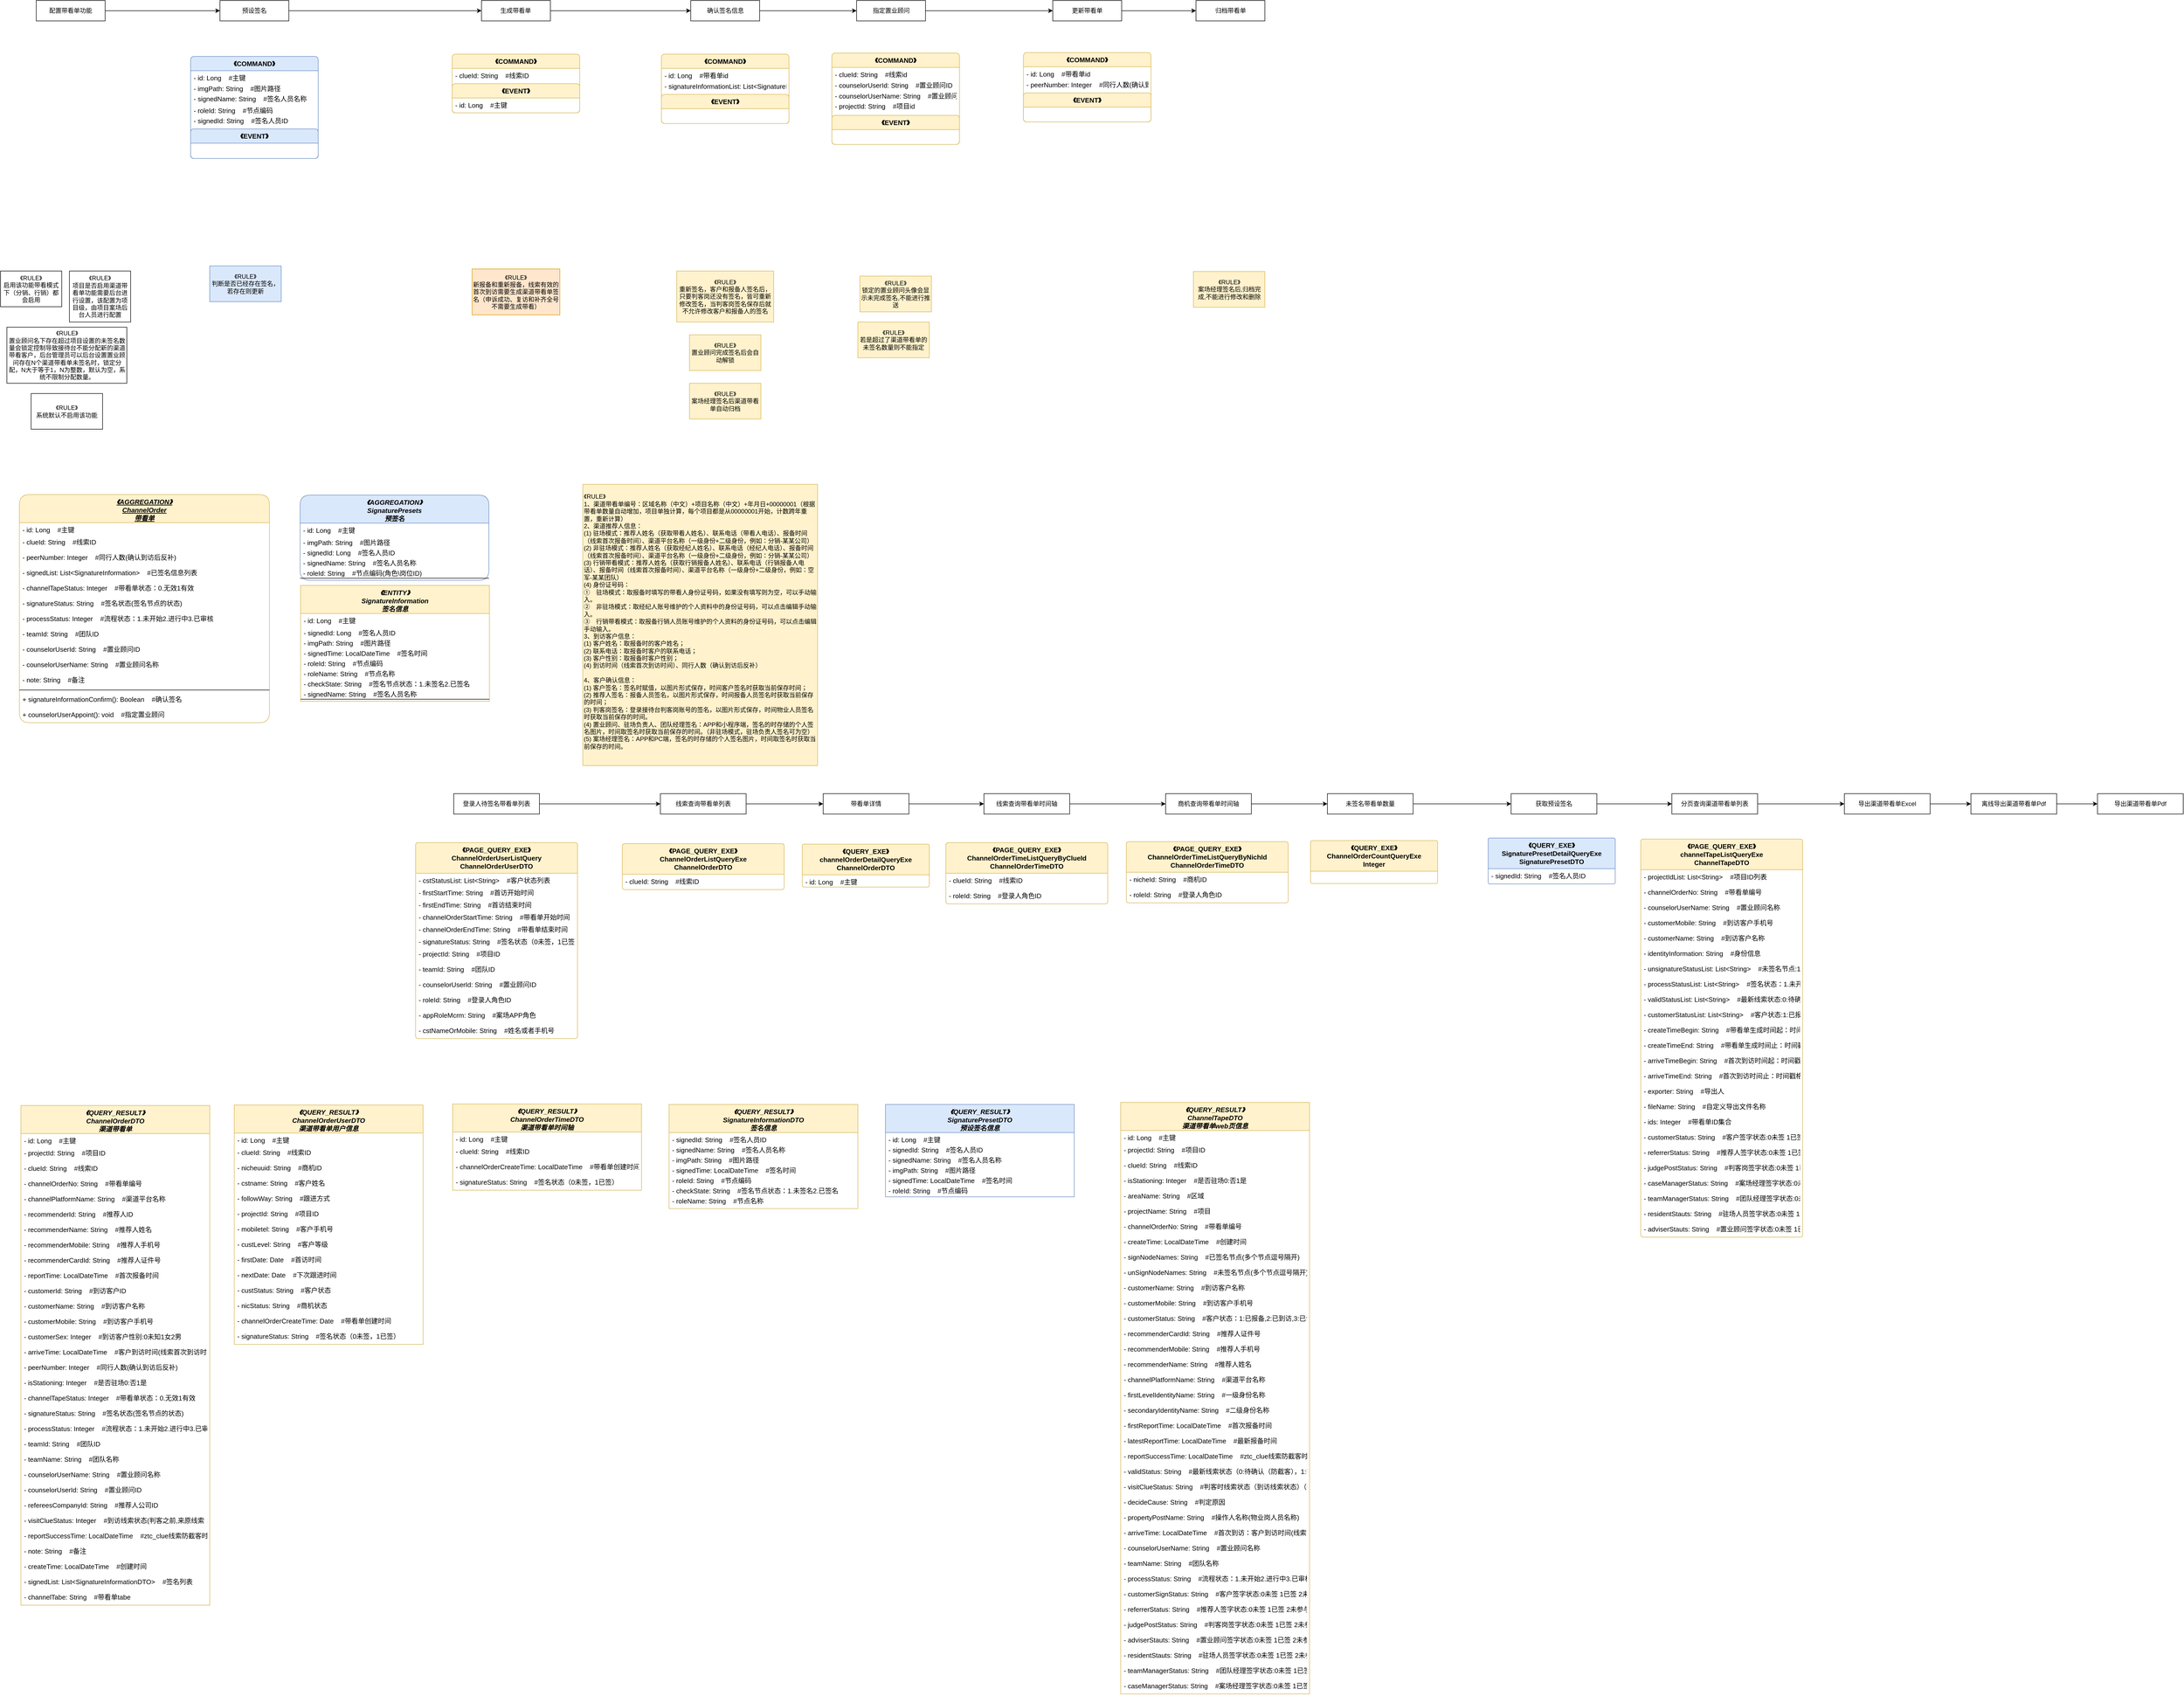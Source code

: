 <mxfile compressed="false" version="20.2.3" type="device" pages="2">
  <diagram id="h3fFSbfOfdy5YC7lufw7" name="第 1 页">
    <mxGraphModel dx="2048" dy="1800" grid="0" gridSize="10" guides="1" tooltips="1" connect="1" arrows="1" fold="1" page="0" pageScale="1" pageWidth="1654" pageHeight="1169" math="0" shadow="0">
      <root>
        <mxCell id="0" />
        <mxCell id="1" parent="0" />
        <mxCell id="3" value="" style="edgeStyle=orthogonalEdgeStyle;rounded=0;orthogonalLoop=1;jettySize=auto;html=1;" parent="1" source="65" target="116" edge="1">
          <mxGeometry relative="1" as="geometry" />
        </mxCell>
        <mxCell id="4" value="" style="edgeStyle=orthogonalEdgeStyle;rounded=0;orthogonalLoop=1;jettySize=auto;html=1;" parent="1" source="99" target="86" edge="1">
          <mxGeometry relative="1" as="geometry" />
        </mxCell>
        <object label="《%shapeType%》&#xa;%className%&#xa;%classDesc%" placeholders="1" shapeType="AGGREGATION" className="ChannelOrder" classDesc="带看单" id="5">
          <mxCell style="swimlane;fontStyle=7;align=center;verticalAlign=top;childLayout=stackLayout;horizontal=1;startSize=55;horizontalStack=0;resizeParent=1;resizeParentMax=0;resizeLast=0;collapsible=1;marginBottom=0;fixDash=1;container=1;enumerate=0;treeMoving=1;swimlaneBody=1;fillOpacity=100;strokeOpacity=100;overflow=visible;rounded=1;swimlaneLine=1;sketch=0;shadow=0;arcSize=12;fillColor=#fff2cc;strokeColor=#d6b656;strokeWidth=1;fillStyle=auto;swimlaneFillColor=none;metaEdit=1;labelPadding=0;cloneable=1;separatorColor=none;swimlaneHead=1;noLabel=0;direction=east;portConstraint=none;portConstraintRotation=0;rotation=0;connectable=1;snapToPoint=0;perimeter=rectanglePerimeter;dropTarget=1;expand=1;part=1;backgroundOutline=1;movableLabel=1;autosize=1;fixedWidth=0;resizable=1;resizeWidth=0;resizeHeight=0;rotatable=1;treeFolding=0;pointerEvents=1;moveCells=0;comic=0;enumerateValue=123;allowArrows=0;glass=0;fontFamily=Helvetica;fontSize=13;fontColor=default;perimeterSpacing=0;" parent="1" vertex="1">
            <mxGeometry x="247" y="278" width="490" height="447" as="geometry">
              <mxRectangle x="70" y="410" width="250" height="50" as="alternateBounds" />
            </mxGeometry>
          </mxCell>
        </object>
        <object label="%fieldModify% %fieldName%: %fieldType%    #%fieldDesc%" placeholders="1" shapeType="FIELD" fieldName="id" fieldType="Long" fieldModify="-" fieldDesc="主键" id="226">
          <mxCell style="text;strokeColor=none;fillColor=none;align=left;verticalAlign=top;spacingLeft=4;spacingRight=4;overflow=hidden;rotatable=0;points=[];portConstraint=none;metaEdit=1;cloneable=1;rotation=0;connectable=1;container=0;dropTarget=1;imageAspect=1;absoluteArcSize=0;portConstraintRotation=0;snapToPoint=0;fixDash=0;pointerEvents=0;enumerate=0;resizeHeight=1;resizeWidth=1;autosize=1;part=1;movable=1;rounded=0;fontFamily=Helvetica;fontSize=13;fontColor=default;" parent="5" vertex="1">
            <mxGeometry y="55" width="490" height="24" as="geometry" />
          </mxCell>
        </object>
        <object label="%fieldModify% %fieldName%: %fieldType%    #%fieldDesc%" placeholders="1" shapeType="FIELD" fieldName="clueId" fieldType="String" fieldModify="-" fieldDesc="线索ID" id="6">
          <mxCell style="text;strokeColor=none;fillColor=none;align=left;verticalAlign=top;spacingLeft=4;spacingRight=4;overflow=hidden;rotatable=0;points=[];portConstraint=none;metaEdit=1;cloneable=1;rotation=0;connectable=1;container=0;dropTarget=1;imageAspect=1;absoluteArcSize=0;portConstraintRotation=0;snapToPoint=0;fixDash=0;pointerEvents=0;enumerate=0;resizeHeight=1;resizeWidth=1;autosize=1;part=1;movable=1;rounded=0;fontFamily=Helvetica;fontSize=13;fontColor=default;" parent="5" vertex="1">
            <mxGeometry y="79" width="490" height="30" as="geometry" />
          </mxCell>
        </object>
        <object label="%fieldModify% %fieldName%: %fieldType%    #%fieldDesc%" placeholders="1" shapeType="FIELD" fieldName="peerNumber" fieldType="Integer" fieldModify="-" fieldDesc="同行人数(确认到访后反补)" id="7">
          <mxCell style="text;strokeColor=none;fillColor=none;align=left;verticalAlign=top;spacingLeft=4;spacingRight=4;overflow=hidden;rotatable=0;points=[];portConstraint=none;metaEdit=1;cloneable=1;rotation=0;connectable=1;container=0;dropTarget=1;imageAspect=1;absoluteArcSize=0;portConstraintRotation=0;snapToPoint=0;fixDash=0;pointerEvents=0;enumerate=0;resizeHeight=1;resizeWidth=1;autosize=1;part=1;movable=1;rounded=0;fontFamily=Helvetica;fontSize=13;fontColor=default;" parent="5" vertex="1">
            <mxGeometry y="109" width="490" height="30" as="geometry" />
          </mxCell>
        </object>
        <object label="%fieldModify% %fieldName%: %fieldType%    #%fieldDesc%" placeholders="1" shapeType="FIELD" fieldName="signedList" fieldType="List&lt;SignatureInformation&gt;" fieldModify="-" fieldDesc="已签名信息列表" id="8">
          <mxCell style="text;strokeColor=none;fillColor=none;align=left;verticalAlign=top;spacingLeft=4;spacingRight=4;overflow=hidden;rotatable=0;points=[];portConstraint=none;metaEdit=1;cloneable=1;rotation=0;connectable=1;container=0;dropTarget=1;imageAspect=1;absoluteArcSize=0;portConstraintRotation=0;snapToPoint=0;fixDash=0;pointerEvents=0;enumerate=0;resizeHeight=1;resizeWidth=1;autosize=1;part=1;movable=1;rounded=0;fontFamily=Helvetica;fontSize=13;fontColor=default;" parent="5" vertex="1">
            <mxGeometry y="139" width="490" height="30" as="geometry" />
          </mxCell>
        </object>
        <object label="%fieldModify% %fieldName%: %fieldType%    #%fieldDesc%" placeholders="1" shapeType="FIELD" fieldName="channelTapeStatus" fieldType="Integer" fieldModify="-" fieldDesc="带看单状态：0.无效1有效" id="9">
          <mxCell style="text;strokeColor=none;fillColor=none;align=left;verticalAlign=top;spacingLeft=4;spacingRight=4;overflow=hidden;rotatable=0;points=[];portConstraint=none;metaEdit=1;cloneable=1;rotation=0;connectable=1;container=0;dropTarget=1;imageAspect=1;absoluteArcSize=0;portConstraintRotation=0;snapToPoint=0;fixDash=0;pointerEvents=0;enumerate=0;resizeHeight=1;resizeWidth=1;autosize=1;part=1;movable=1;rounded=0;fontFamily=Helvetica;fontSize=13;fontColor=default;" parent="5" vertex="1">
            <mxGeometry y="169" width="490" height="30" as="geometry" />
          </mxCell>
        </object>
        <object label="%fieldModify% %fieldName%: %fieldType%    #%fieldDesc%" placeholders="1" shapeType="FIELD" fieldName="signatureStatus" fieldType="String" fieldModify="-" fieldDesc="签名状态(签名节点的状态)" id="10">
          <mxCell style="text;strokeColor=none;fillColor=none;align=left;verticalAlign=top;spacingLeft=4;spacingRight=4;overflow=hidden;rotatable=0;points=[];portConstraint=none;metaEdit=1;cloneable=1;rotation=0;connectable=1;container=0;dropTarget=1;imageAspect=1;absoluteArcSize=0;portConstraintRotation=0;snapToPoint=0;fixDash=0;pointerEvents=0;enumerate=0;resizeHeight=1;resizeWidth=1;autosize=1;part=1;movable=1;rounded=0;fontFamily=Helvetica;fontSize=13;fontColor=default;" parent="5" vertex="1">
            <mxGeometry y="199" width="490" height="30" as="geometry" />
          </mxCell>
        </object>
        <object label="%fieldModify% %fieldName%: %fieldType%    #%fieldDesc%" placeholders="1" shapeType="FIELD" fieldName="processStatus" fieldType="Integer" fieldModify="-" fieldDesc="流程状态：1.未开始2.进行中3.已审核" id="11">
          <mxCell style="text;strokeColor=none;fillColor=none;align=left;verticalAlign=top;spacingLeft=4;spacingRight=4;overflow=hidden;rotatable=0;points=[];portConstraint=none;metaEdit=1;cloneable=1;rotation=0;connectable=1;container=0;dropTarget=1;imageAspect=1;absoluteArcSize=0;portConstraintRotation=0;snapToPoint=0;fixDash=0;pointerEvents=0;enumerate=0;resizeHeight=1;resizeWidth=1;autosize=1;part=1;movable=1;rounded=0;fontFamily=Helvetica;fontSize=13;fontColor=default;" parent="5" vertex="1">
            <mxGeometry y="229" width="490" height="30" as="geometry" />
          </mxCell>
        </object>
        <object label="%fieldModify% %fieldName%: %fieldType%    #%fieldDesc%" placeholders="1" shapeType="FIELD" fieldName="teamId" fieldType="String" fieldModify="-" fieldDesc="团队ID" id="12">
          <mxCell style="text;strokeColor=none;fillColor=none;align=left;verticalAlign=top;spacingLeft=4;spacingRight=4;overflow=hidden;rotatable=0;points=[];portConstraint=none;metaEdit=1;cloneable=1;rotation=0;connectable=1;container=0;dropTarget=1;imageAspect=1;absoluteArcSize=0;portConstraintRotation=0;snapToPoint=0;fixDash=0;pointerEvents=0;enumerate=0;resizeHeight=1;resizeWidth=1;autosize=1;part=1;movable=1;rounded=0;fontFamily=Helvetica;fontSize=13;fontColor=default;" parent="5" vertex="1">
            <mxGeometry y="259" width="490" height="30" as="geometry" />
          </mxCell>
        </object>
        <object label="%fieldModify% %fieldName%: %fieldType%    #%fieldDesc%" placeholders="1" shapeType="FIELD" fieldName="counselorUserId" fieldType="String" fieldModify="-" fieldDesc="置业顾问ID" id="13">
          <mxCell style="text;strokeColor=none;fillColor=none;align=left;verticalAlign=top;spacingLeft=4;spacingRight=4;overflow=hidden;rotatable=0;points=[];portConstraint=none;metaEdit=1;cloneable=1;rotation=0;connectable=1;container=0;dropTarget=1;imageAspect=1;absoluteArcSize=0;portConstraintRotation=0;snapToPoint=0;fixDash=0;pointerEvents=0;enumerate=0;resizeHeight=1;resizeWidth=1;autosize=1;part=1;movable=1;rounded=0;fontFamily=Helvetica;fontSize=13;fontColor=default;" parent="5" vertex="1">
            <mxGeometry y="289" width="490" height="30" as="geometry" />
          </mxCell>
        </object>
        <object label="%fieldModify% %fieldName%: %fieldType%    #%fieldDesc%" placeholders="1" shapeType="FIELD" fieldName="counselorUserName" fieldType="String" fieldModify="-" fieldDesc="置业顾问名称" id="14">
          <mxCell style="text;strokeColor=none;fillColor=none;align=left;verticalAlign=top;spacingLeft=4;spacingRight=4;overflow=hidden;rotatable=0;points=[];portConstraint=none;metaEdit=1;cloneable=1;rotation=0;connectable=1;container=0;dropTarget=1;imageAspect=1;absoluteArcSize=0;portConstraintRotation=0;snapToPoint=0;fixDash=0;pointerEvents=0;enumerate=0;resizeHeight=1;resizeWidth=1;autosize=1;part=1;movable=1;rounded=0;fontFamily=Helvetica;fontSize=13;fontColor=default;" parent="5" vertex="1">
            <mxGeometry y="319" width="490" height="30" as="geometry" />
          </mxCell>
        </object>
        <object label="%fieldModify% %fieldName%: %fieldType%    #%fieldDesc%" placeholders="1" shapeType="FIELD" fieldName="note" fieldType="String" fieldModify="-" fieldDesc="备注" id="15">
          <mxCell style="text;strokeColor=none;fillColor=none;align=left;verticalAlign=top;spacingLeft=4;spacingRight=4;overflow=hidden;rotatable=0;points=[];portConstraint=none;metaEdit=1;cloneable=1;rotation=0;connectable=1;container=0;dropTarget=1;imageAspect=1;absoluteArcSize=0;portConstraintRotation=0;snapToPoint=0;fixDash=0;pointerEvents=0;enumerate=0;resizeHeight=1;resizeWidth=1;autosize=1;part=1;movable=1;rounded=0;fontFamily=Helvetica;fontSize=13;fontColor=default;" parent="5" vertex="1">
            <mxGeometry y="349" width="490" height="30" as="geometry" />
          </mxCell>
        </object>
        <mxCell id="16" value="" style="line;strokeWidth=1;fillColor=none;align=left;verticalAlign=middle;spacingTop=-1;spacingLeft=3;spacingRight=3;rotatable=0;labelPosition=right;points=[];portConstraint=eastwest;cloneable=1;rounded=0;part=1;fontFamily=Helvetica;fontSize=13;fontColor=default;" parent="5" vertex="1">
          <mxGeometry y="379" width="490" height="8" as="geometry" />
        </mxCell>
        <object label="%methodModify% %methodName%(%methodAttr%): %methodReturn%    #%methodDesc%" shapeType="METHOD" placeholders="1" methodReturn="Boolean" methodName="signatureInformationConfirm" methodModify="+" methodDesc="确认签名" methodAttr="" id="17">
          <mxCell style="text;strokeColor=none;fillColor=none;align=left;verticalAlign=top;spacingLeft=4;spacingRight=4;overflow=hidden;rotatable=0;points=[[0,0.5],[1,0.5]];portConstraint=eastwest;metaEdit=1;cloneable=1;rounded=0;part=1;fontFamily=Helvetica;fontSize=13;fontColor=default;" parent="5" vertex="1">
            <mxGeometry y="387" width="490" height="30" as="geometry" />
          </mxCell>
        </object>
        <object label="%methodModify% %methodName%(%methodAttr%): %methodReturn%    #%methodDesc%" shapeType="METHOD" placeholders="1" methodReturn="void" methodName="counselorUserAppoint" methodModify="+" methodDesc="指定置业顾问" methodAttr="" id="18">
          <mxCell style="text;strokeColor=none;fillColor=none;align=left;verticalAlign=top;spacingLeft=4;spacingRight=4;overflow=hidden;rotatable=0;points=[[0,0.5],[1,0.5]];portConstraint=eastwest;metaEdit=1;cloneable=1;rounded=0;part=1;fontFamily=Helvetica;fontSize=13;fontColor=default;" parent="5" vertex="1">
            <mxGeometry y="417" width="490" height="30" as="geometry" />
          </mxCell>
        </object>
        <mxCell id="19" value="" style="edgeStyle=orthogonalEdgeStyle;rounded=0;orthogonalLoop=1;jettySize=auto;html=1;" parent="1" source="41" target="65" edge="1">
          <mxGeometry relative="1" as="geometry">
            <mxPoint x="780.0" y="-670.0" as="targetPoint" />
          </mxGeometry>
        </mxCell>
        <mxCell id="20" value="" style="edgeStyle=orthogonalEdgeStyle;rounded=0;orthogonalLoop=1;jettySize=auto;html=1;" parent="1" source="116" target="99" edge="1">
          <mxGeometry relative="1" as="geometry" />
        </mxCell>
        <mxCell id="21" style="edgeStyle=orthogonalEdgeStyle;rounded=0;orthogonalLoop=1;jettySize=auto;html=1;" parent="1" source="86" target="30" edge="1">
          <mxGeometry relative="1" as="geometry" />
        </mxCell>
        <mxCell id="22" value="" style="group" parent="1" vertex="1" connectable="0">
          <mxGeometry x="210" y="-690" width="290" height="840" as="geometry" />
        </mxCell>
        <object label="%nodeDesc%" placeholders="1" nodeDesc="配置带看单功能" shapeType="NODE" id="23">
          <mxCell style="rounded=0;whiteSpace=wrap;html=1;shadow=0;glass=0;sketch=0;fillStyle=auto;strokeWidth=1;metaEdit=1;resizable=1;rotatable=0;snapToPoint=0;connectable=1;absoluteArcSize=0;noLabel=0;labelPadding=0;allowArrows=1;recursiveResize=1;expand=1;editable=1;movable=1;deletable=1;fixDash=0;collapsible=0;portConstraintRotation=0;points=[[0,0.5,0,0,0],[1,0.5,0,0,0]];backgroundOutline=0;resizeHeight=1;resizeWidth=1;" parent="22" vertex="1">
            <mxGeometry x="70" width="135" height="40" as="geometry" />
          </mxCell>
        </object>
        <mxCell id="24" value="" style="group" parent="22" vertex="1" connectable="0">
          <mxGeometry y="530" width="255" height="310" as="geometry" />
        </mxCell>
        <object label="《%shapeType%》&lt;br&gt;%rule%" shapeType="RULE" rule="系统默认不启用该功能" placeholders="1" id="25">
          <mxCell style="rounded=0;whiteSpace=wrap;html=1;shadow=0;glass=0;labelBackgroundColor=none;labelBorderColor=none;sketch=0;fillStyle=auto;fontSize=12;strokeWidth=1;cloneable=1;metaEdit=1;imageWidth=24;arcSize=21;absoluteArcSize=1;connectable=0;allowArrows=0;rotatable=0;" parent="24" vertex="1">
            <mxGeometry x="60" y="240" width="140" height="70" as="geometry" />
          </mxCell>
        </object>
        <object label="《%shapeType%》&lt;br&gt;%rule%" shapeType="RULE" rule="项目是否启用渠道带看单功能需要后台进行设置，该配置为项目级，由项目案场后台人员进行配置" placeholders="1" id="26">
          <mxCell style="rounded=0;whiteSpace=wrap;html=1;shadow=0;glass=0;labelBackgroundColor=none;labelBorderColor=none;sketch=0;fillStyle=auto;fontSize=12;strokeWidth=1;cloneable=1;metaEdit=1;imageWidth=24;arcSize=21;absoluteArcSize=1;connectable=0;allowArrows=0;rotatable=0;" parent="24" vertex="1">
            <mxGeometry x="135" width="120" height="100" as="geometry" />
          </mxCell>
        </object>
        <object label="《%shapeType%》&lt;br&gt;%rule%" shapeType="RULE" rule="启用该功能带看模式下（分销、行销）都会启用" placeholders="1" id="27">
          <mxCell style="rounded=0;whiteSpace=wrap;html=1;shadow=0;glass=0;labelBackgroundColor=none;labelBorderColor=none;sketch=0;fillStyle=auto;fontSize=12;strokeWidth=1;cloneable=1;metaEdit=1;imageWidth=24;arcSize=21;absoluteArcSize=1;connectable=0;allowArrows=0;rotatable=0;" parent="24" vertex="1">
            <mxGeometry width="120" height="70" as="geometry" />
          </mxCell>
        </object>
        <object label="《%shapeType%》&lt;br&gt;%rule%" shapeType="RULE" rule="置业顾问名下存在超过项目设置的未签名数量会锁定控制导致接待台不能分配新的渠道带看客户，后台管理员可以后台设置置业顾问存在N个渠道带看单未签名时，锁定分配，N大于等于1，N为整数，默认为空，系统不限制分配数量。" placeholders="1" id="28">
          <mxCell style="rounded=0;whiteSpace=wrap;html=1;shadow=0;glass=0;labelBackgroundColor=none;labelBorderColor=none;sketch=0;fillStyle=auto;fontSize=12;strokeWidth=1;cloneable=1;metaEdit=1;imageWidth=24;arcSize=21;absoluteArcSize=1;connectable=0;allowArrows=0;rotatable=0;" parent="24" vertex="1">
            <mxGeometry x="12.5" y="110" width="235" height="110" as="geometry" />
          </mxCell>
        </object>
        <mxCell id="29" value="" style="group" parent="1" vertex="1" connectable="0">
          <mxGeometry x="2550" y="-690" width="140" height="601" as="geometry" />
        </mxCell>
        <object label="%nodeDesc%" placeholders="1" nodeDesc="归档带看单" shapeType="NODE" id="30">
          <mxCell style="rounded=0;whiteSpace=wrap;html=1;shadow=0;glass=0;sketch=0;fillStyle=auto;strokeWidth=1;metaEdit=1;resizable=1;rotatable=0;snapToPoint=0;connectable=1;absoluteArcSize=0;noLabel=0;labelPadding=0;allowArrows=1;recursiveResize=1;expand=1;editable=1;movable=1;deletable=1;fixDash=0;collapsible=0;portConstraintRotation=0;points=[[0,0.5,0,0,0],[1,0.5,0,0,0]];backgroundOutline=0;resizeHeight=1;resizeWidth=1;" parent="29" vertex="1">
            <mxGeometry x="2.5" width="135" height="40" as="geometry" />
          </mxCell>
        </object>
        <object label="《%shapeType%》&lt;br&gt;%rule%" shapeType="RULE" rule="案场经理签名后,归档完成,不能进行修改和删除" placeholders="1" id="31">
          <mxCell style="rounded=0;whiteSpace=wrap;html=1;shadow=0;glass=0;labelBackgroundColor=none;labelBorderColor=none;sketch=0;fillStyle=auto;fontSize=12;strokeWidth=1;cloneable=1;metaEdit=1;imageWidth=24;arcSize=21;absoluteArcSize=1;connectable=0;allowArrows=0;rotatable=0;fillColor=#fff2cc;strokeColor=#d6b656;" parent="29" vertex="1">
            <mxGeometry x="-2.5" y="531" width="140" height="70" as="geometry" />
          </mxCell>
        </object>
        <object label="%nodeDesc%" placeholders="1" nodeDesc="预设签名" shapeType="NODE" id="41">
          <mxCell style="rounded=0;whiteSpace=wrap;html=1;shadow=0;glass=0;sketch=0;fillStyle=auto;strokeWidth=1;metaEdit=1;resizable=1;rotatable=0;snapToPoint=0;connectable=1;absoluteArcSize=0;noLabel=0;labelPadding=0;allowArrows=1;recursiveResize=1;expand=1;editable=1;movable=1;deletable=1;fixDash=0;collapsible=0;portConstraintRotation=0;points=[[0,0.5,0,0,0],[1,0.5,0,0,0]];backgroundOutline=0;resizeHeight=1;resizeWidth=1;" parent="1" vertex="1">
            <mxGeometry x="640" y="-690" width="135" height="40" as="geometry" />
          </mxCell>
        </object>
        <object label="《%shapeType%》&lt;br&gt;%rule%" shapeType="RULE" rule="新报备和重新报备，线索有效的首次到访需要生成渠道带看单签名（申诉成功、复访和补齐全号不需要生成带看）" placeholders="1" id="57">
          <mxCell style="rounded=0;whiteSpace=wrap;html=1;shadow=0;glass=0;labelBackgroundColor=none;labelBorderColor=none;sketch=0;fillStyle=auto;fontSize=12;strokeWidth=1;cloneable=1;metaEdit=1;imageWidth=24;arcSize=21;absoluteArcSize=1;connectable=0;allowArrows=0;rotatable=0;fillColor=#ffe6cc;strokeColor=#d79b00;" parent="1" vertex="1">
            <mxGeometry x="1133.99" y="-164" width="172" height="90" as="geometry" />
          </mxCell>
        </object>
        <mxCell id="58" style="edgeStyle=orthogonalEdgeStyle;rounded=0;orthogonalLoop=1;jettySize=auto;html=1;" parent="1" source="23" target="41" edge="1">
          <mxGeometry relative="1" as="geometry" />
        </mxCell>
        <object label="《%shapeType%》&#xa;%className%&#xa;%classDesc%" placeholders="1" shapeType="AGGREGATION" className="SignaturePresets" classDesc="预签名" id="59">
          <mxCell style="swimlane;fontStyle=3;align=center;verticalAlign=top;childLayout=stackLayout;horizontal=1;startSize=55;horizontalStack=0;resizeParent=1;resizeParentMax=0;resizeLast=0;collapsible=1;marginBottom=0;fixDash=1;container=1;enumerate=0;treeMoving=1;swimlaneBody=1;fillOpacity=100;strokeOpacity=100;overflow=visible;rounded=1;swimlaneLine=1;sketch=0;shadow=0;arcSize=12;fillColor=#dae8fc;strokeColor=#6c8ebf;strokeWidth=1;fillStyle=auto;swimlaneFillColor=none;metaEdit=1;labelPadding=0;cloneable=1;separatorColor=none;swimlaneHead=1;noLabel=0;direction=east;portConstraint=none;portConstraintRotation=0;rotation=0;connectable=1;snapToPoint=0;perimeter=rectanglePerimeter;dropTarget=1;expand=1;part=1;backgroundOutline=1;movableLabel=1;autosize=1;fixedWidth=0;resizable=1;resizeWidth=0;resizeHeight=0;rotatable=1;treeFolding=0;pointerEvents=1;moveCells=0;comic=0;enumerateValue=123;allowArrows=0;glass=0;fontFamily=Helvetica;fontSize=13;" parent="1" vertex="1">
            <mxGeometry x="797" y="279" width="370" height="167" as="geometry">
              <mxRectangle x="70" y="410" width="250" height="50" as="alternateBounds" />
            </mxGeometry>
          </mxCell>
        </object>
        <object label="%fieldModify% %fieldName%: %fieldType%    #%fieldDesc%" placeholders="1" shapeType="FIELD" fieldName="id" fieldType="Long" fieldModify="-" fieldDesc="主键" id="227">
          <mxCell style="text;strokeColor=none;fillColor=none;align=left;verticalAlign=top;spacingLeft=4;spacingRight=4;overflow=hidden;rotatable=0;points=[];portConstraint=none;metaEdit=1;cloneable=1;rotation=0;connectable=1;container=0;dropTarget=1;imageAspect=1;absoluteArcSize=0;portConstraintRotation=0;snapToPoint=0;fixDash=0;pointerEvents=0;enumerate=0;resizeHeight=1;resizeWidth=1;autosize=1;part=1;movable=1;rounded=0;fontFamily=Helvetica;fontSize=13;fontColor=default;" parent="59" vertex="1">
            <mxGeometry y="55" width="370" height="24" as="geometry" />
          </mxCell>
        </object>
        <object label="%fieldModify% %fieldName%: %fieldType%    #%fieldDesc%" placeholders="1" shapeType="FIELD" fieldName="imgPath" fieldType="String" fieldModify="-" fieldDesc="图片路径" id="60">
          <mxCell style="text;strokeColor=none;fillColor=none;align=left;verticalAlign=top;spacingLeft=4;spacingRight=4;overflow=hidden;rotatable=0;points=[];portConstraint=none;metaEdit=1;cloneable=1;rotation=0;connectable=1;container=0;dropTarget=1;imageAspect=1;absoluteArcSize=0;portConstraintRotation=0;snapToPoint=0;fixDash=0;pointerEvents=0;enumerate=0;resizeHeight=1;resizeWidth=1;autosize=1;part=1;movable=1;rounded=0;fontFamily=Helvetica;fontSize=13;fontColor=default;" parent="59" vertex="1">
            <mxGeometry y="79" width="370" height="20" as="geometry" />
          </mxCell>
        </object>
        <object label="%fieldModify% %fieldName%: %fieldType%    #%fieldDesc%" placeholders="1" shapeType="FIELD" fieldName="signedId" fieldType="Long" fieldModify="-" fieldDesc="签名人员ID" id="61">
          <mxCell style="text;strokeColor=none;fillColor=none;align=left;verticalAlign=top;spacingLeft=4;spacingRight=4;overflow=hidden;rotatable=0;points=[];portConstraint=none;metaEdit=1;cloneable=1;rotation=0;connectable=1;container=0;dropTarget=1;imageAspect=1;absoluteArcSize=0;portConstraintRotation=0;snapToPoint=0;fixDash=0;pointerEvents=0;enumerate=0;resizeHeight=1;resizeWidth=1;autosize=1;part=1;movable=1;rounded=0;fontFamily=Helvetica;fontSize=13;fontColor=default;" parent="59" vertex="1">
            <mxGeometry y="99" width="370" height="20" as="geometry" />
          </mxCell>
        </object>
        <object label="%fieldModify% %fieldName%: %fieldType%    #%fieldDesc%" placeholders="1" shapeType="FIELD" fieldName="signedName" fieldType="String" fieldModify="-" fieldDesc="签名人员名称" id="62">
          <mxCell style="text;strokeColor=none;fillColor=none;align=left;verticalAlign=top;spacingLeft=4;spacingRight=4;overflow=hidden;rotatable=0;points=[];portConstraint=none;metaEdit=1;cloneable=1;rotation=0;connectable=1;container=0;dropTarget=1;imageAspect=1;absoluteArcSize=0;portConstraintRotation=0;snapToPoint=0;fixDash=0;pointerEvents=0;enumerate=0;resizeHeight=1;resizeWidth=1;autosize=1;part=1;movable=1;rounded=0;fontFamily=Helvetica;fontSize=13;fontColor=default;" parent="59" vertex="1">
            <mxGeometry y="119" width="370" height="20" as="geometry" />
          </mxCell>
        </object>
        <object label="%fieldModify% %fieldName%: %fieldType%    #%fieldDesc%" placeholders="1" shapeType="FIELD" fieldName="roleId" fieldType="String" fieldModify="-" fieldDesc="节点编码(角色\岗位ID)" id="63">
          <mxCell style="text;strokeColor=none;fillColor=none;align=left;verticalAlign=top;spacingLeft=4;spacingRight=4;overflow=hidden;rotatable=0;points=[];portConstraint=none;metaEdit=1;cloneable=1;rotation=0;connectable=1;container=0;dropTarget=1;imageAspect=1;absoluteArcSize=0;portConstraintRotation=0;snapToPoint=0;fixDash=0;pointerEvents=0;enumerate=0;resizeHeight=1;resizeWidth=1;autosize=1;part=1;movable=1;rounded=0;fontFamily=Helvetica;fontSize=13;fontColor=default;" parent="59" vertex="1">
            <mxGeometry y="139" width="370" height="20" as="geometry" />
          </mxCell>
        </object>
        <mxCell id="64" value="" style="line;strokeWidth=1;fillColor=none;align=left;verticalAlign=middle;spacingTop=-1;spacingLeft=3;spacingRight=3;rotatable=0;labelPosition=right;points=[];portConstraint=eastwest;cloneable=1;rounded=0;part=1;fontFamily=Helvetica;fontSize=13;fontColor=default;" parent="59" vertex="1">
          <mxGeometry y="159" width="370" height="8" as="geometry" />
        </mxCell>
        <object label="%nodeDesc%" placeholders="1" nodeDesc="生成带看单" shapeType="NODE" id="65">
          <mxCell style="rounded=0;whiteSpace=wrap;html=1;shadow=0;glass=0;sketch=0;fillStyle=auto;strokeWidth=1;metaEdit=1;resizable=1;rotatable=0;snapToPoint=0;connectable=1;absoluteArcSize=0;noLabel=0;labelPadding=0;allowArrows=1;recursiveResize=1;expand=1;editable=1;movable=1;deletable=1;fixDash=0;collapsible=0;portConstraintRotation=0;points=[[0,0.5,0,0,0],[1,0.5,0,0,0]];backgroundOutline=0;resizeHeight=1;resizeWidth=1;" parent="1" vertex="1">
            <mxGeometry x="1152.49" y="-690" width="135" height="40" as="geometry" />
          </mxCell>
        </object>
        <object label="《%shapeType%》&lt;br&gt;%rule%" shapeType="RULE" rule="1、渠道带看单编号：区域名称（中文）+项目名称（中文）+年月日+00000001（根据带看单数量自动增加，项目单独计算，每个项目都是从00000001开始，计数跨年重置，重新计算）&#xa;2、渠道推荐人信息：&#xa;(1) 驻场模式：推荐人姓名（获取带看人姓名）、联系电话（带看人电话）、报备时间（线索首次报备时间）、渠道平台名称（一级身份+二级身份，例如：分销-某某公司）&#xa;(2) 非驻场模式：推荐人姓名（获取经纪人姓名）、联系电话（经纪人电话）、报备时间（线索首次报备时间）、渠道平台名称（一级身份+二级身份，例如：分销-某某公司）&#xa;(3) 行销带看模式：推荐人姓名（获取行销报备人姓名）、联系电话（行销报备人电话）、报备时间（线索首次报备时间）、渠道平台名称（一级身份+二级身份，例如：空军-某某团队）&#xa;(4) 身份证号码：&#xa;①　驻场模式：取报备时填写的带看人身份证号码，如果没有填写则为空，可以手动输入。&#xa;②　非驻场模式：取经纪人账号维护的个人资料中的身份证号码，可以点击编辑手动输入。&#xa;③　行销带看模式：取报备行销人员账号维护的个人资料的身份证号码，可以点击编辑手动输入。&#xa;3、到访客户信息：&#xa;(1) 客户姓名：取报备时的客户姓名；&#xa;(2) 联系电话：取报备时客户的联系电话；&#xa;(3) 客户性别：取报备时客户性别；&#xa;(4) 到访时间（线索首次到访时间）、同行人数（确认到访后反补）&#xa; &#xa;4、客户确认信息：&#xa;(1) 客户签名：签名时赋值，以图片形式保存，时间客户签名时获取当前保存时间；&#xa;(2) 推荐人签名：报备人员签名，以图片形式保存，时间报备人员签名时获取当前保存的时间；&#xa;(3) 判客岗签名：登录接待台判客岗账号的签名，以图片形式保存，时间物业人员签名时获取当前保存的时间。&#xa;(4) 置业顾问、驻场负责人、团队经理签名：APP和小程序端，签名的时存储的个人签名图片，时间取签名时获取当前保存的时间。（非驻场模式，驻场负责人签名可为空）&#xa;(5) 案场经理签名：APP和PC端，签名的时存储的个人签名图片，时间取签名时获取当前保存的时间。&#xa;" placeholders="1" id="66">
          <mxCell style="rounded=0;whiteSpace=wrap;html=1;shadow=0;glass=0;labelBackgroundColor=none;labelBorderColor=none;sketch=0;fillStyle=auto;fontSize=12;strokeWidth=1;cloneable=1;metaEdit=1;imageWidth=24;arcSize=21;absoluteArcSize=1;connectable=0;allowArrows=0;rotatable=0;align=left;fillColor=#fff2cc;strokeColor=#d6b656;" parent="1" vertex="1">
            <mxGeometry x="1351" y="258" width="460" height="551" as="geometry" />
          </mxCell>
        </object>
        <mxCell id="85" value="" style="group" parent="1" vertex="1" connectable="0">
          <mxGeometry x="2200" y="-690" width="278.75" height="340" as="geometry" />
        </mxCell>
        <object label="%nodeDesc%" placeholders="1" nodeDesc="更新带看单" shapeType="NODE" id="86">
          <mxCell style="rounded=0;whiteSpace=wrap;html=1;shadow=0;glass=0;sketch=0;fillStyle=auto;strokeWidth=1;metaEdit=1;resizable=1;rotatable=0;snapToPoint=0;connectable=1;absoluteArcSize=0;noLabel=0;labelPadding=0;allowArrows=1;recursiveResize=1;expand=1;editable=1;movable=1;deletable=1;fixDash=0;collapsible=0;portConstraintRotation=0;points=[[0,0.5,0,0,0],[1,0.5,0,0,0]];backgroundOutline=0;resizeHeight=1;resizeWidth=1;" parent="85" vertex="1">
            <mxGeometry x="71.88" width="135" height="40" as="geometry" />
          </mxCell>
        </object>
        <object label="《%shapeType%》" placeholders="1" shapeType="COMMAND" classPackage="channelOrderUpdate" classDesc="带看单更新" id="191">
          <mxCell style="swimlane;fontStyle=1;align=center;verticalAlign=top;childLayout=stackLayout;horizontal=1;startSize=28;horizontalStack=0;resizeParent=1;resizeParentMax=0;resizeLast=0;collapsible=1;marginBottom=0;fixDash=1;container=1;enumerate=0;treeMoving=1;swimlaneBody=1;fillOpacity=100;strokeOpacity=100;overflow=visible;rounded=1;swimlaneLine=1;sketch=0;shadow=0;arcSize=9;strokeWidth=1;fillStyle=auto;swimlaneFillColor=none;metaEdit=1;labelPadding=0;cloneable=1;separatorColor=none;swimlaneHead=1;noLabel=0;direction=east;portConstraint=none;portConstraintRotation=0;rotation=0;connectable=0;snapToPoint=0;perimeter=rectanglePerimeter;dropTarget=1;expand=1;part=1;backgroundOutline=1;movableLabel=1;autosize=1;fixedWidth=0;resizable=1;resizeWidth=0;resizeHeight=0;rotatable=1;treeFolding=0;pointerEvents=1;moveCells=0;comic=0;enumerateValue=123;allowArrows=0;fontFamily=Helvetica;fontSize=13;fillColor=#fff2cc;strokeColor=#d6b656;" parent="85" vertex="1">
            <mxGeometry x="14.38" y="102" width="250" height="136" as="geometry">
              <mxRectangle y="28" width="250" height="50" as="alternateBounds" />
            </mxGeometry>
          </mxCell>
        </object>
        <object label="%fieldModify% %fieldName%: %fieldType%    #%fieldDesc%" placeholders="1" shapeType="FIELD" fieldName="id" fieldType="Long" fieldModify="-" fieldDesc="带看单id" id="199">
          <mxCell style="text;strokeColor=none;fillColor=none;align=left;verticalAlign=top;spacingLeft=4;spacingRight=4;overflow=hidden;rotatable=0;points=[];portConstraint=none;metaEdit=1;cloneable=1;rotation=0;connectable=1;container=0;dropTarget=1;imageAspect=1;absoluteArcSize=0;portConstraintRotation=0;snapToPoint=0;fixDash=0;pointerEvents=0;enumerate=0;resizeHeight=1;resizeWidth=1;autosize=1;part=1;movable=1;rounded=0;fontFamily=Helvetica;fontSize=13;fontColor=default;" parent="191" vertex="1">
            <mxGeometry y="28" width="250" height="21" as="geometry" />
          </mxCell>
        </object>
        <object label="%fieldModify% %fieldName%: %fieldType%    #%fieldDesc%" placeholders="1" shapeType="FIELD" fieldName="peerNumber" fieldType="Integer" fieldModify="-" fieldDesc="同行人数(确认到访后反补)" id="200">
          <mxCell style="text;strokeColor=none;fillColor=none;align=left;verticalAlign=top;spacingLeft=4;spacingRight=4;overflow=hidden;rotatable=0;points=[];portConstraint=none;metaEdit=1;cloneable=1;rotation=0;connectable=1;container=0;dropTarget=1;imageAspect=1;absoluteArcSize=0;portConstraintRotation=0;snapToPoint=0;fixDash=0;pointerEvents=0;enumerate=0;resizeHeight=1;resizeWidth=1;autosize=1;part=1;movable=1;rounded=0;fontFamily=Helvetica;fontSize=13;fontColor=default;" parent="191" vertex="1">
            <mxGeometry y="49" width="250" height="30" as="geometry" />
          </mxCell>
        </object>
        <object label="《%shapeType%》" placeholders="1" shapeType="EVENT" id="196">
          <mxCell style="swimlane;fontStyle=1;align=center;verticalAlign=top;childLayout=stackLayout;horizontal=1;startSize=28;horizontalStack=0;resizeParent=1;resizeParentMax=0;resizeLast=0;collapsible=1;marginBottom=0;fixDash=1;container=1;enumerate=0;treeMoving=1;swimlaneBody=1;fillOpacity=100;strokeOpacity=100;overflow=visible;rounded=1;swimlaneLine=1;sketch=0;shadow=0;arcSize=8;strokeWidth=1;fillStyle=auto;swimlaneFillColor=none;metaEdit=1;labelPadding=0;cloneable=1;separatorColor=none;swimlaneHead=1;noLabel=0;direction=east;portConstraint=none;portConstraintRotation=0;rotation=0;connectable=0;snapToPoint=0;perimeter=rectanglePerimeter;dropTarget=1;expand=1;part=1;backgroundOutline=1;movableLabel=1;autosize=1;fixedWidth=0;resizable=1;resizeWidth=0;resizeHeight=0;rotatable=1;treeFolding=0;pointerEvents=1;moveCells=0;comic=0;enumerateValue=123;allowArrows=0;fontFamily=Helvetica;fontSize=13;fillColor=#fff2cc;strokeColor=#d6b656;" parent="191" vertex="1">
            <mxGeometry y="79" width="250" height="57" as="geometry">
              <mxRectangle y="60" width="250" height="50" as="alternateBounds" />
            </mxGeometry>
          </mxCell>
        </object>
        <object label="《%shapeType%》&lt;br&gt;%rule%" shapeType="RULE" rule="判断是否已经存在签名， 若存在则更新" placeholders="1" id="96">
          <mxCell style="rounded=0;whiteSpace=wrap;html=1;shadow=0;glass=0;labelBackgroundColor=none;labelBorderColor=none;sketch=0;fillStyle=auto;fontSize=12;strokeWidth=1;cloneable=1;metaEdit=1;imageWidth=24;arcSize=21;absoluteArcSize=1;connectable=0;allowArrows=0;rotatable=0;fillColor=#dae8fc;strokeColor=#6c8ebf;" parent="1" vertex="1">
            <mxGeometry x="620" y="-170" width="140" height="70" as="geometry" />
          </mxCell>
        </object>
        <mxCell id="97" value="" style="group" parent="1" vertex="1" connectable="0">
          <mxGeometry x="1824.63" y="-690" width="278.75" height="700" as="geometry" />
        </mxCell>
        <object label="《%shapeType%》&lt;br&gt;%rule%" shapeType="RULE" rule="若是超过了渠道带看单的未签名数量则不能指定" placeholders="1" id="98">
          <mxCell style="rounded=0;whiteSpace=wrap;html=1;shadow=0;glass=0;labelBackgroundColor=none;labelBorderColor=none;sketch=0;fillStyle=auto;fontSize=12;strokeWidth=1;cloneable=1;metaEdit=1;imageWidth=24;arcSize=21;absoluteArcSize=1;connectable=0;allowArrows=0;rotatable=0;fillColor=#fff2cc;strokeColor=#d6b656;" parent="97" vertex="1">
            <mxGeometry x="65.37" y="630" width="140" height="70" as="geometry" />
          </mxCell>
        </object>
        <object label="%nodeDesc%" placeholders="1" nodeDesc="指定置业顾问" shapeType="NODE" id="99">
          <mxCell style="rounded=0;whiteSpace=wrap;html=1;shadow=0;glass=0;sketch=0;fillStyle=auto;strokeWidth=1;metaEdit=1;resizable=1;rotatable=0;snapToPoint=0;connectable=1;absoluteArcSize=0;noLabel=0;labelPadding=0;allowArrows=1;recursiveResize=1;expand=1;editable=1;movable=1;deletable=1;fixDash=0;collapsible=0;portConstraintRotation=0;points=[[0,0.5,0,0,0],[1,0.5,0,0,0]];backgroundOutline=0;resizeHeight=1;resizeWidth=1;" parent="97" vertex="1">
            <mxGeometry x="62.87" width="135" height="40" as="geometry" />
          </mxCell>
        </object>
        <object label="《%shapeType%》&lt;br&gt;%rule%" shapeType="RULE" rule="锁定的置业顾问头像会显示未完成签名,不能进行推送" placeholders="1" id="100">
          <mxCell style="rounded=0;whiteSpace=wrap;html=1;shadow=0;glass=0;labelBackgroundColor=none;labelBorderColor=none;sketch=0;fillStyle=auto;fontSize=12;strokeWidth=1;cloneable=1;metaEdit=1;imageWidth=24;arcSize=21;absoluteArcSize=1;connectable=0;allowArrows=0;rotatable=0;fillColor=#fff2cc;strokeColor=#d6b656;" parent="97" vertex="1">
            <mxGeometry x="69.38" y="540" width="140" height="70" as="geometry" />
          </mxCell>
        </object>
        <object label="《%shapeType%》" placeholders="1" shapeType="COMMAND" classPackage="counselorUserAppoint" classDesc="指定置业顾问" id="183">
          <mxCell style="swimlane;fontStyle=1;align=center;verticalAlign=top;childLayout=stackLayout;horizontal=1;startSize=28;horizontalStack=0;resizeParent=1;resizeParentMax=0;resizeLast=0;collapsible=1;marginBottom=0;fixDash=1;container=1;enumerate=0;treeMoving=1;swimlaneBody=1;fillOpacity=100;strokeOpacity=100;overflow=visible;rounded=1;swimlaneLine=1;sketch=0;shadow=0;arcSize=9;strokeWidth=1;fillStyle=auto;swimlaneFillColor=none;metaEdit=1;labelPadding=0;cloneable=1;separatorColor=none;swimlaneHead=1;noLabel=0;direction=east;portConstraint=none;portConstraintRotation=0;rotation=0;connectable=0;snapToPoint=0;perimeter=rectanglePerimeter;dropTarget=1;expand=1;part=1;backgroundOutline=1;movableLabel=1;autosize=1;fixedWidth=0;resizable=1;resizeWidth=0;resizeHeight=0;rotatable=1;treeFolding=0;pointerEvents=1;moveCells=0;comic=0;enumerateValue=123;allowArrows=0;fontFamily=Helvetica;fontSize=13;fillColor=#fff2cc;strokeColor=#d6b656;" parent="97" vertex="1">
            <mxGeometry x="14.38" y="103" width="250" height="179" as="geometry">
              <mxRectangle y="28" width="250" height="50" as="alternateBounds" />
            </mxGeometry>
          </mxCell>
        </object>
        <object label="%fieldModify% %fieldName%: %fieldType%    #%fieldDesc%" placeholders="1" shapeType="FIELD" fieldName="clueId" fieldType="String" fieldModify="-" fieldDesc="线索id" id="187">
          <mxCell style="text;strokeColor=none;fillColor=none;align=left;verticalAlign=top;spacingLeft=4;spacingRight=4;overflow=hidden;rotatable=0;points=[];portConstraint=none;metaEdit=1;cloneable=1;rotation=0;connectable=1;container=0;dropTarget=1;imageAspect=1;absoluteArcSize=0;portConstraintRotation=0;snapToPoint=0;fixDash=0;pointerEvents=0;enumerate=0;resizeHeight=1;resizeWidth=1;autosize=1;part=1;movable=1;rounded=0;fontFamily=Helvetica;fontSize=13;fontColor=default;" parent="183" vertex="1">
            <mxGeometry y="28" width="250" height="21" as="geometry" />
          </mxCell>
        </object>
        <object label="%fieldModify% %fieldName%: %fieldType%    #%fieldDesc%" placeholders="1" shapeType="FIELD" fieldName="counselorUserId" fieldType="String" fieldModify="-" fieldDesc="置业顾问ID" id="190">
          <mxCell style="text;strokeColor=none;fillColor=none;align=left;verticalAlign=top;spacingLeft=4;spacingRight=4;overflow=hidden;rotatable=0;points=[];portConstraint=none;metaEdit=1;cloneable=1;rotation=0;connectable=1;container=0;dropTarget=1;imageAspect=1;absoluteArcSize=0;portConstraintRotation=0;snapToPoint=0;fixDash=0;pointerEvents=0;enumerate=0;resizeHeight=1;resizeWidth=1;autosize=1;part=1;movable=1;rounded=0;fontFamily=Helvetica;fontSize=13;fontColor=default;" parent="183" vertex="1">
            <mxGeometry y="49" width="250" height="21" as="geometry" />
          </mxCell>
        </object>
        <object label="%fieldModify% %fieldName%: %fieldType%    #%fieldDesc%" placeholders="1" shapeType="FIELD" fieldName="counselorUserName" fieldType="String" fieldModify="-" fieldDesc="置业顾问名称" id="189">
          <mxCell style="text;strokeColor=none;fillColor=none;align=left;verticalAlign=top;spacingLeft=4;spacingRight=4;overflow=hidden;rotatable=0;points=[];portConstraint=none;metaEdit=1;cloneable=1;rotation=0;connectable=1;container=0;dropTarget=1;imageAspect=1;absoluteArcSize=0;portConstraintRotation=0;snapToPoint=0;fixDash=0;pointerEvents=0;enumerate=0;resizeHeight=1;resizeWidth=1;autosize=1;part=1;movable=1;rounded=0;fontFamily=Helvetica;fontSize=13;fontColor=default;" parent="183" vertex="1">
            <mxGeometry y="70" width="250" height="20" as="geometry" />
          </mxCell>
        </object>
        <object label="%fieldModify% %fieldName%: %fieldType%    #%fieldDesc%" placeholders="1" shapeType="FIELD" fieldName="projectId" fieldType="String" fieldModify="-" fieldDesc="项目id" id="188">
          <mxCell style="text;strokeColor=none;fillColor=none;align=left;verticalAlign=top;spacingLeft=4;spacingRight=4;overflow=hidden;rotatable=0;points=[];portConstraint=none;metaEdit=1;cloneable=1;rotation=0;connectable=1;container=0;dropTarget=1;imageAspect=1;absoluteArcSize=0;portConstraintRotation=0;snapToPoint=0;fixDash=0;pointerEvents=0;enumerate=0;resizeHeight=1;resizeWidth=1;autosize=1;part=1;movable=1;rounded=0;fontFamily=Helvetica;fontSize=13;fontColor=default;" parent="183" vertex="1">
            <mxGeometry y="90" width="250" height="32" as="geometry" />
          </mxCell>
        </object>
        <object label="《%shapeType%》" placeholders="1" shapeType="EVENT" id="185">
          <mxCell style="swimlane;fontStyle=1;align=center;verticalAlign=top;childLayout=stackLayout;horizontal=1;startSize=28;horizontalStack=0;resizeParent=1;resizeParentMax=0;resizeLast=0;collapsible=1;marginBottom=0;fixDash=1;container=1;enumerate=0;treeMoving=1;swimlaneBody=1;fillOpacity=100;strokeOpacity=100;overflow=visible;rounded=1;swimlaneLine=1;sketch=0;shadow=0;arcSize=8;strokeWidth=1;fillStyle=auto;swimlaneFillColor=none;metaEdit=1;labelPadding=0;cloneable=1;separatorColor=none;swimlaneHead=1;noLabel=0;direction=east;portConstraint=none;portConstraintRotation=0;rotation=0;connectable=0;snapToPoint=0;perimeter=rectanglePerimeter;dropTarget=1;expand=1;part=1;backgroundOutline=1;movableLabel=1;autosize=1;fixedWidth=0;resizable=1;resizeWidth=0;resizeHeight=0;rotatable=1;treeFolding=0;pointerEvents=1;moveCells=0;comic=0;enumerateValue=123;allowArrows=0;fontFamily=Helvetica;fontSize=13;fillColor=#fff2cc;strokeColor=#d6b656;" parent="183" vertex="1">
            <mxGeometry y="122" width="250" height="57" as="geometry">
              <mxRectangle y="60" width="250" height="50" as="alternateBounds" />
            </mxGeometry>
          </mxCell>
        </object>
        <mxCell id="114" value="" style="group" parent="1" vertex="1" connectable="0">
          <mxGeometry x="1490" y="-690" width="280" height="820" as="geometry" />
        </mxCell>
        <object label="《%shapeType%》&lt;br&gt;%rule%" shapeType="RULE" rule="案场经理签名后渠道带看单自动归档" placeholders="1" id="115">
          <mxCell style="rounded=0;whiteSpace=wrap;html=1;shadow=0;glass=0;labelBackgroundColor=none;labelBorderColor=none;sketch=0;fillStyle=auto;fontSize=12;strokeWidth=1;cloneable=1;metaEdit=1;imageWidth=24;arcSize=21;absoluteArcSize=1;connectable=0;allowArrows=0;rotatable=0;fillColor=#fff2cc;strokeColor=#d6b656;" parent="114" vertex="1">
            <mxGeometry x="70" y="750" width="140" height="70" as="geometry" />
          </mxCell>
        </object>
        <object label="%nodeDesc%" placeholders="1" nodeDesc="确认签名信息" shapeType="NODE" id="116">
          <mxCell style="rounded=0;whiteSpace=wrap;html=1;shadow=0;glass=0;sketch=0;fillStyle=auto;strokeWidth=1;metaEdit=1;resizable=1;rotatable=0;snapToPoint=0;connectable=1;absoluteArcSize=0;noLabel=0;labelPadding=0;allowArrows=1;recursiveResize=1;expand=1;editable=1;movable=1;deletable=1;fixDash=0;collapsible=0;portConstraintRotation=0;points=[[0,0.5,0,0,0],[1,0.5,0,0,0]];backgroundOutline=0;resizeHeight=1;resizeWidth=1;" parent="114" vertex="1">
            <mxGeometry x="72.5" width="135" height="40" as="geometry" />
          </mxCell>
        </object>
        <object label="《%shapeType%》&lt;br&gt;%rule%" shapeType="RULE" rule="重新签名，客户和报备人签名后，只要判客岗还没有签名，皆可重新修改签名，当判客岗签名保存后就不允许修改客户和报备人的签名" placeholders="1" id="117">
          <mxCell style="rounded=0;whiteSpace=wrap;html=1;shadow=0;glass=0;labelBackgroundColor=none;labelBorderColor=none;sketch=0;fillStyle=auto;fontSize=12;strokeWidth=1;cloneable=1;metaEdit=1;imageWidth=24;arcSize=21;absoluteArcSize=1;connectable=0;allowArrows=0;rotatable=0;fillColor=#fff2cc;strokeColor=#d6b656;" parent="114" vertex="1">
            <mxGeometry x="45" y="530" width="190" height="100" as="geometry" />
          </mxCell>
        </object>
        <object label="《%shapeType%》&lt;br&gt;%rule%" shapeType="RULE" rule="置业顾问完成签名后会自动解锁" placeholders="1" id="118">
          <mxCell style="rounded=0;whiteSpace=wrap;html=1;shadow=0;glass=0;labelBackgroundColor=none;labelBorderColor=none;sketch=0;fillStyle=auto;fontSize=12;strokeWidth=1;cloneable=1;metaEdit=1;imageWidth=24;arcSize=21;absoluteArcSize=1;connectable=0;allowArrows=0;rotatable=0;fillColor=#fff2cc;strokeColor=#d6b656;" parent="114" vertex="1">
            <mxGeometry x="70" y="655" width="140" height="70" as="geometry" />
          </mxCell>
        </object>
        <object label="《%shapeType%》&#xa;%className%&#xa;%classDesc%" placeholders="1" shapeType="ENTITY" className="SignatureInformation" classDesc="签名信息" id="142">
          <mxCell style="swimlane;fontStyle=3;align=center;verticalAlign=top;childLayout=stackLayout;horizontal=1;startSize=55;horizontalStack=0;resizeParent=1;resizeParentMax=0;resizeLast=0;collapsible=1;marginBottom=0;fixDash=1;container=1;enumerate=0;treeMoving=1;swimlaneBody=1;fillOpacity=100;strokeOpacity=100;overflow=visible;rounded=0;swimlaneLine=1;sketch=0;shadow=0;arcSize=12;fillColor=#fff2cc;strokeColor=#d6b656;strokeWidth=1;fillStyle=auto;swimlaneFillColor=none;metaEdit=1;labelPadding=0;cloneable=1;separatorColor=none;swimlaneHead=1;noLabel=0;direction=east;portConstraint=none;portConstraintRotation=0;rotation=0;connectable=1;snapToPoint=0;perimeter=rectanglePerimeter;dropTarget=1;expand=1;part=1;backgroundOutline=1;movableLabel=1;autosize=1;fixedWidth=0;resizable=1;resizeWidth=0;resizeHeight=0;rotatable=1;treeFolding=0;pointerEvents=1;moveCells=0;comic=0;enumerateValue=123;allowArrows=0;glass=0;fontFamily=Helvetica;fontSize=13;" parent="1" vertex="1">
            <mxGeometry x="798" y="456" width="370" height="227" as="geometry">
              <mxRectangle x="70" y="410" width="250" height="50" as="alternateBounds" />
            </mxGeometry>
          </mxCell>
        </object>
        <object label="%fieldModify% %fieldName%: %fieldType%    #%fieldDesc%" placeholders="1" shapeType="FIELD" fieldName="id" fieldType="Long" fieldModify="-" fieldDesc="主键" id="228">
          <mxCell style="text;strokeColor=none;fillColor=none;align=left;verticalAlign=top;spacingLeft=4;spacingRight=4;overflow=hidden;rotatable=0;points=[];portConstraint=none;metaEdit=1;cloneable=1;rotation=0;connectable=1;container=0;dropTarget=1;imageAspect=1;absoluteArcSize=0;portConstraintRotation=0;snapToPoint=0;fixDash=0;pointerEvents=0;enumerate=0;resizeHeight=1;resizeWidth=1;autosize=1;part=1;movable=1;rounded=0;fontFamily=Helvetica;fontSize=13;fontColor=default;" parent="142" vertex="1">
            <mxGeometry y="55" width="370" height="24" as="geometry" />
          </mxCell>
        </object>
        <object label="%fieldModify% %fieldName%: %fieldType%    #%fieldDesc%" placeholders="1" shapeType="FIELD" fieldName="signedId" fieldType="Long" fieldModify="-" fieldDesc="签名人员ID" id="157">
          <mxCell style="text;strokeColor=none;fillColor=none;align=left;verticalAlign=top;spacingLeft=4;spacingRight=4;overflow=hidden;rotatable=0;points=[];portConstraint=none;metaEdit=1;cloneable=1;rotation=0;connectable=1;container=0;dropTarget=1;imageAspect=1;absoluteArcSize=0;portConstraintRotation=0;snapToPoint=0;fixDash=0;pointerEvents=0;enumerate=0;resizeHeight=1;resizeWidth=1;autosize=1;part=1;movable=1;rounded=0;fontFamily=Helvetica;fontSize=13;fontColor=default;" parent="142" vertex="1">
            <mxGeometry y="79" width="370" height="20" as="geometry" />
          </mxCell>
        </object>
        <object label="%fieldModify% %fieldName%: %fieldType%    #%fieldDesc%" placeholders="1" shapeType="FIELD" fieldName="imgPath" fieldType="String" fieldModify="-" fieldDesc="图片路径" id="163">
          <mxCell style="text;strokeColor=none;fillColor=none;align=left;verticalAlign=top;spacingLeft=4;spacingRight=4;overflow=hidden;rotatable=0;points=[];portConstraint=none;metaEdit=1;cloneable=1;rotation=0;connectable=1;container=0;dropTarget=1;imageAspect=1;absoluteArcSize=0;portConstraintRotation=0;snapToPoint=0;fixDash=0;pointerEvents=0;enumerate=0;resizeHeight=1;resizeWidth=1;autosize=1;part=1;movable=1;rounded=0;fontFamily=Helvetica;fontSize=13;fontColor=default;" parent="142" vertex="1">
            <mxGeometry y="99" width="370" height="20" as="geometry" />
          </mxCell>
        </object>
        <object label="%fieldModify% %fieldName%: %fieldType%    #%fieldDesc%" placeholders="1" shapeType="FIELD" fieldName="signedTime" fieldType="LocalDateTime" fieldModify="-" fieldDesc="签名时间" id="162">
          <mxCell style="text;strokeColor=none;fillColor=none;align=left;verticalAlign=top;spacingLeft=4;spacingRight=4;overflow=hidden;rotatable=0;points=[];portConstraint=none;metaEdit=1;cloneable=1;rotation=0;connectable=1;container=0;dropTarget=1;imageAspect=1;absoluteArcSize=0;portConstraintRotation=0;snapToPoint=0;fixDash=0;pointerEvents=0;enumerate=0;resizeHeight=1;resizeWidth=1;autosize=1;part=1;movable=1;rounded=0;fontFamily=Helvetica;fontSize=13;fontColor=default;" parent="142" vertex="1">
            <mxGeometry y="119" width="370" height="20" as="geometry" />
          </mxCell>
        </object>
        <object label="%fieldModify% %fieldName%: %fieldType%    #%fieldDesc%" placeholders="1" shapeType="FIELD" fieldName="roleId" fieldType="String" fieldModify="-" fieldDesc="节点编码" id="161">
          <mxCell style="text;strokeColor=none;fillColor=none;align=left;verticalAlign=top;spacingLeft=4;spacingRight=4;overflow=hidden;rotatable=0;points=[];portConstraint=none;metaEdit=1;cloneable=1;rotation=0;connectable=1;container=0;dropTarget=1;imageAspect=1;absoluteArcSize=0;portConstraintRotation=0;snapToPoint=0;fixDash=0;pointerEvents=0;enumerate=0;resizeHeight=1;resizeWidth=1;autosize=1;part=1;movable=1;rounded=0;fontFamily=Helvetica;fontSize=13;fontColor=default;" parent="142" vertex="1">
            <mxGeometry y="139" width="370" height="20" as="geometry" />
          </mxCell>
        </object>
        <object label="%fieldModify% %fieldName%: %fieldType%    #%fieldDesc%" placeholders="1" shapeType="FIELD" fieldName="roleName" fieldType="String" fieldModify="-" fieldDesc="节点名称" id="160">
          <mxCell style="text;strokeColor=none;fillColor=none;align=left;verticalAlign=top;spacingLeft=4;spacingRight=4;overflow=hidden;rotatable=0;points=[];portConstraint=none;metaEdit=1;cloneable=1;rotation=0;connectable=1;container=0;dropTarget=1;imageAspect=1;absoluteArcSize=0;portConstraintRotation=0;snapToPoint=0;fixDash=0;pointerEvents=0;enumerate=0;resizeHeight=1;resizeWidth=1;autosize=1;part=1;movable=1;rounded=0;fontFamily=Helvetica;fontSize=13;fontColor=default;" parent="142" vertex="1">
            <mxGeometry y="159" width="370" height="20" as="geometry" />
          </mxCell>
        </object>
        <object label="%fieldModify% %fieldName%: %fieldType%    #%fieldDesc%" placeholders="1" shapeType="FIELD" fieldName="checkState" fieldType="String" fieldModify="-" fieldDesc="签名节点状态：1.未签名2.已签名" id="159">
          <mxCell style="text;align=left;verticalAlign=top;spacingLeft=4;spacingRight=4;overflow=hidden;rotatable=0;points=[];portConstraint=none;metaEdit=1;cloneable=1;rotation=0;connectable=1;container=0;dropTarget=1;imageAspect=1;absoluteArcSize=0;portConstraintRotation=0;snapToPoint=0;fixDash=0;pointerEvents=0;enumerate=0;resizeHeight=1;resizeWidth=1;autosize=1;part=1;movable=1;rounded=0;fontFamily=Helvetica;fontSize=13;" parent="142" vertex="1">
            <mxGeometry y="179" width="370" height="20" as="geometry" />
          </mxCell>
        </object>
        <object label="%fieldModify% %fieldName%: %fieldType%    #%fieldDesc%" placeholders="1" shapeType="FIELD" fieldName="signedName" fieldType="String" fieldModify="-" fieldDesc="签名人员名称" id="158">
          <mxCell style="text;strokeColor=none;fillColor=none;align=left;verticalAlign=top;spacingLeft=4;spacingRight=4;overflow=hidden;rotatable=0;points=[];portConstraint=none;metaEdit=1;cloneable=1;rotation=0;connectable=1;container=0;dropTarget=1;imageAspect=1;absoluteArcSize=0;portConstraintRotation=0;snapToPoint=0;fixDash=0;pointerEvents=0;enumerate=0;resizeHeight=1;resizeWidth=1;autosize=1;part=1;movable=1;rounded=0;fontFamily=Helvetica;fontSize=13;fontColor=default;" parent="142" vertex="1">
            <mxGeometry y="199" width="370" height="20" as="geometry" />
          </mxCell>
        </object>
        <mxCell id="156" value="" style="line;strokeWidth=1;fillColor=none;align=left;verticalAlign=middle;spacingTop=-1;spacingLeft=3;spacingRight=3;rotatable=0;labelPosition=right;points=[];portConstraint=eastwest;cloneable=1;rounded=0;part=1;fontFamily=Helvetica;fontSize=13;fontColor=default;" parent="142" vertex="1">
          <mxGeometry y="219" width="370" height="8" as="geometry" />
        </mxCell>
        <object label="《%shapeType%》" placeholders="1" shapeType="COMMAND" classPackage="signaturePresets" classDesc="签名预设" id="164">
          <mxCell style="swimlane;fontStyle=1;align=center;verticalAlign=top;childLayout=stackLayout;horizontal=1;startSize=28;horizontalStack=0;resizeParent=1;resizeParentMax=0;resizeLast=0;collapsible=1;marginBottom=0;fixDash=1;container=1;enumerate=0;treeMoving=1;swimlaneBody=1;fillOpacity=100;strokeOpacity=100;overflow=visible;rounded=1;swimlaneLine=1;sketch=0;shadow=0;arcSize=9;strokeWidth=1;fillStyle=auto;swimlaneFillColor=none;metaEdit=1;labelPadding=0;cloneable=1;separatorColor=none;swimlaneHead=1;noLabel=0;direction=east;portConstraint=none;portConstraintRotation=0;rotation=0;connectable=0;snapToPoint=0;perimeter=rectanglePerimeter;dropTarget=1;expand=1;part=1;backgroundOutline=1;movableLabel=1;autosize=1;fixedWidth=0;resizable=1;resizeWidth=0;resizeHeight=0;rotatable=1;treeFolding=0;pointerEvents=1;moveCells=0;comic=0;enumerateValue=123;allowArrows=0;fontFamily=Helvetica;fontSize=13;fillColor=#dae8fc;strokeColor=#6c8ebf;" parent="1" vertex="1">
            <mxGeometry x="582.5" y="-580.5" width="250" height="200" as="geometry">
              <mxRectangle y="28" width="250" height="50" as="alternateBounds" />
            </mxGeometry>
          </mxCell>
        </object>
        <object label="%fieldModify% %fieldName%: %fieldType%    #%fieldDesc%" placeholders="1" shapeType="FIELD" fieldName="id" fieldType="Long" fieldModify="-" fieldDesc="主键" id="167">
          <mxCell style="text;strokeColor=none;fillColor=none;align=left;verticalAlign=top;spacingLeft=4;spacingRight=4;overflow=hidden;rotatable=0;points=[];portConstraint=none;metaEdit=1;cloneable=1;rotation=0;connectable=1;container=0;dropTarget=1;imageAspect=1;absoluteArcSize=0;portConstraintRotation=0;snapToPoint=0;fixDash=0;pointerEvents=0;enumerate=0;resizeHeight=1;resizeWidth=1;autosize=1;part=1;movable=1;rounded=0;fontFamily=Helvetica;fontSize=13;fontColor=default;" parent="164" vertex="1">
            <mxGeometry y="28" width="250" height="21" as="geometry" />
          </mxCell>
        </object>
        <object label="%fieldModify% %fieldName%: %fieldType%    #%fieldDesc%" placeholders="1" shapeType="FIELD" fieldName="imgPath" fieldType="String" fieldModify="-" fieldDesc="图片路径" id="168">
          <mxCell style="text;strokeColor=none;fillColor=none;align=left;verticalAlign=top;spacingLeft=4;spacingRight=4;overflow=hidden;rotatable=0;points=[];portConstraint=none;metaEdit=1;cloneable=1;rotation=0;connectable=1;container=0;dropTarget=1;imageAspect=1;absoluteArcSize=0;portConstraintRotation=0;snapToPoint=0;fixDash=0;pointerEvents=0;enumerate=0;resizeHeight=1;resizeWidth=1;autosize=1;part=1;movable=1;rounded=0;fontFamily=Helvetica;fontSize=13;fontColor=default;" parent="164" vertex="1">
            <mxGeometry y="49" width="250" height="20" as="geometry" />
          </mxCell>
        </object>
        <object label="%fieldModify% %fieldName%: %fieldType%    #%fieldDesc%" placeholders="1" shapeType="FIELD" fieldName="signedName" fieldType="String" fieldModify="-" fieldDesc="签名人员名称" id="171">
          <mxCell style="text;strokeColor=none;fillColor=none;align=left;verticalAlign=top;spacingLeft=4;spacingRight=4;overflow=hidden;rotatable=0;points=[];portConstraint=none;metaEdit=1;cloneable=1;rotation=0;connectable=1;container=0;dropTarget=1;imageAspect=1;absoluteArcSize=0;portConstraintRotation=0;snapToPoint=0;fixDash=0;pointerEvents=0;enumerate=0;resizeHeight=1;resizeWidth=1;autosize=1;part=1;movable=1;rounded=0;fontFamily=Helvetica;fontSize=13;fontColor=default;" parent="164" vertex="1">
            <mxGeometry y="69" width="250" height="23" as="geometry" />
          </mxCell>
        </object>
        <object label="%fieldModify% %fieldName%: %fieldType%    #%fieldDesc%" placeholders="1" shapeType="FIELD" fieldName="roleId" fieldType="String" fieldModify="-" fieldDesc="节点编码" id="170">
          <mxCell style="text;strokeColor=none;fillColor=none;align=left;verticalAlign=top;spacingLeft=4;spacingRight=4;overflow=hidden;rotatable=0;points=[];portConstraint=none;metaEdit=1;cloneable=1;rotation=0;connectable=1;container=0;dropTarget=1;imageAspect=1;absoluteArcSize=0;portConstraintRotation=0;snapToPoint=0;fixDash=0;pointerEvents=0;enumerate=0;resizeHeight=1;resizeWidth=1;autosize=1;part=1;movable=1;rounded=0;fontFamily=Helvetica;fontSize=13;fontColor=default;" parent="164" vertex="1">
            <mxGeometry y="92" width="250" height="20" as="geometry" />
          </mxCell>
        </object>
        <object label="%fieldModify% %fieldName%: %fieldType%    #%fieldDesc%" placeholders="1" shapeType="FIELD" fieldName="signedId" fieldType="String" fieldModify="-" fieldDesc="签名人员ID" id="169">
          <mxCell style="text;strokeColor=none;fillColor=none;align=left;verticalAlign=top;spacingLeft=4;spacingRight=4;overflow=hidden;rotatable=0;points=[];portConstraint=none;metaEdit=1;cloneable=1;rotation=0;connectable=1;container=0;dropTarget=1;imageAspect=1;absoluteArcSize=0;portConstraintRotation=0;snapToPoint=0;fixDash=0;pointerEvents=0;enumerate=0;resizeHeight=1;resizeWidth=1;autosize=1;part=1;movable=1;rounded=0;fontFamily=Helvetica;fontSize=13;fontColor=default;" parent="164" vertex="1">
            <mxGeometry y="112" width="250" height="30" as="geometry" />
          </mxCell>
        </object>
        <object label="《%shapeType%》" placeholders="1" shapeType="EVENT" id="166">
          <mxCell style="swimlane;fontStyle=1;align=center;verticalAlign=top;childLayout=stackLayout;horizontal=1;startSize=28;horizontalStack=0;resizeParent=1;resizeParentMax=0;resizeLast=0;collapsible=1;marginBottom=0;fixDash=1;container=1;enumerate=0;treeMoving=1;swimlaneBody=1;fillOpacity=100;strokeOpacity=100;overflow=visible;rounded=1;swimlaneLine=1;sketch=0;shadow=0;arcSize=8;strokeWidth=1;fillStyle=auto;swimlaneFillColor=none;metaEdit=1;labelPadding=0;cloneable=1;separatorColor=none;swimlaneHead=1;noLabel=0;direction=east;portConstraint=none;portConstraintRotation=0;rotation=0;connectable=0;snapToPoint=0;perimeter=rectanglePerimeter;dropTarget=1;expand=1;part=1;backgroundOutline=1;movableLabel=1;autosize=1;fixedWidth=0;resizable=1;resizeWidth=0;resizeHeight=0;rotatable=1;treeFolding=0;pointerEvents=1;moveCells=0;comic=0;enumerateValue=123;allowArrows=0;fontFamily=Helvetica;fontSize=13;fillColor=#dae8fc;strokeColor=#6c8ebf;" parent="164" vertex="1">
            <mxGeometry y="142" width="250" height="58" as="geometry">
              <mxRectangle y="60" width="250" height="50" as="alternateBounds" />
            </mxGeometry>
          </mxCell>
        </object>
        <object label="《%shapeType%》" placeholders="1" shapeType="COMMAND" classPackage="channelOrderCreate" classDesc="生成带看单" id="172">
          <mxCell style="swimlane;fontStyle=1;align=center;verticalAlign=top;childLayout=stackLayout;horizontal=1;startSize=28;horizontalStack=0;resizeParent=1;resizeParentMax=0;resizeLast=0;collapsible=1;marginBottom=0;fixDash=1;container=1;enumerate=0;treeMoving=1;swimlaneBody=1;fillOpacity=100;strokeOpacity=100;overflow=visible;rounded=1;swimlaneLine=1;sketch=0;shadow=0;arcSize=9;strokeWidth=1;fillStyle=auto;swimlaneFillColor=none;metaEdit=1;labelPadding=0;cloneable=1;separatorColor=none;swimlaneHead=1;noLabel=0;direction=east;portConstraint=none;portConstraintRotation=0;rotation=0;connectable=0;snapToPoint=0;perimeter=rectanglePerimeter;dropTarget=1;expand=1;part=1;backgroundOutline=1;movableLabel=1;autosize=1;fixedWidth=0;resizable=1;resizeWidth=0;resizeHeight=0;rotatable=1;treeFolding=0;pointerEvents=1;moveCells=0;comic=0;enumerateValue=123;allowArrows=0;fontFamily=Helvetica;fontSize=13;fillColor=#fff2cc;strokeColor=#d6b656;" parent="1" vertex="1">
            <mxGeometry x="1094.99" y="-585" width="250" height="115" as="geometry">
              <mxRectangle y="28" width="250" height="50" as="alternateBounds" />
            </mxGeometry>
          </mxCell>
        </object>
        <object label="%fieldModify% %fieldName%: %fieldType%    #%fieldDesc%" placeholders="1" shapeType="FIELD" fieldName="clueId" fieldType="String" fieldModify="-" fieldDesc="线索ID" id="175">
          <mxCell style="text;strokeColor=none;fillColor=none;align=left;verticalAlign=top;spacingLeft=4;spacingRight=4;overflow=hidden;rotatable=0;points=[];portConstraint=none;metaEdit=1;cloneable=1;rotation=0;connectable=1;container=0;dropTarget=1;imageAspect=1;absoluteArcSize=0;portConstraintRotation=0;snapToPoint=0;fixDash=0;pointerEvents=0;enumerate=0;resizeHeight=1;resizeWidth=1;autosize=1;part=1;movable=1;rounded=0;fontFamily=Helvetica;fontSize=13;fontColor=default;" parent="172" vertex="1">
            <mxGeometry y="28" width="250" height="30" as="geometry" />
          </mxCell>
        </object>
        <object label="《%shapeType%》" placeholders="1" shapeType="EVENT" id="174">
          <mxCell style="swimlane;fontStyle=1;align=center;verticalAlign=top;childLayout=stackLayout;horizontal=1;startSize=28;horizontalStack=0;resizeParent=1;resizeParentMax=0;resizeLast=0;collapsible=1;marginBottom=0;fixDash=1;container=1;enumerate=0;treeMoving=1;swimlaneBody=1;fillOpacity=100;strokeOpacity=100;overflow=visible;rounded=1;swimlaneLine=1;sketch=0;shadow=0;arcSize=8;strokeWidth=1;fillStyle=auto;swimlaneFillColor=none;metaEdit=1;labelPadding=0;cloneable=1;separatorColor=none;swimlaneHead=1;noLabel=0;direction=east;portConstraint=none;portConstraintRotation=0;rotation=0;connectable=0;snapToPoint=0;perimeter=rectanglePerimeter;dropTarget=1;expand=1;part=1;backgroundOutline=1;movableLabel=1;autosize=1;fixedWidth=0;resizable=1;resizeWidth=0;resizeHeight=0;rotatable=1;treeFolding=0;pointerEvents=1;moveCells=0;comic=0;enumerateValue=123;allowArrows=0;fontFamily=Helvetica;fontSize=13;fillColor=#fff2cc;strokeColor=#d6b656;" parent="172" vertex="1">
            <mxGeometry y="58" width="250" height="57" as="geometry">
              <mxRectangle y="60" width="250" height="50" as="alternateBounds" />
            </mxGeometry>
          </mxCell>
        </object>
        <object label="%fieldModify% %fieldName%: %fieldType%    #%fieldDesc%" placeholders="1" shapeType="FIELD" fieldName="id" fieldType="Long" fieldModify="-" fieldDesc="主键" id="176">
          <mxCell style="text;strokeColor=none;fillColor=none;align=left;verticalAlign=top;spacingLeft=4;spacingRight=4;overflow=hidden;rotatable=0;points=[];portConstraint=none;metaEdit=1;cloneable=1;rotation=0;connectable=1;container=0;dropTarget=1;imageAspect=1;absoluteArcSize=0;portConstraintRotation=0;snapToPoint=0;fixDash=0;pointerEvents=0;enumerate=0;resizeHeight=1;resizeWidth=1;autosize=1;part=1;movable=1;rounded=0;fontFamily=Helvetica;fontSize=13;fontColor=default;" parent="174" vertex="1">
            <mxGeometry y="28" width="250" height="29" as="geometry" />
          </mxCell>
        </object>
        <object label="《%shapeType%》" placeholders="1" shapeType="COMMAND" classPackage="signatureInformationConfirm" classDesc="生成带看单" id="177">
          <mxCell style="swimlane;fontStyle=1;align=center;verticalAlign=top;childLayout=stackLayout;horizontal=1;startSize=28;horizontalStack=0;resizeParent=1;resizeParentMax=0;resizeLast=0;collapsible=1;marginBottom=0;fixDash=1;container=1;enumerate=0;treeMoving=1;swimlaneBody=1;fillOpacity=100;strokeOpacity=100;overflow=visible;rounded=1;swimlaneLine=1;sketch=0;shadow=0;arcSize=9;strokeWidth=1;fillStyle=auto;swimlaneFillColor=none;metaEdit=1;labelPadding=0;cloneable=1;separatorColor=none;swimlaneHead=1;noLabel=0;direction=east;portConstraint=none;portConstraintRotation=0;rotation=0;connectable=0;snapToPoint=0;perimeter=rectanglePerimeter;dropTarget=1;expand=1;part=1;backgroundOutline=1;movableLabel=1;autosize=1;fixedWidth=0;resizable=1;resizeWidth=0;resizeHeight=0;rotatable=1;treeFolding=0;pointerEvents=1;moveCells=0;comic=0;enumerateValue=123;allowArrows=0;fontFamily=Helvetica;fontSize=13;fillColor=#fff2cc;strokeColor=#d6b656;" parent="1" vertex="1">
            <mxGeometry x="1505" y="-585" width="250" height="136" as="geometry">
              <mxRectangle y="28" width="250" height="50" as="alternateBounds" />
            </mxGeometry>
          </mxCell>
        </object>
        <object label="%fieldModify% %fieldName%: %fieldType%    #%fieldDesc%" placeholders="1" shapeType="FIELD" fieldName="id" fieldType="Long" fieldModify="-" fieldDesc="带看单id" id="181">
          <mxCell style="text;strokeColor=none;fillColor=none;align=left;verticalAlign=top;spacingLeft=4;spacingRight=4;overflow=hidden;rotatable=0;points=[];portConstraint=none;metaEdit=1;cloneable=1;rotation=0;connectable=1;container=0;dropTarget=1;imageAspect=1;absoluteArcSize=0;portConstraintRotation=0;snapToPoint=0;fixDash=0;pointerEvents=0;enumerate=0;resizeHeight=1;resizeWidth=1;autosize=1;part=1;movable=1;rounded=0;fontFamily=Helvetica;fontSize=13;fontColor=default;" parent="177" vertex="1">
            <mxGeometry y="28" width="250" height="21" as="geometry" />
          </mxCell>
        </object>
        <object label="%fieldModify% %fieldName%: %fieldType%    #%fieldDesc%" placeholders="1" shapeType="FIELD" fieldName="signatureInformationList" fieldType="List&lt;SignatureInformation&gt;" fieldModify="-" fieldDesc="签名信息列表" id="182">
          <mxCell style="text;strokeColor=none;fillColor=none;align=left;verticalAlign=top;spacingLeft=4;spacingRight=4;overflow=hidden;rotatable=0;points=[];portConstraint=none;metaEdit=1;cloneable=1;rotation=0;connectable=1;container=0;dropTarget=1;imageAspect=1;absoluteArcSize=0;portConstraintRotation=0;snapToPoint=0;fixDash=0;pointerEvents=0;enumerate=0;resizeHeight=1;resizeWidth=1;autosize=1;part=1;movable=1;rounded=0;fontFamily=Helvetica;fontSize=13;fontColor=default;" parent="177" vertex="1">
            <mxGeometry y="49" width="250" height="30" as="geometry" />
          </mxCell>
        </object>
        <object label="《%shapeType%》" placeholders="1" shapeType="EVENT" id="179">
          <mxCell style="swimlane;fontStyle=1;align=center;verticalAlign=top;childLayout=stackLayout;horizontal=1;startSize=28;horizontalStack=0;resizeParent=1;resizeParentMax=0;resizeLast=0;collapsible=1;marginBottom=0;fixDash=1;container=1;enumerate=0;treeMoving=1;swimlaneBody=1;fillOpacity=100;strokeOpacity=100;overflow=visible;rounded=1;swimlaneLine=1;sketch=0;shadow=0;arcSize=8;strokeWidth=1;fillStyle=auto;swimlaneFillColor=none;metaEdit=1;labelPadding=0;cloneable=1;separatorColor=none;swimlaneHead=1;noLabel=0;direction=east;portConstraint=none;portConstraintRotation=0;rotation=0;connectable=0;snapToPoint=0;perimeter=rectanglePerimeter;dropTarget=1;expand=1;part=1;backgroundOutline=1;movableLabel=1;autosize=1;fixedWidth=0;resizable=1;resizeWidth=0;resizeHeight=0;rotatable=1;treeFolding=0;pointerEvents=1;moveCells=0;comic=0;enumerateValue=123;allowArrows=0;fontFamily=Helvetica;fontSize=13;fillColor=#fff2cc;strokeColor=#d6b656;" parent="177" vertex="1">
            <mxGeometry y="79" width="250" height="57" as="geometry">
              <mxRectangle y="60" width="250" height="50" as="alternateBounds" />
            </mxGeometry>
          </mxCell>
        </object>
        <object label="《%shapeType%》&#xa;%className%&#xa;%classDesc%" placeholders="1" shapeType="QUERY_RESULT" className="ChannelOrderDTO" classDesc="渠道带看单" id="203">
          <mxCell style="swimlane;fontStyle=3;align=center;verticalAlign=top;childLayout=stackLayout;horizontal=1;startSize=55;horizontalStack=0;resizeParent=1;resizeParentMax=0;resizeLast=0;collapsible=1;marginBottom=0;fixDash=1;container=1;enumerate=0;treeMoving=1;swimlaneBody=1;fillOpacity=100;strokeOpacity=100;overflow=visible;rounded=0;swimlaneLine=1;sketch=0;shadow=0;arcSize=12;fillColor=#fff2cc;strokeColor=#d6b656;strokeWidth=1;fillStyle=auto;swimlaneFillColor=none;metaEdit=1;labelPadding=0;cloneable=1;separatorColor=none;swimlaneHead=1;noLabel=0;direction=east;portConstraint=none;portConstraintRotation=0;rotation=0;connectable=1;snapToPoint=0;perimeter=rectanglePerimeter;dropTarget=1;expand=1;part=1;backgroundOutline=1;movableLabel=1;autosize=1;fixedWidth=0;resizable=1;resizeWidth=0;resizeHeight=0;rotatable=1;treeFolding=0;pointerEvents=1;moveCells=0;comic=0;enumerateValue=123;allowArrows=0;glass=0;fontFamily=Helvetica;fontSize=13;" parent="1" vertex="1">
            <mxGeometry x="250" y="1475" width="370" height="979" as="geometry">
              <mxRectangle x="70" y="410" width="250" height="50" as="alternateBounds" />
            </mxGeometry>
          </mxCell>
        </object>
        <object label="%fieldModify% %fieldName%: %fieldType%    #%fieldDesc%" placeholders="1" shapeType="FIELD" fieldName="id" fieldType="Long" fieldModify="-" fieldDesc="主键" id="225">
          <mxCell style="text;strokeColor=none;fillColor=none;align=left;verticalAlign=top;spacingLeft=4;spacingRight=4;overflow=hidden;rotatable=0;points=[];portConstraint=none;metaEdit=1;cloneable=1;rotation=0;connectable=1;container=0;dropTarget=1;imageAspect=1;absoluteArcSize=0;portConstraintRotation=0;snapToPoint=0;fixDash=0;pointerEvents=0;enumerate=0;resizeHeight=1;resizeWidth=1;autosize=1;part=1;movable=1;rounded=0;fontFamily=Helvetica;fontSize=13;fontColor=default;" parent="203" vertex="1">
            <mxGeometry y="55" width="370" height="24" as="geometry" />
          </mxCell>
        </object>
        <object label="%fieldModify% %fieldName%: %fieldType%    #%fieldDesc%" placeholders="1" shapeType="FIELD" fieldName="projectId" fieldType="String" fieldModify="-" fieldDesc="项目ID" id="nGND3f3CGXmP6KKQ90eg-298">
          <mxCell style="text;strokeColor=none;fillColor=none;align=left;verticalAlign=top;spacingLeft=4;spacingRight=4;overflow=hidden;rotatable=0;points=[];portConstraint=none;metaEdit=1;cloneable=1;rotation=0;connectable=1;container=0;dropTarget=1;imageAspect=1;absoluteArcSize=0;portConstraintRotation=0;snapToPoint=0;fixDash=0;pointerEvents=0;enumerate=0;resizeHeight=1;resizeWidth=1;autosize=1;part=1;movable=1;rounded=0;fontFamily=Helvetica;fontSize=13;fontColor=default;" parent="203" vertex="1">
            <mxGeometry y="79" width="370" height="30" as="geometry" />
          </mxCell>
        </object>
        <object label="%fieldModify% %fieldName%: %fieldType%    #%fieldDesc%" placeholders="1" shapeType="FIELD" fieldName="clueId" fieldType="String" fieldModify="-" fieldDesc="线索ID" id="210">
          <mxCell style="text;strokeColor=none;fillColor=none;align=left;verticalAlign=top;spacingLeft=4;spacingRight=4;overflow=hidden;rotatable=0;points=[];portConstraint=none;metaEdit=1;cloneable=1;rotation=0;connectable=1;container=0;dropTarget=1;imageAspect=1;absoluteArcSize=0;portConstraintRotation=0;snapToPoint=0;fixDash=0;pointerEvents=0;enumerate=0;resizeHeight=1;resizeWidth=1;autosize=1;part=1;movable=1;rounded=0;fontFamily=Helvetica;fontSize=13;fontColor=default;" parent="203" vertex="1">
            <mxGeometry y="109" width="370" height="30" as="geometry" />
          </mxCell>
        </object>
        <object label="%fieldModify% %fieldName%: %fieldType%    #%fieldDesc%" placeholders="1" shapeType="FIELD" fieldName="channelOrderNo" fieldType="String" fieldModify="-" fieldDesc="带看单编号" id="nGND3f3CGXmP6KKQ90eg-299">
          <mxCell style="text;strokeColor=none;fillColor=none;align=left;verticalAlign=top;spacingLeft=4;spacingRight=4;overflow=hidden;rotatable=0;points=[];portConstraint=none;metaEdit=1;cloneable=1;rotation=0;connectable=1;container=0;dropTarget=1;imageAspect=1;absoluteArcSize=0;portConstraintRotation=0;snapToPoint=0;fixDash=0;pointerEvents=0;enumerate=0;resizeHeight=1;resizeWidth=1;autosize=1;part=1;movable=1;rounded=0;fontFamily=Helvetica;fontSize=13;fontColor=default;" parent="203" vertex="1">
            <mxGeometry y="139" width="370" height="30" as="geometry" />
          </mxCell>
        </object>
        <object label="%fieldModify% %fieldName%: %fieldType%    #%fieldDesc%" placeholders="1" shapeType="FIELD" fieldName="channelPlatformName" fieldType="String" fieldModify="-" fieldDesc="渠道平台名称" id="nGND3f3CGXmP6KKQ90eg-300">
          <mxCell style="text;strokeColor=none;fillColor=none;align=left;verticalAlign=top;spacingLeft=4;spacingRight=4;overflow=hidden;rotatable=0;points=[];portConstraint=none;metaEdit=1;cloneable=1;rotation=0;connectable=1;container=0;dropTarget=1;imageAspect=1;absoluteArcSize=0;portConstraintRotation=0;snapToPoint=0;fixDash=0;pointerEvents=0;enumerate=0;resizeHeight=1;resizeWidth=1;autosize=1;part=1;movable=1;rounded=0;fontFamily=Helvetica;fontSize=13;fontColor=default;" parent="203" vertex="1">
            <mxGeometry y="169" width="370" height="30" as="geometry" />
          </mxCell>
        </object>
        <object label="%fieldModify% %fieldName%: %fieldType%    #%fieldDesc%" placeholders="1" shapeType="FIELD" fieldName="recommenderId" fieldType="String" fieldModify="-" fieldDesc="推荐人ID" id="nGND3f3CGXmP6KKQ90eg-301">
          <mxCell style="text;strokeColor=none;fillColor=none;align=left;verticalAlign=top;spacingLeft=4;spacingRight=4;overflow=hidden;rotatable=0;points=[];portConstraint=none;metaEdit=1;cloneable=1;rotation=0;connectable=1;container=0;dropTarget=1;imageAspect=1;absoluteArcSize=0;portConstraintRotation=0;snapToPoint=0;fixDash=0;pointerEvents=0;enumerate=0;resizeHeight=1;resizeWidth=1;autosize=1;part=1;movable=1;rounded=0;fontFamily=Helvetica;fontSize=13;fontColor=default;" parent="203" vertex="1">
            <mxGeometry y="199" width="370" height="30" as="geometry" />
          </mxCell>
        </object>
        <object label="%fieldModify% %fieldName%: %fieldType%    #%fieldDesc%" placeholders="1" shapeType="FIELD" fieldName="recommenderName" fieldType="String" fieldModify="-" fieldDesc="推荐人姓名" id="nGND3f3CGXmP6KKQ90eg-302">
          <mxCell style="text;strokeColor=none;fillColor=none;align=left;verticalAlign=top;spacingLeft=4;spacingRight=4;overflow=hidden;rotatable=0;points=[];portConstraint=none;metaEdit=1;cloneable=1;rotation=0;connectable=1;container=0;dropTarget=1;imageAspect=1;absoluteArcSize=0;portConstraintRotation=0;snapToPoint=0;fixDash=0;pointerEvents=0;enumerate=0;resizeHeight=1;resizeWidth=1;autosize=1;part=1;movable=1;rounded=0;fontFamily=Helvetica;fontSize=13;fontColor=default;" parent="203" vertex="1">
            <mxGeometry y="229" width="370" height="30" as="geometry" />
          </mxCell>
        </object>
        <object label="%fieldModify% %fieldName%: %fieldType%    #%fieldDesc%" placeholders="1" shapeType="FIELD" fieldName="recommenderMobile" fieldType="String" fieldModify="-" fieldDesc="推荐人手机号" id="nGND3f3CGXmP6KKQ90eg-303">
          <mxCell style="text;strokeColor=none;fillColor=none;align=left;verticalAlign=top;spacingLeft=4;spacingRight=4;overflow=hidden;rotatable=0;points=[];portConstraint=none;metaEdit=1;cloneable=1;rotation=0;connectable=1;container=0;dropTarget=1;imageAspect=1;absoluteArcSize=0;portConstraintRotation=0;snapToPoint=0;fixDash=0;pointerEvents=0;enumerate=0;resizeHeight=1;resizeWidth=1;autosize=1;part=1;movable=1;rounded=0;fontFamily=Helvetica;fontSize=13;fontColor=default;" parent="203" vertex="1">
            <mxGeometry y="259" width="370" height="30" as="geometry" />
          </mxCell>
        </object>
        <object label="%fieldModify% %fieldName%: %fieldType%    #%fieldDesc%" placeholders="1" shapeType="FIELD" fieldName="recommenderCardId" fieldType="String" fieldModify="-" fieldDesc="推荐人证件号" id="nGND3f3CGXmP6KKQ90eg-304">
          <mxCell style="text;strokeColor=none;fillColor=none;align=left;verticalAlign=top;spacingLeft=4;spacingRight=4;overflow=hidden;rotatable=0;points=[];portConstraint=none;metaEdit=1;cloneable=1;rotation=0;connectable=1;container=0;dropTarget=1;imageAspect=1;absoluteArcSize=0;portConstraintRotation=0;snapToPoint=0;fixDash=0;pointerEvents=0;enumerate=0;resizeHeight=1;resizeWidth=1;autosize=1;part=1;movable=1;rounded=0;fontFamily=Helvetica;fontSize=13;fontColor=default;" parent="203" vertex="1">
            <mxGeometry y="289" width="370" height="30" as="geometry" />
          </mxCell>
        </object>
        <object label="%fieldModify% %fieldName%: %fieldType%    #%fieldDesc%" placeholders="1" shapeType="FIELD" fieldName="reportTime" fieldType="LocalDateTime" fieldModify="-" fieldDesc="首次报备时间" id="nGND3f3CGXmP6KKQ90eg-305">
          <mxCell style="text;strokeColor=none;fillColor=none;align=left;verticalAlign=top;spacingLeft=4;spacingRight=4;overflow=hidden;rotatable=0;points=[];portConstraint=none;metaEdit=1;cloneable=1;rotation=0;connectable=1;container=0;dropTarget=1;imageAspect=1;absoluteArcSize=0;portConstraintRotation=0;snapToPoint=0;fixDash=0;pointerEvents=0;enumerate=0;resizeHeight=1;resizeWidth=1;autosize=1;part=1;movable=1;rounded=0;fontFamily=Helvetica;fontSize=13;fontColor=default;" parent="203" vertex="1">
            <mxGeometry y="319" width="370" height="30" as="geometry" />
          </mxCell>
        </object>
        <object label="%fieldModify% %fieldName%: %fieldType%    #%fieldDesc%" placeholders="1" shapeType="FIELD" fieldName="customerId" fieldType="String" fieldModify="-" fieldDesc="到访客户ID" id="nGND3f3CGXmP6KKQ90eg-306">
          <mxCell style="text;strokeColor=none;fillColor=none;align=left;verticalAlign=top;spacingLeft=4;spacingRight=4;overflow=hidden;rotatable=0;points=[];portConstraint=none;metaEdit=1;cloneable=1;rotation=0;connectable=1;container=0;dropTarget=1;imageAspect=1;absoluteArcSize=0;portConstraintRotation=0;snapToPoint=0;fixDash=0;pointerEvents=0;enumerate=0;resizeHeight=1;resizeWidth=1;autosize=1;part=1;movable=1;rounded=0;fontFamily=Helvetica;fontSize=13;fontColor=default;" parent="203" vertex="1">
            <mxGeometry y="349" width="370" height="30" as="geometry" />
          </mxCell>
        </object>
        <object label="%fieldModify% %fieldName%: %fieldType%    #%fieldDesc%" placeholders="1" shapeType="FIELD" fieldName="customerName" fieldType="String" fieldModify="-" fieldDesc="到访客户名称" id="nGND3f3CGXmP6KKQ90eg-307">
          <mxCell style="text;strokeColor=none;fillColor=none;align=left;verticalAlign=top;spacingLeft=4;spacingRight=4;overflow=hidden;rotatable=0;points=[];portConstraint=none;metaEdit=1;cloneable=1;rotation=0;connectable=1;container=0;dropTarget=1;imageAspect=1;absoluteArcSize=0;portConstraintRotation=0;snapToPoint=0;fixDash=0;pointerEvents=0;enumerate=0;resizeHeight=1;resizeWidth=1;autosize=1;part=1;movable=1;rounded=0;fontFamily=Helvetica;fontSize=13;fontColor=default;" parent="203" vertex="1">
            <mxGeometry y="379" width="370" height="30" as="geometry" />
          </mxCell>
        </object>
        <object label="%fieldModify% %fieldName%: %fieldType%    #%fieldDesc%" placeholders="1" shapeType="FIELD" fieldName="customerMobile" fieldType="String" fieldModify="-" fieldDesc="到访客户手机号" id="nGND3f3CGXmP6KKQ90eg-308">
          <mxCell style="text;strokeColor=none;fillColor=none;align=left;verticalAlign=top;spacingLeft=4;spacingRight=4;overflow=hidden;rotatable=0;points=[];portConstraint=none;metaEdit=1;cloneable=1;rotation=0;connectable=1;container=0;dropTarget=1;imageAspect=1;absoluteArcSize=0;portConstraintRotation=0;snapToPoint=0;fixDash=0;pointerEvents=0;enumerate=0;resizeHeight=1;resizeWidth=1;autosize=1;part=1;movable=1;rounded=0;fontFamily=Helvetica;fontSize=13;fontColor=default;" parent="203" vertex="1">
            <mxGeometry y="409" width="370" height="30" as="geometry" />
          </mxCell>
        </object>
        <object label="%fieldModify% %fieldName%: %fieldType%    #%fieldDesc%" placeholders="1" shapeType="FIELD" fieldName="customerSex" fieldType="Integer" fieldModify="-" fieldDesc="到访客户性别:0未知1女2男" id="nGND3f3CGXmP6KKQ90eg-309">
          <mxCell style="text;strokeColor=none;fillColor=none;align=left;verticalAlign=top;spacingLeft=4;spacingRight=4;overflow=hidden;rotatable=0;points=[];portConstraint=none;metaEdit=1;cloneable=1;rotation=0;connectable=1;container=0;dropTarget=1;imageAspect=1;absoluteArcSize=0;portConstraintRotation=0;snapToPoint=0;fixDash=0;pointerEvents=0;enumerate=0;resizeHeight=1;resizeWidth=1;autosize=1;part=1;movable=1;rounded=0;fontFamily=Helvetica;fontSize=13;fontColor=default;" parent="203" vertex="1">
            <mxGeometry y="439" width="370" height="30" as="geometry" />
          </mxCell>
        </object>
        <object label="%fieldModify% %fieldName%: %fieldType%    #%fieldDesc%" placeholders="1" shapeType="FIELD" fieldName="arriveTime" fieldType="LocalDateTime" fieldModify="-" fieldDesc="客户到访时间(线索首次到访时间)" id="nGND3f3CGXmP6KKQ90eg-310">
          <mxCell style="text;strokeColor=none;fillColor=none;align=left;verticalAlign=top;spacingLeft=4;spacingRight=4;overflow=hidden;rotatable=0;points=[];portConstraint=none;metaEdit=1;cloneable=1;rotation=0;connectable=1;container=0;dropTarget=1;imageAspect=1;absoluteArcSize=0;portConstraintRotation=0;snapToPoint=0;fixDash=0;pointerEvents=0;enumerate=0;resizeHeight=1;resizeWidth=1;autosize=1;part=1;movable=1;rounded=0;fontFamily=Helvetica;fontSize=13;fontColor=default;" parent="203" vertex="1">
            <mxGeometry y="469" width="370" height="30" as="geometry" />
          </mxCell>
        </object>
        <object label="%fieldModify% %fieldName%: %fieldType%    #%fieldDesc%" placeholders="1" shapeType="FIELD" fieldName="peerNumber" fieldType="Integer" fieldModify="-" fieldDesc="同行人数(确认到访后反补)" id="211">
          <mxCell style="text;strokeColor=none;fillColor=none;align=left;verticalAlign=top;spacingLeft=4;spacingRight=4;overflow=hidden;rotatable=0;points=[];portConstraint=none;metaEdit=1;cloneable=1;rotation=0;connectable=1;container=0;dropTarget=1;imageAspect=1;absoluteArcSize=0;portConstraintRotation=0;snapToPoint=0;fixDash=0;pointerEvents=0;enumerate=0;resizeHeight=1;resizeWidth=1;autosize=1;part=1;movable=1;rounded=0;fontFamily=Helvetica;fontSize=13;fontColor=default;" parent="203" vertex="1">
            <mxGeometry y="499" width="370" height="30" as="geometry" />
          </mxCell>
        </object>
        <object label="%fieldModify% %fieldName%: %fieldType%    #%fieldDesc%" placeholders="1" shapeType="FIELD" fieldName="isStationing" fieldType="Integer" fieldModify="-" fieldDesc="是否驻场0:否1是" id="nGND3f3CGXmP6KKQ90eg-313">
          <mxCell style="text;strokeColor=none;fillColor=none;align=left;verticalAlign=top;spacingLeft=4;spacingRight=4;overflow=hidden;rotatable=0;points=[];portConstraint=none;metaEdit=1;cloneable=1;rotation=0;connectable=1;container=0;dropTarget=1;imageAspect=1;absoluteArcSize=0;portConstraintRotation=0;snapToPoint=0;fixDash=0;pointerEvents=0;enumerate=0;resizeHeight=1;resizeWidth=1;autosize=1;part=1;movable=1;rounded=0;fontFamily=Helvetica;fontSize=13;fontColor=default;" parent="203" vertex="1">
            <mxGeometry y="529" width="370" height="30" as="geometry" />
          </mxCell>
        </object>
        <object label="%fieldModify% %fieldName%: %fieldType%    #%fieldDesc%" placeholders="1" shapeType="FIELD" fieldName="channelTapeStatus" fieldType="Integer" fieldModify="-" fieldDesc="带看单状态：0.无效1有效" id="nGND3f3CGXmP6KKQ90eg-314">
          <mxCell style="text;strokeColor=none;fillColor=none;align=left;verticalAlign=top;spacingLeft=4;spacingRight=4;overflow=hidden;rotatable=0;points=[];portConstraint=none;metaEdit=1;cloneable=1;rotation=0;connectable=1;container=0;dropTarget=1;imageAspect=1;absoluteArcSize=0;portConstraintRotation=0;snapToPoint=0;fixDash=0;pointerEvents=0;enumerate=0;resizeHeight=1;resizeWidth=1;autosize=1;part=1;movable=1;rounded=0;fontFamily=Helvetica;fontSize=13;fontColor=default;" parent="203" vertex="1">
            <mxGeometry y="559" width="370" height="30" as="geometry" />
          </mxCell>
        </object>
        <object label="%fieldModify% %fieldName%: %fieldType%    #%fieldDesc%" placeholders="1" shapeType="FIELD" fieldName="signatureStatus" fieldType="String" fieldModify="-" fieldDesc="签名状态(签名节点的状态)" id="nGND3f3CGXmP6KKQ90eg-315">
          <mxCell style="text;strokeColor=none;fillColor=none;align=left;verticalAlign=top;spacingLeft=4;spacingRight=4;overflow=hidden;rotatable=0;points=[];portConstraint=none;metaEdit=1;cloneable=1;rotation=0;connectable=1;container=0;dropTarget=1;imageAspect=1;absoluteArcSize=0;portConstraintRotation=0;snapToPoint=0;fixDash=0;pointerEvents=0;enumerate=0;resizeHeight=1;resizeWidth=1;autosize=1;part=1;movable=1;rounded=0;fontFamily=Helvetica;fontSize=13;fontColor=default;" parent="203" vertex="1">
            <mxGeometry y="589" width="370" height="30" as="geometry" />
          </mxCell>
        </object>
        <object label="%fieldModify% %fieldName%: %fieldType%    #%fieldDesc%" placeholders="1" shapeType="FIELD" fieldName="processStatus" fieldType="Integer" fieldModify="-" fieldDesc="流程状态：1.未开始2.进行中3.已审核" id="nGND3f3CGXmP6KKQ90eg-316">
          <mxCell style="text;strokeColor=none;fillColor=none;align=left;verticalAlign=top;spacingLeft=4;spacingRight=4;overflow=hidden;rotatable=0;points=[];portConstraint=none;metaEdit=1;cloneable=1;rotation=0;connectable=1;container=0;dropTarget=1;imageAspect=1;absoluteArcSize=0;portConstraintRotation=0;snapToPoint=0;fixDash=0;pointerEvents=0;enumerate=0;resizeHeight=1;resizeWidth=1;autosize=1;part=1;movable=1;rounded=0;fontFamily=Helvetica;fontSize=13;fontColor=default;" parent="203" vertex="1">
            <mxGeometry y="619" width="370" height="30" as="geometry" />
          </mxCell>
        </object>
        <object label="%fieldModify% %fieldName%: %fieldType%    #%fieldDesc%" placeholders="1" shapeType="FIELD" fieldName="teamId" fieldType="String" fieldModify="-" fieldDesc="团队ID" id="nGND3f3CGXmP6KKQ90eg-317">
          <mxCell style="text;strokeColor=none;fillColor=none;align=left;verticalAlign=top;spacingLeft=4;spacingRight=4;overflow=hidden;rotatable=0;points=[];portConstraint=none;metaEdit=1;cloneable=1;rotation=0;connectable=1;container=0;dropTarget=1;imageAspect=1;absoluteArcSize=0;portConstraintRotation=0;snapToPoint=0;fixDash=0;pointerEvents=0;enumerate=0;resizeHeight=1;resizeWidth=1;autosize=1;part=1;movable=1;rounded=0;fontFamily=Helvetica;fontSize=13;fontColor=default;" parent="203" vertex="1">
            <mxGeometry y="649" width="370" height="30" as="geometry" />
          </mxCell>
        </object>
        <object label="%fieldModify% %fieldName%: %fieldType%    #%fieldDesc%" placeholders="1" shapeType="FIELD" fieldName="teamName" fieldType="String" fieldModify="-" fieldDesc="团队名称" id="nGND3f3CGXmP6KKQ90eg-318">
          <mxCell style="text;strokeColor=none;fillColor=none;align=left;verticalAlign=top;spacingLeft=4;spacingRight=4;overflow=hidden;rotatable=0;points=[];portConstraint=none;metaEdit=1;cloneable=1;rotation=0;connectable=1;container=0;dropTarget=1;imageAspect=1;absoluteArcSize=0;portConstraintRotation=0;snapToPoint=0;fixDash=0;pointerEvents=0;enumerate=0;resizeHeight=1;resizeWidth=1;autosize=1;part=1;movable=1;rounded=0;fontFamily=Helvetica;fontSize=13;fontColor=default;" parent="203" vertex="1">
            <mxGeometry y="679" width="370" height="30" as="geometry" />
          </mxCell>
        </object>
        <object label="%fieldModify% %fieldName%: %fieldType%    #%fieldDesc%" placeholders="1" shapeType="FIELD" fieldName="counselorUserName" fieldType="String" fieldModify="-" fieldDesc="置业顾问名称" id="nGND3f3CGXmP6KKQ90eg-351">
          <mxCell style="text;strokeColor=none;fillColor=none;align=left;verticalAlign=top;spacingLeft=4;spacingRight=4;overflow=hidden;rotatable=0;points=[];portConstraint=none;metaEdit=1;cloneable=1;rotation=0;connectable=1;container=0;dropTarget=1;imageAspect=1;absoluteArcSize=0;portConstraintRotation=0;snapToPoint=0;fixDash=0;pointerEvents=0;enumerate=0;resizeHeight=1;resizeWidth=1;autosize=1;part=1;movable=1;rounded=0;fontFamily=Helvetica;fontSize=13;fontColor=default;" parent="203" vertex="1">
            <mxGeometry y="709" width="370" height="30" as="geometry" />
          </mxCell>
        </object>
        <object label="%fieldModify% %fieldName%: %fieldType%    #%fieldDesc%" placeholders="1" shapeType="FIELD" fieldName="counselorUserId" fieldType="String" fieldModify="-" fieldDesc="置业顾问ID" id="nGND3f3CGXmP6KKQ90eg-352">
          <mxCell style="text;strokeColor=none;fillColor=none;align=left;verticalAlign=top;spacingLeft=4;spacingRight=4;overflow=hidden;rotatable=0;points=[];portConstraint=none;metaEdit=1;cloneable=1;rotation=0;connectable=1;container=0;dropTarget=1;imageAspect=1;absoluteArcSize=0;portConstraintRotation=0;snapToPoint=0;fixDash=0;pointerEvents=0;enumerate=0;resizeHeight=1;resizeWidth=1;autosize=1;part=1;movable=1;rounded=0;fontFamily=Helvetica;fontSize=13;fontColor=default;" parent="203" vertex="1">
            <mxGeometry y="739" width="370" height="30" as="geometry" />
          </mxCell>
        </object>
        <object label="%fieldModify% %fieldName%: %fieldType%    #%fieldDesc%" placeholders="1" shapeType="FIELD" fieldName="refereesCompanyId" fieldType="String" fieldModify="-" fieldDesc="推荐人公司ID" id="nGND3f3CGXmP6KKQ90eg-353">
          <mxCell style="text;strokeColor=none;fillColor=none;align=left;verticalAlign=top;spacingLeft=4;spacingRight=4;overflow=hidden;rotatable=0;points=[];portConstraint=none;metaEdit=1;cloneable=1;rotation=0;connectable=1;container=0;dropTarget=1;imageAspect=1;absoluteArcSize=0;portConstraintRotation=0;snapToPoint=0;fixDash=0;pointerEvents=0;enumerate=0;resizeHeight=1;resizeWidth=1;autosize=1;part=1;movable=1;rounded=0;fontFamily=Helvetica;fontSize=13;fontColor=default;" parent="203" vertex="1">
            <mxGeometry y="769" width="370" height="30" as="geometry" />
          </mxCell>
        </object>
        <object label="%fieldModify% %fieldName%: %fieldType%    #%fieldDesc%" placeholders="1" shapeType="FIELD" fieldName="visitClueStatus" fieldType="Integer" fieldModify="-" fieldDesc="到访线索状态(判客之前,来原线索：valid_status)" id="nGND3f3CGXmP6KKQ90eg-354">
          <mxCell style="text;strokeColor=none;fillColor=none;align=left;verticalAlign=top;spacingLeft=4;spacingRight=4;overflow=hidden;rotatable=0;points=[];portConstraint=none;metaEdit=1;cloneable=1;rotation=0;connectable=1;container=0;dropTarget=1;imageAspect=1;absoluteArcSize=0;portConstraintRotation=0;snapToPoint=0;fixDash=0;pointerEvents=0;enumerate=0;resizeHeight=1;resizeWidth=1;autosize=1;part=1;movable=1;rounded=0;fontFamily=Helvetica;fontSize=13;fontColor=default;" parent="203" vertex="1">
            <mxGeometry y="799" width="370" height="30" as="geometry" />
          </mxCell>
        </object>
        <object label="%fieldModify% %fieldName%: %fieldType%    #%fieldDesc%" placeholders="1" shapeType="FIELD" fieldName="reportSuccessTime" fieldType="LocalDateTime" fieldModify="-" fieldDesc="ztc_clue线索防截客时间(到访有效时间)" id="nGND3f3CGXmP6KKQ90eg-355">
          <mxCell style="text;strokeColor=none;fillColor=none;align=left;verticalAlign=top;spacingLeft=4;spacingRight=4;overflow=hidden;rotatable=0;points=[];portConstraint=none;metaEdit=1;cloneable=1;rotation=0;connectable=1;container=0;dropTarget=1;imageAspect=1;absoluteArcSize=0;portConstraintRotation=0;snapToPoint=0;fixDash=0;pointerEvents=0;enumerate=0;resizeHeight=1;resizeWidth=1;autosize=1;part=1;movable=1;rounded=0;fontFamily=Helvetica;fontSize=13;fontColor=default;" parent="203" vertex="1">
            <mxGeometry y="829" width="370" height="30" as="geometry" />
          </mxCell>
        </object>
        <object label="%fieldModify% %fieldName%: %fieldType%    #%fieldDesc%" placeholders="1" shapeType="FIELD" fieldName="note" fieldType="String" fieldModify="-" fieldDesc="备注" id="nGND3f3CGXmP6KKQ90eg-357">
          <mxCell style="text;strokeColor=none;fillColor=none;align=left;verticalAlign=top;spacingLeft=4;spacingRight=4;overflow=hidden;rotatable=0;points=[];portConstraint=none;metaEdit=1;cloneable=1;rotation=0;connectable=1;container=0;dropTarget=1;imageAspect=1;absoluteArcSize=0;portConstraintRotation=0;snapToPoint=0;fixDash=0;pointerEvents=0;enumerate=0;resizeHeight=1;resizeWidth=1;autosize=1;part=1;movable=1;rounded=0;fontFamily=Helvetica;fontSize=13;fontColor=default;" parent="203" vertex="1">
            <mxGeometry y="859" width="370" height="30" as="geometry" />
          </mxCell>
        </object>
        <object label="%fieldModify% %fieldName%: %fieldType%    #%fieldDesc%" placeholders="1" shapeType="FIELD" fieldName="createTime" fieldType="LocalDateTime" fieldModify="-" fieldDesc="创建时间" id="nGND3f3CGXmP6KKQ90eg-356">
          <mxCell style="text;strokeColor=none;fillColor=none;align=left;verticalAlign=top;spacingLeft=4;spacingRight=4;overflow=hidden;rotatable=0;points=[];portConstraint=none;metaEdit=1;cloneable=1;rotation=0;connectable=1;container=0;dropTarget=1;imageAspect=1;absoluteArcSize=0;portConstraintRotation=0;snapToPoint=0;fixDash=0;pointerEvents=0;enumerate=0;resizeHeight=1;resizeWidth=1;autosize=1;part=1;movable=1;rounded=0;fontFamily=Helvetica;fontSize=13;fontColor=default;" parent="203" vertex="1">
            <mxGeometry y="889" width="370" height="30" as="geometry" />
          </mxCell>
        </object>
        <object label="%fieldModify% %fieldName%: %fieldType%    #%fieldDesc%" placeholders="1" shapeType="FIELD" fieldName="signedList" fieldType="List&lt;SignatureInformationDTO&gt;" fieldModify="-" fieldDesc="签名列表" id="212">
          <mxCell style="text;strokeColor=none;fillColor=none;align=left;verticalAlign=top;spacingLeft=4;spacingRight=4;overflow=hidden;rotatable=0;points=[];portConstraint=none;metaEdit=1;cloneable=1;rotation=0;connectable=1;container=0;dropTarget=1;imageAspect=1;absoluteArcSize=0;portConstraintRotation=0;snapToPoint=0;fixDash=0;pointerEvents=0;enumerate=0;resizeHeight=1;resizeWidth=1;autosize=1;part=1;movable=1;rounded=0;fontFamily=Helvetica;fontSize=13;fontColor=default;" parent="203" vertex="1">
            <mxGeometry y="919" width="370" height="30" as="geometry" />
          </mxCell>
        </object>
        <object label="%fieldModify% %fieldName%: %fieldType%    #%fieldDesc%" placeholders="1" shapeType="FIELD" fieldName="channelTabe" fieldType="String" fieldModify="-" fieldDesc="带看单tabe" id="214">
          <mxCell style="text;strokeColor=none;fillColor=none;align=left;verticalAlign=top;spacingLeft=4;spacingRight=4;overflow=hidden;rotatable=0;points=[];portConstraint=none;metaEdit=1;cloneable=1;rotation=0;connectable=1;container=0;dropTarget=1;imageAspect=1;absoluteArcSize=0;portConstraintRotation=0;snapToPoint=0;fixDash=0;pointerEvents=0;enumerate=0;resizeHeight=1;resizeWidth=1;autosize=1;part=1;movable=1;rounded=0;fontFamily=Helvetica;fontSize=13;fontColor=default;" parent="203" vertex="1">
            <mxGeometry y="949" width="370" height="30" as="geometry" />
          </mxCell>
        </object>
        <mxCell id="nGND3f3CGXmP6KKQ90eg-261" value="" style="edgeStyle=orthogonalEdgeStyle;rounded=0;orthogonalLoop=1;jettySize=auto;html=1;" parent="1" source="nGND3f3CGXmP6KKQ90eg-228" target="nGND3f3CGXmP6KKQ90eg-260" edge="1">
          <mxGeometry relative="1" as="geometry" />
        </mxCell>
        <object label="%nodeDesc%" placeholders="1" nodeDesc="登录人待签名带看单列表" shapeType="NODE" id="nGND3f3CGXmP6KKQ90eg-228">
          <mxCell style="rounded=0;whiteSpace=wrap;html=1;shadow=0;glass=0;sketch=0;fillStyle=auto;strokeWidth=1;metaEdit=1;resizable=1;rotatable=0;snapToPoint=0;connectable=1;absoluteArcSize=0;noLabel=0;labelPadding=0;allowArrows=1;recursiveResize=1;expand=1;editable=1;movable=1;deletable=1;fixDash=0;collapsible=0;portConstraintRotation=0;points=[[0,0.5,0,0,0],[1,0.5,0,0,0]];backgroundOutline=0;resizeHeight=1;resizeWidth=1;" parent="1" vertex="1">
            <mxGeometry x="1098" y="864" width="168" height="40" as="geometry" />
          </mxCell>
        </object>
        <object label="《%shapeType%》&#xa;%className%&#xa;%classDesc%" placeholders="1" shapeType="QUERY_RESULT" className="ChannelOrderUserDTO" classDesc="渠道带看单用户信息" id="nGND3f3CGXmP6KKQ90eg-230">
          <mxCell style="swimlane;fontStyle=3;align=center;verticalAlign=top;childLayout=stackLayout;horizontal=1;startSize=55;horizontalStack=0;resizeParent=1;resizeParentMax=0;resizeLast=0;collapsible=1;marginBottom=0;fixDash=1;container=1;enumerate=0;treeMoving=1;swimlaneBody=1;fillOpacity=100;strokeOpacity=100;overflow=visible;rounded=0;swimlaneLine=1;sketch=0;shadow=0;arcSize=12;strokeWidth=1;fillStyle=auto;swimlaneFillColor=none;metaEdit=1;labelPadding=0;cloneable=1;separatorColor=none;swimlaneHead=1;noLabel=0;direction=east;portConstraint=none;portConstraintRotation=0;rotation=0;connectable=1;snapToPoint=0;perimeter=rectanglePerimeter;dropTarget=1;expand=1;part=1;backgroundOutline=1;movableLabel=1;autosize=1;fixedWidth=0;resizable=1;resizeWidth=0;resizeHeight=0;rotatable=1;treeFolding=0;pointerEvents=1;moveCells=0;comic=0;enumerateValue=123;allowArrows=0;glass=0;fontFamily=Helvetica;fontSize=13;fillColor=#fff2cc;strokeColor=#d6b656;" parent="1" vertex="1">
            <mxGeometry x="668.0" y="1474" width="370" height="469" as="geometry">
              <mxRectangle x="70" y="410" width="250" height="50" as="alternateBounds" />
            </mxGeometry>
          </mxCell>
        </object>
        <object label="%fieldModify% %fieldName%: %fieldType%    #%fieldDesc%" placeholders="1" shapeType="FIELD" fieldName="id" fieldType="Long" fieldModify="-" fieldDesc="主键" id="nGND3f3CGXmP6KKQ90eg-233">
          <mxCell style="text;strokeColor=none;fillColor=none;align=left;verticalAlign=top;spacingLeft=4;spacingRight=4;overflow=hidden;rotatable=0;points=[];portConstraint=none;metaEdit=1;cloneable=1;rotation=0;connectable=1;container=0;dropTarget=1;imageAspect=1;absoluteArcSize=0;portConstraintRotation=0;snapToPoint=0;fixDash=0;pointerEvents=0;enumerate=0;resizeHeight=1;resizeWidth=1;autosize=1;part=1;movable=1;rounded=0;fontFamily=Helvetica;fontSize=13;fontColor=default;" parent="nGND3f3CGXmP6KKQ90eg-230" vertex="1">
            <mxGeometry y="55" width="370" height="24" as="geometry" />
          </mxCell>
        </object>
        <object label="%fieldModify% %fieldName%: %fieldType%    #%fieldDesc%" placeholders="1" shapeType="FIELD" fieldName="clueId" fieldType="String" fieldModify="-" fieldDesc="线索ID" id="nGND3f3CGXmP6KKQ90eg-234">
          <mxCell style="text;strokeColor=none;fillColor=none;align=left;verticalAlign=top;spacingLeft=4;spacingRight=4;overflow=hidden;rotatable=0;points=[];portConstraint=none;metaEdit=1;cloneable=1;rotation=0;connectable=1;container=0;dropTarget=1;imageAspect=1;absoluteArcSize=0;portConstraintRotation=0;snapToPoint=0;fixDash=0;pointerEvents=0;enumerate=0;resizeHeight=1;resizeWidth=1;autosize=1;part=1;movable=1;rounded=0;fontFamily=Helvetica;fontSize=13;fontColor=default;" parent="nGND3f3CGXmP6KKQ90eg-230" vertex="1">
            <mxGeometry y="79" width="370" height="30" as="geometry" />
          </mxCell>
        </object>
        <object label="%fieldModify% %fieldName%: %fieldType%    #%fieldDesc%" placeholders="1" shapeType="FIELD" fieldName="nicheuuid" fieldType="String" fieldModify="-" fieldDesc="商机ID" id="nGND3f3CGXmP6KKQ90eg-235">
          <mxCell style="text;strokeColor=none;fillColor=none;align=left;verticalAlign=top;spacingLeft=4;spacingRight=4;overflow=hidden;rotatable=0;points=[];portConstraint=none;metaEdit=1;cloneable=1;rotation=0;connectable=1;container=0;dropTarget=1;imageAspect=1;absoluteArcSize=0;portConstraintRotation=0;snapToPoint=0;fixDash=0;pointerEvents=0;enumerate=0;resizeHeight=1;resizeWidth=1;autosize=1;part=1;movable=1;rounded=0;fontFamily=Helvetica;fontSize=13;fontColor=default;" parent="nGND3f3CGXmP6KKQ90eg-230" vertex="1">
            <mxGeometry y="109" width="370" height="30" as="geometry" />
          </mxCell>
        </object>
        <object label="%fieldModify% %fieldName%: %fieldType%    #%fieldDesc%" placeholders="1" shapeType="FIELD" fieldName="cstname" fieldType="String" fieldModify="-" fieldDesc="客户姓名" id="nGND3f3CGXmP6KKQ90eg-236">
          <mxCell style="text;strokeColor=none;fillColor=none;align=left;verticalAlign=top;spacingLeft=4;spacingRight=4;overflow=hidden;rotatable=0;points=[];portConstraint=none;metaEdit=1;cloneable=1;rotation=0;connectable=1;container=0;dropTarget=1;imageAspect=1;absoluteArcSize=0;portConstraintRotation=0;snapToPoint=0;fixDash=0;pointerEvents=0;enumerate=0;resizeHeight=1;resizeWidth=1;autosize=1;part=1;movable=1;rounded=0;fontFamily=Helvetica;fontSize=13;fontColor=default;" parent="nGND3f3CGXmP6KKQ90eg-230" vertex="1">
            <mxGeometry y="139" width="370" height="30" as="geometry" />
          </mxCell>
        </object>
        <object label="%fieldModify% %fieldName%: %fieldType%    #%fieldDesc%" placeholders="1" shapeType="FIELD" fieldName="followWay" fieldType="String" fieldModify="-" fieldDesc="跟进方式" id="nGND3f3CGXmP6KKQ90eg-237">
          <mxCell style="text;strokeColor=none;fillColor=none;align=left;verticalAlign=top;spacingLeft=4;spacingRight=4;overflow=hidden;rotatable=0;points=[];portConstraint=none;metaEdit=1;cloneable=1;rotation=0;connectable=1;container=0;dropTarget=1;imageAspect=1;absoluteArcSize=0;portConstraintRotation=0;snapToPoint=0;fixDash=0;pointerEvents=0;enumerate=0;resizeHeight=1;resizeWidth=1;autosize=1;part=1;movable=1;rounded=0;fontFamily=Helvetica;fontSize=13;fontColor=default;" parent="nGND3f3CGXmP6KKQ90eg-230" vertex="1">
            <mxGeometry y="169" width="370" height="30" as="geometry" />
          </mxCell>
        </object>
        <object label="%fieldModify% %fieldName%: %fieldType%    #%fieldDesc%" placeholders="1" shapeType="FIELD" fieldName="projectId" fieldType="String" fieldModify="-" fieldDesc="项目ID" id="nGND3f3CGXmP6KKQ90eg-238">
          <mxCell style="text;strokeColor=none;fillColor=none;align=left;verticalAlign=top;spacingLeft=4;spacingRight=4;overflow=hidden;rotatable=0;points=[];portConstraint=none;metaEdit=1;cloneable=1;rotation=0;connectable=1;container=0;dropTarget=1;imageAspect=1;absoluteArcSize=0;portConstraintRotation=0;snapToPoint=0;fixDash=0;pointerEvents=0;enumerate=0;resizeHeight=1;resizeWidth=1;autosize=1;part=1;movable=1;rounded=0;fontFamily=Helvetica;fontSize=13;fontColor=default;" parent="nGND3f3CGXmP6KKQ90eg-230" vertex="1">
            <mxGeometry y="199" width="370" height="30" as="geometry" />
          </mxCell>
        </object>
        <object label="%fieldModify% %fieldName%: %fieldType%    #%fieldDesc%" placeholders="1" shapeType="FIELD" fieldName="mobiletel" fieldType="String" fieldModify="-" fieldDesc="客户手机号" id="nGND3f3CGXmP6KKQ90eg-239">
          <mxCell style="text;strokeColor=none;fillColor=none;align=left;verticalAlign=top;spacingLeft=4;spacingRight=4;overflow=hidden;rotatable=0;points=[];portConstraint=none;metaEdit=1;cloneable=1;rotation=0;connectable=1;container=0;dropTarget=1;imageAspect=1;absoluteArcSize=0;portConstraintRotation=0;snapToPoint=0;fixDash=0;pointerEvents=0;enumerate=0;resizeHeight=1;resizeWidth=1;autosize=1;part=1;movable=1;rounded=0;fontFamily=Helvetica;fontSize=13;fontColor=default;" parent="nGND3f3CGXmP6KKQ90eg-230" vertex="1">
            <mxGeometry y="229" width="370" height="30" as="geometry" />
          </mxCell>
        </object>
        <object label="%fieldModify% %fieldName%: %fieldType%    #%fieldDesc%" placeholders="1" shapeType="FIELD" fieldName="custLevel" fieldType="String" fieldModify="-" fieldDesc="客户等级" id="nGND3f3CGXmP6KKQ90eg-240">
          <mxCell style="text;strokeColor=none;fillColor=none;align=left;verticalAlign=top;spacingLeft=4;spacingRight=4;overflow=hidden;rotatable=0;points=[];portConstraint=none;metaEdit=1;cloneable=1;rotation=0;connectable=1;container=0;dropTarget=1;imageAspect=1;absoluteArcSize=0;portConstraintRotation=0;snapToPoint=0;fixDash=0;pointerEvents=0;enumerate=0;resizeHeight=1;resizeWidth=1;autosize=1;part=1;movable=1;rounded=0;fontFamily=Helvetica;fontSize=13;fontColor=default;" parent="nGND3f3CGXmP6KKQ90eg-230" vertex="1">
            <mxGeometry y="259" width="370" height="30" as="geometry" />
          </mxCell>
        </object>
        <object label="%fieldModify% %fieldName%: %fieldType%    #%fieldDesc%" placeholders="1" shapeType="FIELD" fieldName="firstDate" fieldType="Date" fieldModify="-" fieldDesc="首访时间" id="nGND3f3CGXmP6KKQ90eg-241">
          <mxCell style="text;strokeColor=none;fillColor=none;align=left;verticalAlign=top;spacingLeft=4;spacingRight=4;overflow=hidden;rotatable=0;points=[];portConstraint=none;metaEdit=1;cloneable=1;rotation=0;connectable=1;container=0;dropTarget=1;imageAspect=1;absoluteArcSize=0;portConstraintRotation=0;snapToPoint=0;fixDash=0;pointerEvents=0;enumerate=0;resizeHeight=1;resizeWidth=1;autosize=1;part=1;movable=1;rounded=0;fontFamily=Helvetica;fontSize=13;fontColor=default;" parent="nGND3f3CGXmP6KKQ90eg-230" vertex="1">
            <mxGeometry y="289" width="370" height="30" as="geometry" />
          </mxCell>
        </object>
        <object label="%fieldModify% %fieldName%: %fieldType%    #%fieldDesc%" placeholders="1" shapeType="FIELD" fieldName="nextDate" fieldType="Date" fieldModify="-" fieldDesc="下次跟进时间" id="nGND3f3CGXmP6KKQ90eg-242">
          <mxCell style="text;strokeColor=none;fillColor=none;align=left;verticalAlign=top;spacingLeft=4;spacingRight=4;overflow=hidden;rotatable=0;points=[];portConstraint=none;metaEdit=1;cloneable=1;rotation=0;connectable=1;container=0;dropTarget=1;imageAspect=1;absoluteArcSize=0;portConstraintRotation=0;snapToPoint=0;fixDash=0;pointerEvents=0;enumerate=0;resizeHeight=1;resizeWidth=1;autosize=1;part=1;movable=1;rounded=0;fontFamily=Helvetica;fontSize=13;fontColor=default;" parent="nGND3f3CGXmP6KKQ90eg-230" vertex="1">
            <mxGeometry y="319" width="370" height="30" as="geometry" />
          </mxCell>
        </object>
        <object label="%fieldModify% %fieldName%: %fieldType%    #%fieldDesc%" placeholders="1" shapeType="FIELD" fieldName="custStatus" fieldType="String" fieldModify="-" fieldDesc="客户状态" id="nGND3f3CGXmP6KKQ90eg-243">
          <mxCell style="text;strokeColor=none;fillColor=none;align=left;verticalAlign=top;spacingLeft=4;spacingRight=4;overflow=hidden;rotatable=0;points=[];portConstraint=none;metaEdit=1;cloneable=1;rotation=0;connectable=1;container=0;dropTarget=1;imageAspect=1;absoluteArcSize=0;portConstraintRotation=0;snapToPoint=0;fixDash=0;pointerEvents=0;enumerate=0;resizeHeight=1;resizeWidth=1;autosize=1;part=1;movable=1;rounded=0;fontFamily=Helvetica;fontSize=13;fontColor=default;" parent="nGND3f3CGXmP6KKQ90eg-230" vertex="1">
            <mxGeometry y="349" width="370" height="30" as="geometry" />
          </mxCell>
        </object>
        <object label="%fieldModify% %fieldName%: %fieldType%    #%fieldDesc%" placeholders="1" shapeType="FIELD" fieldName="nicStatus" fieldType="String" fieldModify="-" fieldDesc="商机状态" id="nGND3f3CGXmP6KKQ90eg-244">
          <mxCell style="text;strokeColor=none;fillColor=none;align=left;verticalAlign=top;spacingLeft=4;spacingRight=4;overflow=hidden;rotatable=0;points=[];portConstraint=none;metaEdit=1;cloneable=1;rotation=0;connectable=1;container=0;dropTarget=1;imageAspect=1;absoluteArcSize=0;portConstraintRotation=0;snapToPoint=0;fixDash=0;pointerEvents=0;enumerate=0;resizeHeight=1;resizeWidth=1;autosize=1;part=1;movable=1;rounded=0;fontFamily=Helvetica;fontSize=13;fontColor=default;" parent="nGND3f3CGXmP6KKQ90eg-230" vertex="1">
            <mxGeometry y="379" width="370" height="30" as="geometry" />
          </mxCell>
        </object>
        <object label="%fieldModify% %fieldName%: %fieldType%    #%fieldDesc%" placeholders="1" shapeType="FIELD" fieldName="channelOrderCreateTime" fieldType="Date" fieldModify="-" fieldDesc="带看单创建时间" id="nGND3f3CGXmP6KKQ90eg-245">
          <mxCell style="text;strokeColor=none;fillColor=none;align=left;verticalAlign=top;spacingLeft=4;spacingRight=4;overflow=hidden;rotatable=0;points=[];portConstraint=none;metaEdit=1;cloneable=1;rotation=0;connectable=1;container=0;dropTarget=1;imageAspect=1;absoluteArcSize=0;portConstraintRotation=0;snapToPoint=0;fixDash=0;pointerEvents=0;enumerate=0;resizeHeight=1;resizeWidth=1;autosize=1;part=1;movable=1;rounded=0;fontFamily=Helvetica;fontSize=13;fontColor=default;" parent="nGND3f3CGXmP6KKQ90eg-230" vertex="1">
            <mxGeometry y="409" width="370" height="30" as="geometry" />
          </mxCell>
        </object>
        <object label="%fieldModify% %fieldName%: %fieldType%    #%fieldDesc%" placeholders="1" shapeType="FIELD" fieldName="signatureStatus" fieldType="String" fieldModify="-" fieldDesc="签名状态（0未签，1已签）" id="nGND3f3CGXmP6KKQ90eg-246">
          <mxCell style="text;strokeColor=none;fillColor=none;align=left;verticalAlign=top;spacingLeft=4;spacingRight=4;overflow=hidden;rotatable=0;points=[];portConstraint=none;metaEdit=1;cloneable=1;rotation=0;connectable=1;container=0;dropTarget=1;imageAspect=1;absoluteArcSize=0;portConstraintRotation=0;snapToPoint=0;fixDash=0;pointerEvents=0;enumerate=0;resizeHeight=1;resizeWidth=1;autosize=1;part=1;movable=1;rounded=0;fontFamily=Helvetica;fontSize=13;fontColor=default;" parent="nGND3f3CGXmP6KKQ90eg-230" vertex="1">
            <mxGeometry y="439" width="370" height="30" as="geometry" />
          </mxCell>
        </object>
        <object label="《%shapeType%》&#xa;%className%&#xa;%QUERY_RESULT_TYPE%" placeholders="1" shapeType="PAGE_QUERY_EXE" className="ChannelOrderUserListQuery" classDesc="登录人待签名带看单列表" QUERY_RESULT_TYPE="ChannelOrderUserDTO" id="nGND3f3CGXmP6KKQ90eg-247">
          <mxCell style="swimlane;fontStyle=1;align=center;verticalAlign=top;childLayout=stackLayout;horizontal=1;startSize=60;horizontalStack=0;resizeParent=1;resizeParentMax=0;resizeLast=0;collapsible=1;marginBottom=0;fixDash=1;container=1;enumerate=0;treeMoving=1;swimlaneBody=1;fillOpacity=100;strokeOpacity=100;overflow=visible;rounded=1;swimlaneLine=1;sketch=0;shadow=0;arcSize=3;strokeWidth=1;fillStyle=auto;swimlaneFillColor=none;metaEdit=1;labelPadding=0;cloneable=1;separatorColor=none;swimlaneHead=1;noLabel=0;direction=east;portConstraint=none;portConstraintRotation=0;rotation=0;connectable=1;snapToPoint=0;perimeter=rectanglePerimeter;dropTarget=1;expand=1;part=1;backgroundOutline=1;movableLabel=1;autosize=1;fixedWidth=0;resizable=1;resizeWidth=0;resizeHeight=0;rotatable=1;treeFolding=0;pointerEvents=1;moveCells=0;comic=0;enumerateValue=123;allowArrows=0;fontFamily=Helvetica;fontSize=13;fillColor=#fff2cc;strokeColor=#d6b656;" parent="1" vertex="1">
            <mxGeometry x="1023.38" y="960" width="317.25" height="384" as="geometry">
              <mxRectangle y="28" width="250" height="50" as="alternateBounds" />
            </mxGeometry>
          </mxCell>
        </object>
        <object label="%fieldModify% %fieldName%: %fieldType%    #%fieldDesc%" placeholders="1" shapeType="FIELD" fieldName="cstStatusList" fieldType="List&lt;String&gt;" fieldModify="-" fieldDesc="客户状态列表" id="nGND3f3CGXmP6KKQ90eg-248">
          <mxCell style="text;strokeColor=none;fillColor=none;align=left;verticalAlign=top;spacingLeft=4;spacingRight=4;overflow=hidden;rotatable=0;points=[];portConstraint=none;metaEdit=1;cloneable=1;rotation=0;connectable=1;container=0;dropTarget=1;imageAspect=1;absoluteArcSize=0;portConstraintRotation=0;snapToPoint=0;fixDash=0;pointerEvents=0;enumerate=0;resizeHeight=1;resizeWidth=1;autosize=1;part=1;movable=1;rounded=0;fontFamily=Helvetica;fontSize=13;fontColor=default;" parent="nGND3f3CGXmP6KKQ90eg-247" vertex="1">
            <mxGeometry y="60" width="317.25" height="24" as="geometry" />
          </mxCell>
        </object>
        <object label="%fieldModify% %fieldName%: %fieldType%    #%fieldDesc%" placeholders="1" shapeType="FIELD" fieldName="firstStartTime" fieldType="String" fieldModify="-" fieldDesc="首访开始时间" id="nGND3f3CGXmP6KKQ90eg-249">
          <mxCell style="text;strokeColor=none;fillColor=none;align=left;verticalAlign=top;spacingLeft=4;spacingRight=4;overflow=hidden;rotatable=0;points=[];portConstraint=none;metaEdit=1;cloneable=1;rotation=0;connectable=1;container=0;dropTarget=1;imageAspect=1;absoluteArcSize=0;portConstraintRotation=0;snapToPoint=0;fixDash=0;pointerEvents=0;enumerate=0;resizeHeight=1;resizeWidth=1;autosize=1;part=1;movable=1;rounded=0;fontFamily=Helvetica;fontSize=13;fontColor=default;" parent="nGND3f3CGXmP6KKQ90eg-247" vertex="1">
            <mxGeometry y="84" width="317.25" height="24" as="geometry" />
          </mxCell>
        </object>
        <object label="%fieldModify% %fieldName%: %fieldType%    #%fieldDesc%" placeholders="1" shapeType="FIELD" fieldName="firstEndTime" fieldType="String" fieldModify="-" fieldDesc="首访结束时间" id="nGND3f3CGXmP6KKQ90eg-250">
          <mxCell style="text;strokeColor=none;fillColor=none;align=left;verticalAlign=top;spacingLeft=4;spacingRight=4;overflow=hidden;rotatable=0;points=[];portConstraint=none;metaEdit=1;cloneable=1;rotation=0;connectable=1;container=0;dropTarget=1;imageAspect=1;absoluteArcSize=0;portConstraintRotation=0;snapToPoint=0;fixDash=0;pointerEvents=0;enumerate=0;resizeHeight=1;resizeWidth=1;autosize=1;part=1;movable=1;rounded=0;fontFamily=Helvetica;fontSize=13;fontColor=default;" parent="nGND3f3CGXmP6KKQ90eg-247" vertex="1">
            <mxGeometry y="108" width="317.25" height="24" as="geometry" />
          </mxCell>
        </object>
        <object label="%fieldModify% %fieldName%: %fieldType%    #%fieldDesc%" placeholders="1" shapeType="FIELD" fieldName="channelOrderStartTime" fieldType="String" fieldModify="-" fieldDesc="带看单开始时间" id="nGND3f3CGXmP6KKQ90eg-251">
          <mxCell style="text;strokeColor=none;fillColor=none;align=left;verticalAlign=top;spacingLeft=4;spacingRight=4;overflow=hidden;rotatable=0;points=[];portConstraint=none;metaEdit=1;cloneable=1;rotation=0;connectable=1;container=0;dropTarget=1;imageAspect=1;absoluteArcSize=0;portConstraintRotation=0;snapToPoint=0;fixDash=0;pointerEvents=0;enumerate=0;resizeHeight=1;resizeWidth=1;autosize=1;part=1;movable=1;rounded=0;fontFamily=Helvetica;fontSize=13;fontColor=default;" parent="nGND3f3CGXmP6KKQ90eg-247" vertex="1">
            <mxGeometry y="132" width="317.25" height="24" as="geometry" />
          </mxCell>
        </object>
        <object label="%fieldModify% %fieldName%: %fieldType%    #%fieldDesc%" placeholders="1" shapeType="FIELD" fieldName="channelOrderEndTime" fieldType="String" fieldModify="-" fieldDesc="带看单结束时间" id="nGND3f3CGXmP6KKQ90eg-252">
          <mxCell style="text;strokeColor=none;fillColor=none;align=left;verticalAlign=top;spacingLeft=4;spacingRight=4;overflow=hidden;rotatable=0;points=[];portConstraint=none;metaEdit=1;cloneable=1;rotation=0;connectable=1;container=0;dropTarget=1;imageAspect=1;absoluteArcSize=0;portConstraintRotation=0;snapToPoint=0;fixDash=0;pointerEvents=0;enumerate=0;resizeHeight=1;resizeWidth=1;autosize=1;part=1;movable=1;rounded=0;fontFamily=Helvetica;fontSize=13;fontColor=default;" parent="nGND3f3CGXmP6KKQ90eg-247" vertex="1">
            <mxGeometry y="156" width="317.25" height="24" as="geometry" />
          </mxCell>
        </object>
        <object label="%fieldModify% %fieldName%: %fieldType%    #%fieldDesc%" placeholders="1" shapeType="FIELD" fieldName="signatureStatus" fieldType="String" fieldModify="-" fieldDesc="签名状态（0未签，1已签）" id="nGND3f3CGXmP6KKQ90eg-253">
          <mxCell style="text;strokeColor=none;fillColor=none;align=left;verticalAlign=top;spacingLeft=4;spacingRight=4;overflow=hidden;rotatable=0;points=[];portConstraint=none;metaEdit=1;cloneable=1;rotation=0;connectable=1;container=0;dropTarget=1;imageAspect=1;absoluteArcSize=0;portConstraintRotation=0;snapToPoint=0;fixDash=0;pointerEvents=0;enumerate=0;resizeHeight=1;resizeWidth=1;autosize=1;part=1;movable=1;rounded=0;fontFamily=Helvetica;fontSize=13;fontColor=default;" parent="nGND3f3CGXmP6KKQ90eg-247" vertex="1">
            <mxGeometry y="180" width="317.25" height="24" as="geometry" />
          </mxCell>
        </object>
        <object label="%fieldModify% %fieldName%: %fieldType%    #%fieldDesc%" placeholders="1" shapeType="FIELD" fieldName="projectId" fieldType="String" fieldModify="-" fieldDesc="项目ID" id="nGND3f3CGXmP6KKQ90eg-254">
          <mxCell style="text;strokeColor=none;fillColor=none;align=left;verticalAlign=top;spacingLeft=4;spacingRight=4;overflow=hidden;rotatable=0;points=[];portConstraint=none;metaEdit=1;cloneable=1;rotation=0;connectable=1;container=0;dropTarget=1;imageAspect=1;absoluteArcSize=0;portConstraintRotation=0;snapToPoint=0;fixDash=0;pointerEvents=0;enumerate=0;resizeHeight=1;resizeWidth=1;autosize=1;part=1;movable=1;rounded=0;fontFamily=Helvetica;fontSize=13;fontColor=default;" parent="nGND3f3CGXmP6KKQ90eg-247" vertex="1">
            <mxGeometry y="204" width="317.25" height="30" as="geometry" />
          </mxCell>
        </object>
        <object label="%fieldModify% %fieldName%: %fieldType%    #%fieldDesc%" placeholders="1" shapeType="FIELD" fieldName="teamId" fieldType="String" fieldModify="-" fieldDesc="团队ID" id="nGND3f3CGXmP6KKQ90eg-255">
          <mxCell style="text;strokeColor=none;fillColor=none;align=left;verticalAlign=top;spacingLeft=4;spacingRight=4;overflow=hidden;rotatable=0;points=[];portConstraint=none;metaEdit=1;cloneable=1;rotation=0;connectable=1;container=0;dropTarget=1;imageAspect=1;absoluteArcSize=0;portConstraintRotation=0;snapToPoint=0;fixDash=0;pointerEvents=0;enumerate=0;resizeHeight=1;resizeWidth=1;autosize=1;part=1;movable=1;rounded=0;fontFamily=Helvetica;fontSize=13;fontColor=default;" parent="nGND3f3CGXmP6KKQ90eg-247" vertex="1">
            <mxGeometry y="234" width="317.25" height="30" as="geometry" />
          </mxCell>
        </object>
        <object label="%fieldModify% %fieldName%: %fieldType%    #%fieldDesc%" placeholders="1" shapeType="FIELD" fieldName="counselorUserId" fieldType="String" fieldModify="-" fieldDesc="置业顾问ID" id="nGND3f3CGXmP6KKQ90eg-256">
          <mxCell style="text;strokeColor=none;fillColor=none;align=left;verticalAlign=top;spacingLeft=4;spacingRight=4;overflow=hidden;rotatable=0;points=[];portConstraint=none;metaEdit=1;cloneable=1;rotation=0;connectable=1;container=0;dropTarget=1;imageAspect=1;absoluteArcSize=0;portConstraintRotation=0;snapToPoint=0;fixDash=0;pointerEvents=0;enumerate=0;resizeHeight=1;resizeWidth=1;autosize=1;part=1;movable=1;rounded=0;fontFamily=Helvetica;fontSize=13;fontColor=default;" parent="nGND3f3CGXmP6KKQ90eg-247" vertex="1">
            <mxGeometry y="264" width="317.25" height="30" as="geometry" />
          </mxCell>
        </object>
        <object label="%fieldModify% %fieldName%: %fieldType%    #%fieldDesc%" placeholders="1" shapeType="FIELD" fieldName="roleId" fieldType="String" fieldModify="-" fieldDesc="登录人角色ID" id="nGND3f3CGXmP6KKQ90eg-257">
          <mxCell style="text;strokeColor=none;fillColor=none;align=left;verticalAlign=top;spacingLeft=4;spacingRight=4;overflow=hidden;rotatable=0;points=[];portConstraint=none;metaEdit=1;cloneable=1;rotation=0;connectable=1;container=0;dropTarget=1;imageAspect=1;absoluteArcSize=0;portConstraintRotation=0;snapToPoint=0;fixDash=0;pointerEvents=0;enumerate=0;resizeHeight=1;resizeWidth=1;autosize=1;part=1;movable=1;rounded=0;fontFamily=Helvetica;fontSize=13;fontColor=default;" parent="nGND3f3CGXmP6KKQ90eg-247" vertex="1">
            <mxGeometry y="294" width="317.25" height="30" as="geometry" />
          </mxCell>
        </object>
        <object label="%fieldModify% %fieldName%: %fieldType%    #%fieldDesc%" placeholders="1" shapeType="FIELD" fieldName="appRoleMcrm" fieldType="String" fieldModify="-" fieldDesc="案场APP角色" id="nGND3f3CGXmP6KKQ90eg-258">
          <mxCell style="text;strokeColor=none;fillColor=none;align=left;verticalAlign=top;spacingLeft=4;spacingRight=4;overflow=hidden;rotatable=0;points=[];portConstraint=none;metaEdit=1;cloneable=1;rotation=0;connectable=1;container=0;dropTarget=1;imageAspect=1;absoluteArcSize=0;portConstraintRotation=0;snapToPoint=0;fixDash=0;pointerEvents=0;enumerate=0;resizeHeight=1;resizeWidth=1;autosize=1;part=1;movable=1;rounded=0;fontFamily=Helvetica;fontSize=13;fontColor=default;" parent="nGND3f3CGXmP6KKQ90eg-247" vertex="1">
            <mxGeometry y="324" width="317.25" height="30" as="geometry" />
          </mxCell>
        </object>
        <object label="%fieldModify% %fieldName%: %fieldType%    #%fieldDesc%" placeholders="1" shapeType="FIELD" fieldName="cstNameOrMobile" fieldType="String" fieldModify="-" fieldDesc="姓名或者手机号" id="nGND3f3CGXmP6KKQ90eg-259">
          <mxCell style="text;strokeColor=none;fillColor=none;align=left;verticalAlign=top;spacingLeft=4;spacingRight=4;overflow=hidden;rotatable=0;points=[];portConstraint=none;metaEdit=1;cloneable=1;rotation=0;connectable=1;container=0;dropTarget=1;imageAspect=1;absoluteArcSize=0;portConstraintRotation=0;snapToPoint=0;fixDash=0;pointerEvents=0;enumerate=0;resizeHeight=1;resizeWidth=1;autosize=1;part=1;movable=1;rounded=0;fontFamily=Helvetica;fontSize=13;fontColor=default;" parent="nGND3f3CGXmP6KKQ90eg-247" vertex="1">
            <mxGeometry y="354" width="317.25" height="30" as="geometry" />
          </mxCell>
        </object>
        <mxCell id="nGND3f3CGXmP6KKQ90eg-266" value="" style="edgeStyle=orthogonalEdgeStyle;rounded=0;orthogonalLoop=1;jettySize=auto;html=1;" parent="1" source="nGND3f3CGXmP6KKQ90eg-260" target="nGND3f3CGXmP6KKQ90eg-265" edge="1">
          <mxGeometry relative="1" as="geometry" />
        </mxCell>
        <object label="%nodeDesc%" placeholders="1" nodeDesc="线索查询带看单列表" shapeType="NODE" id="nGND3f3CGXmP6KKQ90eg-260">
          <mxCell style="rounded=0;whiteSpace=wrap;html=1;shadow=0;glass=0;sketch=0;fillStyle=auto;strokeWidth=1;metaEdit=1;resizable=1;rotatable=0;snapToPoint=0;connectable=1;absoluteArcSize=0;noLabel=0;labelPadding=0;allowArrows=1;recursiveResize=1;expand=1;editable=1;movable=1;deletable=1;fixDash=0;collapsible=0;portConstraintRotation=0;points=[[0,0.5,0,0,0],[1,0.5,0,0,0]];backgroundOutline=0;resizeHeight=1;resizeWidth=1;" parent="1" vertex="1">
            <mxGeometry x="1503" y="864" width="168" height="40" as="geometry" />
          </mxCell>
        </object>
        <mxCell id="nGND3f3CGXmP6KKQ90eg-274" value="" style="edgeStyle=orthogonalEdgeStyle;rounded=0;orthogonalLoop=1;jettySize=auto;html=1;" parent="1" source="nGND3f3CGXmP6KKQ90eg-265" target="nGND3f3CGXmP6KKQ90eg-273" edge="1">
          <mxGeometry relative="1" as="geometry" />
        </mxCell>
        <object label="%nodeDesc%" placeholders="1" nodeDesc="带看单详情" shapeType="NODE" id="nGND3f3CGXmP6KKQ90eg-265">
          <mxCell style="rounded=0;whiteSpace=wrap;html=1;shadow=0;glass=0;sketch=0;fillStyle=auto;strokeWidth=1;metaEdit=1;resizable=1;rotatable=0;snapToPoint=0;connectable=1;absoluteArcSize=0;noLabel=0;labelPadding=0;allowArrows=1;recursiveResize=1;expand=1;editable=1;movable=1;deletable=1;fixDash=0;collapsible=0;portConstraintRotation=0;points=[[0,0.5,0,0,0],[1,0.5,0,0,0]];backgroundOutline=0;resizeHeight=1;resizeWidth=1;" parent="1" vertex="1">
            <mxGeometry x="1822" y="864" width="168" height="40" as="geometry" />
          </mxCell>
        </object>
        <object label="《%shapeType%》&#xa;%className%&#xa;%QUERY_RESULT_TYPE%" placeholders="1" shapeType="PAGE_QUERY_EXE" className="ChannelOrderListQueryExe" classDesc="线索查询带看单列表" QUERY_RESULT_TYPE="ChannelOrderDTO" id="nGND3f3CGXmP6KKQ90eg-267">
          <mxCell style="swimlane;fontStyle=1;align=center;verticalAlign=top;childLayout=stackLayout;horizontal=1;startSize=60;horizontalStack=0;resizeParent=1;resizeParentMax=0;resizeLast=0;collapsible=1;marginBottom=0;fixDash=1;container=1;enumerate=0;treeMoving=1;swimlaneBody=1;fillOpacity=100;strokeOpacity=100;overflow=visible;rounded=1;swimlaneLine=1;sketch=0;shadow=0;arcSize=3;strokeWidth=1;fillStyle=auto;swimlaneFillColor=none;metaEdit=1;labelPadding=0;cloneable=1;separatorColor=none;swimlaneHead=1;noLabel=0;direction=east;portConstraint=none;portConstraintRotation=0;rotation=0;connectable=1;snapToPoint=0;perimeter=rectanglePerimeter;dropTarget=1;expand=1;part=1;backgroundOutline=1;movableLabel=1;autosize=1;fixedWidth=0;resizable=1;resizeWidth=0;resizeHeight=0;rotatable=1;treeFolding=0;pointerEvents=1;moveCells=0;comic=0;enumerateValue=123;allowArrows=0;fontFamily=Helvetica;fontSize=13;fillColor=#fff2cc;strokeColor=#d6b656;" parent="1" vertex="1">
            <mxGeometry x="1428.37" y="962" width="317.25" height="90" as="geometry">
              <mxRectangle y="28" width="250" height="50" as="alternateBounds" />
            </mxGeometry>
          </mxCell>
        </object>
        <object label="%fieldModify% %fieldName%: %fieldType%    #%fieldDesc%" placeholders="1" shapeType="FIELD" fieldName="clueId" fieldType="String" fieldModify="-" fieldDesc="线索ID" id="nGND3f3CGXmP6KKQ90eg-269">
          <mxCell style="text;strokeColor=none;fillColor=none;align=left;verticalAlign=top;spacingLeft=4;spacingRight=4;overflow=hidden;rotatable=0;points=[];portConstraint=none;metaEdit=1;cloneable=1;rotation=0;connectable=1;container=0;dropTarget=1;imageAspect=1;absoluteArcSize=0;portConstraintRotation=0;snapToPoint=0;fixDash=0;pointerEvents=0;enumerate=0;resizeHeight=1;resizeWidth=1;autosize=1;part=1;movable=1;rounded=0;fontFamily=Helvetica;fontSize=13;fontColor=default;" parent="nGND3f3CGXmP6KKQ90eg-267" vertex="1">
            <mxGeometry y="60" width="317.25" height="30" as="geometry" />
          </mxCell>
        </object>
        <object label="《%shapeType%》&#xa;%className%&#xa;%QUERY_RESULT_TYPE%" placeholders="1" shapeType="QUERY_EXE" className="channelOrderDetailQueryExe" QUERY_RESULT_TYPE="ChannelOrderDTO" classDesc="带看单详情" id="nGND3f3CGXmP6KKQ90eg-270">
          <mxCell style="swimlane;fontStyle=1;align=center;verticalAlign=top;childLayout=stackLayout;horizontal=1;startSize=60;horizontalStack=0;resizeParent=1;resizeParentMax=0;resizeLast=0;collapsible=1;marginBottom=0;fixDash=1;container=1;enumerate=0;treeMoving=1;swimlaneBody=1;fillOpacity=100;strokeOpacity=100;overflow=visible;rounded=1;swimlaneLine=1;sketch=0;shadow=0;arcSize=2;strokeWidth=1;fillStyle=auto;swimlaneFillColor=none;metaEdit=1;labelPadding=0;cloneable=1;separatorColor=none;swimlaneHead=1;noLabel=0;direction=east;portConstraint=none;portConstraintRotation=0;rotation=0;connectable=1;snapToPoint=0;perimeter=rectanglePerimeter;dropTarget=1;expand=1;part=1;backgroundOutline=1;movableLabel=1;autosize=1;fixedWidth=0;resizable=1;resizeWidth=0;resizeHeight=0;rotatable=1;treeFolding=0;pointerEvents=1;moveCells=0;comic=0;enumerateValue=123;allowArrows=0;fontFamily=Helvetica;fontSize=13;fillColor=#fff2cc;strokeColor=#d6b656;" parent="1" vertex="1">
            <mxGeometry x="1781" y="963" width="249" height="84" as="geometry">
              <mxRectangle y="28" width="250" height="50" as="alternateBounds" />
            </mxGeometry>
          </mxCell>
        </object>
        <object label="%fieldModify% %fieldName%: %fieldType%    #%fieldDesc%" placeholders="1" shapeType="FIELD" fieldName="id" fieldType="Long" fieldModify="-" fieldDesc="主键" id="nGND3f3CGXmP6KKQ90eg-272">
          <mxCell style="text;strokeColor=none;fillColor=none;align=left;verticalAlign=top;spacingLeft=4;spacingRight=4;overflow=hidden;rotatable=0;points=[];portConstraint=none;metaEdit=1;cloneable=1;rotation=0;connectable=1;container=0;dropTarget=1;imageAspect=1;absoluteArcSize=0;portConstraintRotation=0;snapToPoint=0;fixDash=0;pointerEvents=0;enumerate=0;resizeHeight=1;resizeWidth=1;autosize=1;part=1;movable=1;rounded=0;fontFamily=Helvetica;fontSize=13;fontColor=default;" parent="nGND3f3CGXmP6KKQ90eg-270" vertex="1">
            <mxGeometry y="60" width="249" height="24" as="geometry" />
          </mxCell>
        </object>
        <mxCell id="nGND3f3CGXmP6KKQ90eg-281" value="" style="edgeStyle=orthogonalEdgeStyle;rounded=0;orthogonalLoop=1;jettySize=auto;html=1;" parent="1" source="nGND3f3CGXmP6KKQ90eg-273" target="nGND3f3CGXmP6KKQ90eg-280" edge="1">
          <mxGeometry relative="1" as="geometry" />
        </mxCell>
        <object label="%nodeDesc%" placeholders="1" nodeDesc="线索查询带看单时间轴" shapeType="NODE" id="nGND3f3CGXmP6KKQ90eg-273">
          <mxCell style="rounded=0;whiteSpace=wrap;html=1;shadow=0;glass=0;sketch=0;fillStyle=auto;strokeWidth=1;metaEdit=1;resizable=1;rotatable=0;snapToPoint=0;connectable=1;absoluteArcSize=0;noLabel=0;labelPadding=0;allowArrows=1;recursiveResize=1;expand=1;editable=1;movable=1;deletable=1;fixDash=0;collapsible=0;portConstraintRotation=0;points=[[0,0.5,0,0,0],[1,0.5,0,0,0]];backgroundOutline=0;resizeHeight=1;resizeWidth=1;" parent="1" vertex="1">
            <mxGeometry x="2137" y="864" width="168" height="40" as="geometry" />
          </mxCell>
        </object>
        <object label="《%shapeType%》&#xa;%className%&#xa;%QUERY_RESULT_TYPE%" placeholders="1" shapeType="PAGE_QUERY_EXE" className="ChannelOrderTimeListQueryByClueId" classDesc="线索查询带看单时间轴" QUERY_RESULT_TYPE="ChannelOrderTimeDTO" id="nGND3f3CGXmP6KKQ90eg-278">
          <mxCell style="swimlane;fontStyle=1;align=center;verticalAlign=top;childLayout=stackLayout;horizontal=1;startSize=60;horizontalStack=0;resizeParent=1;resizeParentMax=0;resizeLast=0;collapsible=1;marginBottom=0;fixDash=1;container=1;enumerate=0;treeMoving=1;swimlaneBody=1;fillOpacity=100;strokeOpacity=100;overflow=visible;rounded=1;swimlaneLine=1;sketch=0;shadow=0;arcSize=3;strokeWidth=1;fillStyle=auto;swimlaneFillColor=none;metaEdit=1;labelPadding=0;cloneable=1;separatorColor=none;swimlaneHead=1;noLabel=0;direction=east;portConstraint=none;portConstraintRotation=0;rotation=0;connectable=1;snapToPoint=0;perimeter=rectanglePerimeter;dropTarget=1;expand=1;part=1;backgroundOutline=1;movableLabel=1;autosize=1;fixedWidth=0;resizable=1;resizeWidth=0;resizeHeight=0;rotatable=1;treeFolding=0;pointerEvents=1;moveCells=0;comic=0;enumerateValue=123;allowArrows=0;fontFamily=Helvetica;fontSize=13;fillColor=#fff2cc;strokeColor=#d6b656;" parent="1" vertex="1">
            <mxGeometry x="2062.37" y="960" width="317.25" height="120" as="geometry">
              <mxRectangle y="28" width="250" height="50" as="alternateBounds" />
            </mxGeometry>
          </mxCell>
        </object>
        <object label="%fieldModify% %fieldName%: %fieldType%    #%fieldDesc%" placeholders="1" shapeType="FIELD" fieldName="clueId" fieldType="String" fieldModify="-" fieldDesc="线索ID" id="nGND3f3CGXmP6KKQ90eg-276">
          <mxCell style="text;strokeColor=none;fillColor=none;align=left;verticalAlign=top;spacingLeft=4;spacingRight=4;overflow=hidden;rotatable=0;points=[];portConstraint=none;metaEdit=1;cloneable=1;rotation=0;connectable=1;container=0;dropTarget=1;imageAspect=1;absoluteArcSize=0;portConstraintRotation=0;snapToPoint=0;fixDash=0;pointerEvents=0;enumerate=0;resizeHeight=1;resizeWidth=1;autosize=1;part=1;movable=1;rounded=0;fontFamily=Helvetica;fontSize=13;fontColor=default;" parent="nGND3f3CGXmP6KKQ90eg-278" vertex="1">
            <mxGeometry y="60" width="317.25" height="30" as="geometry" />
          </mxCell>
        </object>
        <object label="%fieldModify% %fieldName%: %fieldType%    #%fieldDesc%" placeholders="1" shapeType="FIELD" fieldName="roleId" fieldType="String" fieldModify="-" fieldDesc="登录人角色ID" id="nGND3f3CGXmP6KKQ90eg-277">
          <mxCell style="text;strokeColor=none;fillColor=none;align=left;verticalAlign=top;spacingLeft=4;spacingRight=4;overflow=hidden;rotatable=0;points=[];portConstraint=none;metaEdit=1;cloneable=1;rotation=0;connectable=1;container=0;dropTarget=1;imageAspect=1;absoluteArcSize=0;portConstraintRotation=0;snapToPoint=0;fixDash=0;pointerEvents=0;enumerate=0;resizeHeight=1;resizeWidth=1;autosize=1;part=1;movable=1;rounded=0;fontFamily=Helvetica;fontSize=13;fontColor=default;" parent="nGND3f3CGXmP6KKQ90eg-278" vertex="1">
            <mxGeometry y="90" width="317.25" height="30" as="geometry" />
          </mxCell>
        </object>
        <mxCell id="nGND3f3CGXmP6KKQ90eg-287" value="" style="edgeStyle=orthogonalEdgeStyle;rounded=0;orthogonalLoop=1;jettySize=auto;html=1;" parent="1" source="nGND3f3CGXmP6KKQ90eg-280" target="nGND3f3CGXmP6KKQ90eg-286" edge="1">
          <mxGeometry relative="1" as="geometry" />
        </mxCell>
        <object label="%nodeDesc%" placeholders="1" nodeDesc="商机查询带看单时间轴" shapeType="NODE" id="nGND3f3CGXmP6KKQ90eg-280">
          <mxCell style="rounded=0;whiteSpace=wrap;html=1;shadow=0;glass=0;sketch=0;fillStyle=auto;strokeWidth=1;metaEdit=1;resizable=1;rotatable=0;snapToPoint=0;connectable=1;absoluteArcSize=0;noLabel=0;labelPadding=0;allowArrows=1;recursiveResize=1;expand=1;editable=1;movable=1;deletable=1;fixDash=0;collapsible=0;portConstraintRotation=0;points=[[0,0.5,0,0,0],[1,0.5,0,0,0]];backgroundOutline=0;resizeHeight=1;resizeWidth=1;" parent="1" vertex="1">
            <mxGeometry x="2493" y="864" width="168" height="40" as="geometry" />
          </mxCell>
        </object>
        <object label="《%shapeType%》&#xa;%className%&#xa;%QUERY_RESULT_TYPE%" placeholders="1" shapeType="PAGE_QUERY_EXE" className="ChannelOrderTimeListQueryByNichId" classDesc="商机查询带看单时间轴" QUERY_RESULT_TYPE="ChannelOrderTimeDTO" id="nGND3f3CGXmP6KKQ90eg-282">
          <mxCell style="swimlane;fontStyle=1;align=center;verticalAlign=top;childLayout=stackLayout;horizontal=1;startSize=60;horizontalStack=0;resizeParent=1;resizeParentMax=0;resizeLast=0;collapsible=1;marginBottom=0;fixDash=1;container=1;enumerate=0;treeMoving=1;swimlaneBody=1;fillOpacity=100;strokeOpacity=100;overflow=visible;rounded=1;swimlaneLine=1;sketch=0;shadow=0;arcSize=3;strokeWidth=1;fillStyle=auto;swimlaneFillColor=none;metaEdit=1;labelPadding=0;cloneable=1;separatorColor=none;swimlaneHead=1;noLabel=0;direction=east;portConstraint=none;portConstraintRotation=0;rotation=0;connectable=1;snapToPoint=0;perimeter=rectanglePerimeter;dropTarget=1;expand=1;part=1;backgroundOutline=1;movableLabel=1;autosize=1;fixedWidth=0;resizable=1;resizeWidth=0;resizeHeight=0;rotatable=1;treeFolding=0;pointerEvents=1;moveCells=0;comic=0;enumerateValue=123;allowArrows=0;fontFamily=Helvetica;fontSize=13;fillColor=#fff2cc;strokeColor=#d6b656;" parent="1" vertex="1">
            <mxGeometry x="2416" y="958" width="317.25" height="120" as="geometry">
              <mxRectangle y="28" width="250" height="50" as="alternateBounds" />
            </mxGeometry>
          </mxCell>
        </object>
        <object label="%fieldModify% %fieldName%: %fieldType%    #%fieldDesc%" placeholders="1" shapeType="FIELD" fieldName="nicheId" fieldType="String" fieldModify="-" fieldDesc="商机ID" id="nGND3f3CGXmP6KKQ90eg-285">
          <mxCell style="text;strokeColor=none;fillColor=none;align=left;verticalAlign=top;spacingLeft=4;spacingRight=4;overflow=hidden;rotatable=0;points=[];portConstraint=none;metaEdit=1;cloneable=1;rotation=0;connectable=1;container=0;dropTarget=1;imageAspect=1;absoluteArcSize=0;portConstraintRotation=0;snapToPoint=0;fixDash=0;pointerEvents=0;enumerate=0;resizeHeight=1;resizeWidth=1;autosize=1;part=1;movable=1;rounded=0;fontFamily=Helvetica;fontSize=13;fontColor=default;" parent="nGND3f3CGXmP6KKQ90eg-282" vertex="1">
            <mxGeometry y="60" width="317.25" height="30" as="geometry" />
          </mxCell>
        </object>
        <object label="%fieldModify% %fieldName%: %fieldType%    #%fieldDesc%" placeholders="1" shapeType="FIELD" fieldName="roleId" fieldType="String" fieldModify="-" fieldDesc="登录人角色ID" id="nGND3f3CGXmP6KKQ90eg-284">
          <mxCell style="text;strokeColor=none;fillColor=none;align=left;verticalAlign=top;spacingLeft=4;spacingRight=4;overflow=hidden;rotatable=0;points=[];portConstraint=none;metaEdit=1;cloneable=1;rotation=0;connectable=1;container=0;dropTarget=1;imageAspect=1;absoluteArcSize=0;portConstraintRotation=0;snapToPoint=0;fixDash=0;pointerEvents=0;enumerate=0;resizeHeight=1;resizeWidth=1;autosize=1;part=1;movable=1;rounded=0;fontFamily=Helvetica;fontSize=13;fontColor=default;" parent="nGND3f3CGXmP6KKQ90eg-282" vertex="1">
            <mxGeometry y="90" width="317.25" height="30" as="geometry" />
          </mxCell>
        </object>
        <mxCell id="nGND3f3CGXmP6KKQ90eg-380" value="" style="edgeStyle=orthogonalEdgeStyle;rounded=0;orthogonalLoop=1;jettySize=auto;html=1;" parent="1" source="nGND3f3CGXmP6KKQ90eg-286" target="nGND3f3CGXmP6KKQ90eg-379" edge="1">
          <mxGeometry relative="1" as="geometry" />
        </mxCell>
        <object label="%nodeDesc%" placeholders="1" nodeDesc="未签名带看单数量" shapeType="NODE" id="nGND3f3CGXmP6KKQ90eg-286">
          <mxCell style="rounded=0;whiteSpace=wrap;html=1;shadow=0;glass=0;sketch=0;fillStyle=auto;strokeWidth=1;metaEdit=1;resizable=1;rotatable=0;snapToPoint=0;connectable=1;absoluteArcSize=0;noLabel=0;labelPadding=0;allowArrows=1;recursiveResize=1;expand=1;editable=1;movable=1;deletable=1;fixDash=0;collapsible=0;portConstraintRotation=0;points=[[0,0.5,0,0,0],[1,0.5,0,0,0]];backgroundOutline=0;resizeHeight=1;resizeWidth=1;" parent="1" vertex="1">
            <mxGeometry x="2810" y="864" width="168" height="40" as="geometry" />
          </mxCell>
        </object>
        <object label="《%shapeType%》&#xa;%className%&#xa;%QUERY_RESULT_TYPE%" placeholders="1" shapeType="QUERY_EXE" className="ChannelOrderCountQueryExe" QUERY_RESULT_TYPE="Integer" classDesc="未签名带看单数量" id="nGND3f3CGXmP6KKQ90eg-288">
          <mxCell style="swimlane;fontStyle=1;align=center;verticalAlign=top;childLayout=stackLayout;horizontal=1;startSize=60;horizontalStack=0;resizeParent=1;resizeParentMax=0;resizeLast=0;collapsible=1;marginBottom=0;fixDash=1;container=1;enumerate=0;treeMoving=1;swimlaneBody=1;fillOpacity=100;strokeOpacity=100;overflow=visible;rounded=1;swimlaneLine=1;sketch=0;shadow=0;arcSize=2;strokeWidth=1;fillStyle=auto;swimlaneFillColor=none;metaEdit=1;labelPadding=0;cloneable=1;separatorColor=none;swimlaneHead=1;noLabel=0;direction=east;portConstraint=none;portConstraintRotation=0;rotation=0;connectable=1;snapToPoint=0;perimeter=rectanglePerimeter;dropTarget=1;expand=1;part=1;backgroundOutline=1;movableLabel=1;autosize=1;fixedWidth=0;resizable=1;resizeWidth=0;resizeHeight=0;rotatable=1;treeFolding=0;pointerEvents=1;moveCells=0;comic=0;enumerateValue=123;allowArrows=0;fontFamily=Helvetica;fontSize=13;fillColor=#fff2cc;strokeColor=#d6b656;" parent="1" vertex="1">
            <mxGeometry x="2777" y="956" width="249" height="84" as="geometry">
              <mxRectangle y="28" width="250" height="50" as="alternateBounds" />
            </mxGeometry>
          </mxCell>
        </object>
        <object label="《%shapeType%》&#xa;%className%&#xa;%classDesc%" placeholders="1" shapeType="QUERY_RESULT" className="ChannelOrderTimeDTO" classDesc="渠道带看单时间轴" id="nGND3f3CGXmP6KKQ90eg-292">
          <mxCell style="swimlane;fontStyle=3;align=center;verticalAlign=top;childLayout=stackLayout;horizontal=1;startSize=55;horizontalStack=0;resizeParent=1;resizeParentMax=0;resizeLast=0;collapsible=1;marginBottom=0;fixDash=1;container=1;enumerate=0;treeMoving=1;swimlaneBody=1;fillOpacity=100;strokeOpacity=100;overflow=visible;rounded=0;swimlaneLine=1;sketch=0;shadow=0;arcSize=12;strokeWidth=1;fillStyle=auto;swimlaneFillColor=none;metaEdit=1;labelPadding=0;cloneable=1;separatorColor=none;swimlaneHead=1;noLabel=0;direction=east;portConstraint=none;portConstraintRotation=0;rotation=0;connectable=1;snapToPoint=0;perimeter=rectanglePerimeter;dropTarget=1;expand=1;part=1;backgroundOutline=1;movableLabel=1;autosize=1;fixedWidth=0;resizable=1;resizeWidth=0;resizeHeight=0;rotatable=1;treeFolding=0;pointerEvents=1;moveCells=0;comic=0;enumerateValue=123;allowArrows=0;glass=0;fontFamily=Helvetica;fontSize=13;fillColor=#fff2cc;strokeColor=#d6b656;" parent="1" vertex="1">
            <mxGeometry x="1096.0" y="1472" width="370" height="169" as="geometry">
              <mxRectangle x="70" y="410" width="250" height="50" as="alternateBounds" />
            </mxGeometry>
          </mxCell>
        </object>
        <object label="%fieldModify% %fieldName%: %fieldType%    #%fieldDesc%" placeholders="1" shapeType="FIELD" fieldName="id" fieldType="Long" fieldModify="-" fieldDesc="主键" id="nGND3f3CGXmP6KKQ90eg-294">
          <mxCell style="text;strokeColor=none;fillColor=none;align=left;verticalAlign=top;spacingLeft=4;spacingRight=4;overflow=hidden;rotatable=0;points=[];portConstraint=none;metaEdit=1;cloneable=1;rotation=0;connectable=1;container=0;dropTarget=1;imageAspect=1;absoluteArcSize=0;portConstraintRotation=0;snapToPoint=0;fixDash=0;pointerEvents=0;enumerate=0;resizeHeight=1;resizeWidth=1;autosize=1;part=1;movable=1;rounded=0;fontFamily=Helvetica;fontSize=13;fontColor=default;" parent="nGND3f3CGXmP6KKQ90eg-292" vertex="1">
            <mxGeometry y="55" width="370" height="24" as="geometry" />
          </mxCell>
        </object>
        <object label="%fieldModify% %fieldName%: %fieldType%    #%fieldDesc%" placeholders="1" shapeType="FIELD" fieldName="clueId" fieldType="String" fieldModify="-" fieldDesc="线索ID" id="nGND3f3CGXmP6KKQ90eg-295">
          <mxCell style="text;strokeColor=none;fillColor=none;align=left;verticalAlign=top;spacingLeft=4;spacingRight=4;overflow=hidden;rotatable=0;points=[];portConstraint=none;metaEdit=1;cloneable=1;rotation=0;connectable=1;container=0;dropTarget=1;imageAspect=1;absoluteArcSize=0;portConstraintRotation=0;snapToPoint=0;fixDash=0;pointerEvents=0;enumerate=0;resizeHeight=1;resizeWidth=1;autosize=1;part=1;movable=1;rounded=0;fontFamily=Helvetica;fontSize=13;fontColor=default;" parent="nGND3f3CGXmP6KKQ90eg-292" vertex="1">
            <mxGeometry y="79" width="370" height="30" as="geometry" />
          </mxCell>
        </object>
        <object label="%fieldModify% %fieldName%: %fieldType%    #%fieldDesc%" placeholders="1" shapeType="FIELD" fieldName="channelOrderCreateTime" fieldType="LocalDateTime" fieldModify="-" fieldDesc="带看单创建时间" id="nGND3f3CGXmP6KKQ90eg-297">
          <mxCell style="text;strokeColor=none;fillColor=none;align=left;verticalAlign=top;spacingLeft=4;spacingRight=4;overflow=hidden;rotatable=0;points=[];portConstraint=none;metaEdit=1;cloneable=1;rotation=0;connectable=1;container=0;dropTarget=1;imageAspect=1;absoluteArcSize=0;portConstraintRotation=0;snapToPoint=0;fixDash=0;pointerEvents=0;enumerate=0;resizeHeight=1;resizeWidth=1;autosize=1;part=1;movable=1;rounded=0;fontFamily=Helvetica;fontSize=13;fontColor=default;" parent="nGND3f3CGXmP6KKQ90eg-292" vertex="1">
            <mxGeometry y="109" width="370" height="30" as="geometry" />
          </mxCell>
        </object>
        <object label="%fieldModify% %fieldName%: %fieldType%    #%fieldDesc%" placeholders="1" shapeType="FIELD" fieldName="signatureStatus" fieldType="String" fieldModify="-" fieldDesc="签名状态（0未签，1已签）" id="nGND3f3CGXmP6KKQ90eg-296">
          <mxCell style="text;strokeColor=none;fillColor=none;align=left;verticalAlign=top;spacingLeft=4;spacingRight=4;overflow=hidden;rotatable=0;points=[];portConstraint=none;metaEdit=1;cloneable=1;rotation=0;connectable=1;container=0;dropTarget=1;imageAspect=1;absoluteArcSize=0;portConstraintRotation=0;snapToPoint=0;fixDash=0;pointerEvents=0;enumerate=0;resizeHeight=1;resizeWidth=1;autosize=1;part=1;movable=1;rounded=0;fontFamily=Helvetica;fontSize=13;fontColor=default;" parent="nGND3f3CGXmP6KKQ90eg-292" vertex="1">
            <mxGeometry y="139" width="370" height="30" as="geometry" />
          </mxCell>
        </object>
        <object label="《%shapeType%》&#xa;%className%&#xa;%classDesc%" placeholders="1" shapeType="QUERY_RESULT" className="SignatureInformationDTO" classDesc="签名信息" id="nGND3f3CGXmP6KKQ90eg-358">
          <mxCell style="swimlane;fontStyle=3;align=center;verticalAlign=top;childLayout=stackLayout;horizontal=1;startSize=55;horizontalStack=0;resizeParent=1;resizeParentMax=0;resizeLast=0;collapsible=1;marginBottom=0;fixDash=1;container=1;enumerate=0;treeMoving=1;swimlaneBody=1;fillOpacity=100;strokeOpacity=100;overflow=visible;rounded=0;swimlaneLine=1;sketch=0;shadow=0;arcSize=12;strokeWidth=1;fillStyle=auto;swimlaneFillColor=none;metaEdit=1;labelPadding=0;cloneable=1;separatorColor=none;swimlaneHead=1;noLabel=0;direction=east;portConstraint=none;portConstraintRotation=0;rotation=0;connectable=1;snapToPoint=0;perimeter=rectanglePerimeter;dropTarget=1;expand=1;part=1;backgroundOutline=1;movableLabel=1;autosize=1;fixedWidth=0;resizable=1;resizeWidth=0;resizeHeight=0;rotatable=1;treeFolding=0;pointerEvents=1;moveCells=0;comic=0;enumerateValue=123;allowArrows=0;glass=0;fontFamily=Helvetica;fontSize=13;fillColor=#fff2cc;strokeColor=#d6b656;" parent="1" vertex="1">
            <mxGeometry x="1520.0" y="1473" width="370" height="204" as="geometry">
              <mxRectangle x="70" y="410" width="250" height="50" as="alternateBounds" />
            </mxGeometry>
          </mxCell>
        </object>
        <object label="%fieldModify% %fieldName%: %fieldType%    #%fieldDesc%" placeholders="1" shapeType="FIELD" fieldName="signedId" fieldType="String" fieldModify="-" fieldDesc="签名人员ID" id="nGND3f3CGXmP6KKQ90eg-361">
          <mxCell style="text;strokeColor=none;fillColor=none;align=left;verticalAlign=top;spacingLeft=4;spacingRight=4;overflow=hidden;rotatable=0;points=[];portConstraint=none;metaEdit=1;cloneable=1;rotation=0;connectable=1;container=0;dropTarget=1;imageAspect=1;absoluteArcSize=0;portConstraintRotation=0;snapToPoint=0;fixDash=0;pointerEvents=0;enumerate=0;resizeHeight=1;resizeWidth=1;autosize=1;part=1;movable=1;rounded=0;fontFamily=Helvetica;fontSize=13;fontColor=default;" parent="nGND3f3CGXmP6KKQ90eg-358" vertex="1">
            <mxGeometry y="55" width="370" height="20" as="geometry" />
          </mxCell>
        </object>
        <object label="%fieldModify% %fieldName%: %fieldType%    #%fieldDesc%" placeholders="1" shapeType="FIELD" fieldName="signedName" fieldType="String" fieldModify="-" fieldDesc="签名人员名称" id="nGND3f3CGXmP6KKQ90eg-369">
          <mxCell style="text;strokeColor=none;fillColor=none;align=left;verticalAlign=top;spacingLeft=4;spacingRight=4;overflow=hidden;rotatable=0;points=[];portConstraint=none;metaEdit=1;cloneable=1;rotation=0;connectable=1;container=0;dropTarget=1;imageAspect=1;absoluteArcSize=0;portConstraintRotation=0;snapToPoint=0;fixDash=0;pointerEvents=0;enumerate=0;resizeHeight=1;resizeWidth=1;autosize=1;part=1;movable=1;rounded=0;fontFamily=Helvetica;fontSize=13;fontColor=default;" parent="nGND3f3CGXmP6KKQ90eg-358" vertex="1">
            <mxGeometry y="75" width="370" height="20" as="geometry" />
          </mxCell>
        </object>
        <object label="%fieldModify% %fieldName%: %fieldType%    #%fieldDesc%" placeholders="1" shapeType="FIELD" fieldName="imgPath" fieldType="String" fieldModify="-" fieldDesc="图片路径" id="nGND3f3CGXmP6KKQ90eg-362">
          <mxCell style="text;strokeColor=none;fillColor=none;align=left;verticalAlign=top;spacingLeft=4;spacingRight=4;overflow=hidden;rotatable=0;points=[];portConstraint=none;metaEdit=1;cloneable=1;rotation=0;connectable=1;container=0;dropTarget=1;imageAspect=1;absoluteArcSize=0;portConstraintRotation=0;snapToPoint=0;fixDash=0;pointerEvents=0;enumerate=0;resizeHeight=1;resizeWidth=1;autosize=1;part=1;movable=1;rounded=0;fontFamily=Helvetica;fontSize=13;fontColor=default;" parent="nGND3f3CGXmP6KKQ90eg-358" vertex="1">
            <mxGeometry y="95" width="370" height="20" as="geometry" />
          </mxCell>
        </object>
        <object label="%fieldModify% %fieldName%: %fieldType%    #%fieldDesc%" placeholders="1" shapeType="FIELD" fieldName="signedTime" fieldType="LocalDateTime" fieldModify="-" fieldDesc="签名时间" id="nGND3f3CGXmP6KKQ90eg-363">
          <mxCell style="text;strokeColor=none;fillColor=none;align=left;verticalAlign=top;spacingLeft=4;spacingRight=4;overflow=hidden;rotatable=0;points=[];portConstraint=none;metaEdit=1;cloneable=1;rotation=0;connectable=1;container=0;dropTarget=1;imageAspect=1;absoluteArcSize=0;portConstraintRotation=0;snapToPoint=0;fixDash=0;pointerEvents=0;enumerate=0;resizeHeight=1;resizeWidth=1;autosize=1;part=1;movable=1;rounded=0;fontFamily=Helvetica;fontSize=13;fontColor=default;" parent="nGND3f3CGXmP6KKQ90eg-358" vertex="1">
            <mxGeometry y="115" width="370" height="20" as="geometry" />
          </mxCell>
        </object>
        <object label="%fieldModify% %fieldName%: %fieldType%    #%fieldDesc%" placeholders="1" shapeType="FIELD" fieldName="roleId" fieldType="String" fieldModify="-" fieldDesc="节点编码" id="nGND3f3CGXmP6KKQ90eg-364">
          <mxCell style="text;strokeColor=none;fillColor=none;align=left;verticalAlign=top;spacingLeft=4;spacingRight=4;overflow=hidden;rotatable=0;points=[];portConstraint=none;metaEdit=1;cloneable=1;rotation=0;connectable=1;container=0;dropTarget=1;imageAspect=1;absoluteArcSize=0;portConstraintRotation=0;snapToPoint=0;fixDash=0;pointerEvents=0;enumerate=0;resizeHeight=1;resizeWidth=1;autosize=1;part=1;movable=1;rounded=0;fontFamily=Helvetica;fontSize=13;fontColor=default;" parent="nGND3f3CGXmP6KKQ90eg-358" vertex="1">
            <mxGeometry y="135" width="370" height="20" as="geometry" />
          </mxCell>
        </object>
        <object label="%fieldModify% %fieldName%: %fieldType%    #%fieldDesc%" placeholders="1" shapeType="FIELD" fieldName="checkState" fieldType="String" fieldModify="-" fieldDesc="签名节点状态：1.未签名2.已签名" id="nGND3f3CGXmP6KKQ90eg-366">
          <mxCell style="text;align=left;verticalAlign=top;spacingLeft=4;spacingRight=4;overflow=hidden;rotatable=0;points=[];portConstraint=none;metaEdit=1;cloneable=1;rotation=0;connectable=1;container=0;dropTarget=1;imageAspect=1;absoluteArcSize=0;portConstraintRotation=0;snapToPoint=0;fixDash=0;pointerEvents=0;enumerate=0;resizeHeight=1;resizeWidth=1;autosize=1;part=1;movable=1;rounded=0;fontFamily=Helvetica;fontSize=13;" parent="nGND3f3CGXmP6KKQ90eg-358" vertex="1">
            <mxGeometry y="155" width="370" height="20" as="geometry" />
          </mxCell>
        </object>
        <object label="%fieldModify% %fieldName%: %fieldType%    #%fieldDesc%" placeholders="1" shapeType="FIELD" fieldName="roleName" fieldType="String" fieldModify="-" fieldDesc="节点名称" id="nGND3f3CGXmP6KKQ90eg-365">
          <mxCell style="text;strokeColor=none;fillColor=none;align=left;verticalAlign=top;spacingLeft=4;spacingRight=4;overflow=hidden;rotatable=0;points=[];portConstraint=none;metaEdit=1;cloneable=1;rotation=0;connectable=1;container=0;dropTarget=1;imageAspect=1;absoluteArcSize=0;portConstraintRotation=0;snapToPoint=0;fixDash=0;pointerEvents=0;enumerate=0;resizeHeight=1;resizeWidth=1;autosize=1;part=1;movable=1;rounded=0;fontFamily=Helvetica;fontSize=13;fontColor=default;" parent="nGND3f3CGXmP6KKQ90eg-358" vertex="1">
            <mxGeometry y="175" width="370" height="29" as="geometry" />
          </mxCell>
        </object>
        <object label="《%shapeType%》&#xa;%className%&#xa;%classDesc%" placeholders="1" shapeType="QUERY_RESULT" className="SignaturePresetDTO" classDesc="预设签名信息" id="nGND3f3CGXmP6KKQ90eg-370">
          <mxCell style="swimlane;fontStyle=3;align=center;verticalAlign=top;childLayout=stackLayout;horizontal=1;startSize=55;horizontalStack=0;resizeParent=1;resizeParentMax=0;resizeLast=0;collapsible=1;marginBottom=0;fixDash=1;container=1;enumerate=0;treeMoving=1;swimlaneBody=1;fillOpacity=100;strokeOpacity=100;overflow=visible;rounded=0;swimlaneLine=1;sketch=0;shadow=0;arcSize=12;strokeWidth=1;fillStyle=auto;swimlaneFillColor=none;metaEdit=1;labelPadding=0;cloneable=1;separatorColor=none;swimlaneHead=1;noLabel=0;direction=east;portConstraint=none;portConstraintRotation=0;rotation=0;connectable=1;snapToPoint=0;perimeter=rectanglePerimeter;dropTarget=1;expand=1;part=1;backgroundOutline=1;movableLabel=1;autosize=1;fixedWidth=0;resizable=1;resizeWidth=0;resizeHeight=0;rotatable=1;treeFolding=0;pointerEvents=1;moveCells=0;comic=0;enumerateValue=123;allowArrows=0;glass=0;fontFamily=Helvetica;fontSize=13;fillColor=#dae8fc;strokeColor=#6c8ebf;" parent="1" vertex="1">
            <mxGeometry x="1944.0" y="1473" width="370" height="181" as="geometry">
              <mxRectangle x="70" y="410" width="250" height="50" as="alternateBounds" />
            </mxGeometry>
          </mxCell>
        </object>
        <object label="%fieldModify% %fieldName%: %fieldType%    #%fieldDesc%" placeholders="1" shapeType="FIELD" fieldName="id" fieldType="Long" fieldModify="-" fieldDesc="主键" id="nGND3f3CGXmP6KKQ90eg-371">
          <mxCell style="text;strokeColor=none;fillColor=none;align=left;verticalAlign=top;spacingLeft=4;spacingRight=4;overflow=hidden;rotatable=0;points=[];portConstraint=none;metaEdit=1;cloneable=1;rotation=0;connectable=1;container=0;dropTarget=1;imageAspect=1;absoluteArcSize=0;portConstraintRotation=0;snapToPoint=0;fixDash=0;pointerEvents=0;enumerate=0;resizeHeight=1;resizeWidth=1;autosize=1;part=1;movable=1;rounded=0;fontFamily=Helvetica;fontSize=13;fontColor=default;" parent="nGND3f3CGXmP6KKQ90eg-370" vertex="1">
            <mxGeometry y="55" width="370" height="20" as="geometry" />
          </mxCell>
        </object>
        <object label="%fieldModify% %fieldName%: %fieldType%    #%fieldDesc%" placeholders="1" shapeType="FIELD" fieldName="signedId" fieldType="String" fieldModify="-" fieldDesc="签名人员ID" id="nGND3f3CGXmP6KKQ90eg-378">
          <mxCell style="text;strokeColor=none;fillColor=none;align=left;verticalAlign=top;spacingLeft=4;spacingRight=4;overflow=hidden;rotatable=0;points=[];portConstraint=none;metaEdit=1;cloneable=1;rotation=0;connectable=1;container=0;dropTarget=1;imageAspect=1;absoluteArcSize=0;portConstraintRotation=0;snapToPoint=0;fixDash=0;pointerEvents=0;enumerate=0;resizeHeight=1;resizeWidth=1;autosize=1;part=1;movable=1;rounded=0;fontFamily=Helvetica;fontSize=13;fontColor=default;" parent="nGND3f3CGXmP6KKQ90eg-370" vertex="1">
            <mxGeometry y="75" width="370" height="20" as="geometry" />
          </mxCell>
        </object>
        <object label="%fieldModify% %fieldName%: %fieldType%    #%fieldDesc%" placeholders="1" shapeType="FIELD" fieldName="signedName" fieldType="String" fieldModify="-" fieldDesc="签名人员名称" id="nGND3f3CGXmP6KKQ90eg-372">
          <mxCell style="text;strokeColor=none;fillColor=none;align=left;verticalAlign=top;spacingLeft=4;spacingRight=4;overflow=hidden;rotatable=0;points=[];portConstraint=none;metaEdit=1;cloneable=1;rotation=0;connectable=1;container=0;dropTarget=1;imageAspect=1;absoluteArcSize=0;portConstraintRotation=0;snapToPoint=0;fixDash=0;pointerEvents=0;enumerate=0;resizeHeight=1;resizeWidth=1;autosize=1;part=1;movable=1;rounded=0;fontFamily=Helvetica;fontSize=13;fontColor=default;" parent="nGND3f3CGXmP6KKQ90eg-370" vertex="1">
            <mxGeometry y="95" width="370" height="20" as="geometry" />
          </mxCell>
        </object>
        <object label="%fieldModify% %fieldName%: %fieldType%    #%fieldDesc%" placeholders="1" shapeType="FIELD" fieldName="imgPath" fieldType="String" fieldModify="-" fieldDesc="图片路径" id="nGND3f3CGXmP6KKQ90eg-373">
          <mxCell style="text;strokeColor=none;fillColor=none;align=left;verticalAlign=top;spacingLeft=4;spacingRight=4;overflow=hidden;rotatable=0;points=[];portConstraint=none;metaEdit=1;cloneable=1;rotation=0;connectable=1;container=0;dropTarget=1;imageAspect=1;absoluteArcSize=0;portConstraintRotation=0;snapToPoint=0;fixDash=0;pointerEvents=0;enumerate=0;resizeHeight=1;resizeWidth=1;autosize=1;part=1;movable=1;rounded=0;fontFamily=Helvetica;fontSize=13;fontColor=default;" parent="nGND3f3CGXmP6KKQ90eg-370" vertex="1">
            <mxGeometry y="115" width="370" height="20" as="geometry" />
          </mxCell>
        </object>
        <object label="%fieldModify% %fieldName%: %fieldType%    #%fieldDesc%" placeholders="1" shapeType="FIELD" fieldName="signedTime" fieldType="LocalDateTime" fieldModify="-" fieldDesc="签名时间" id="nGND3f3CGXmP6KKQ90eg-374">
          <mxCell style="text;strokeColor=none;fillColor=none;align=left;verticalAlign=top;spacingLeft=4;spacingRight=4;overflow=hidden;rotatable=0;points=[];portConstraint=none;metaEdit=1;cloneable=1;rotation=0;connectable=1;container=0;dropTarget=1;imageAspect=1;absoluteArcSize=0;portConstraintRotation=0;snapToPoint=0;fixDash=0;pointerEvents=0;enumerate=0;resizeHeight=1;resizeWidth=1;autosize=1;part=1;movable=1;rounded=0;fontFamily=Helvetica;fontSize=13;fontColor=default;" parent="nGND3f3CGXmP6KKQ90eg-370" vertex="1">
            <mxGeometry y="135" width="370" height="20" as="geometry" />
          </mxCell>
        </object>
        <object label="%fieldModify% %fieldName%: %fieldType%    #%fieldDesc%" placeholders="1" shapeType="FIELD" fieldName="roleId" fieldType="String" fieldModify="-" fieldDesc="节点编码" id="nGND3f3CGXmP6KKQ90eg-375">
          <mxCell style="text;strokeColor=none;fillColor=none;align=left;verticalAlign=top;spacingLeft=4;spacingRight=4;overflow=hidden;rotatable=0;points=[];portConstraint=none;metaEdit=1;cloneable=1;rotation=0;connectable=1;container=0;dropTarget=1;imageAspect=1;absoluteArcSize=0;portConstraintRotation=0;snapToPoint=0;fixDash=0;pointerEvents=0;enumerate=0;resizeHeight=1;resizeWidth=1;autosize=1;part=1;movable=1;rounded=0;fontFamily=Helvetica;fontSize=13;fontColor=default;" parent="nGND3f3CGXmP6KKQ90eg-370" vertex="1">
            <mxGeometry y="155" width="370" height="26" as="geometry" />
          </mxCell>
        </object>
        <mxCell id="nGND3f3CGXmP6KKQ90eg-398" value="" style="edgeStyle=orthogonalEdgeStyle;rounded=0;orthogonalLoop=1;jettySize=auto;html=1;" parent="1" source="nGND3f3CGXmP6KKQ90eg-379" target="nGND3f3CGXmP6KKQ90eg-397" edge="1">
          <mxGeometry relative="1" as="geometry" />
        </mxCell>
        <object label="%nodeDesc%" placeholders="1" nodeDesc="获取预设签名" shapeType="NODE" id="nGND3f3CGXmP6KKQ90eg-379">
          <mxCell style="rounded=0;whiteSpace=wrap;html=1;shadow=0;glass=0;sketch=0;fillStyle=auto;strokeWidth=1;metaEdit=1;resizable=1;rotatable=0;snapToPoint=0;connectable=1;absoluteArcSize=0;noLabel=0;labelPadding=0;allowArrows=1;recursiveResize=1;expand=1;editable=1;movable=1;deletable=1;fixDash=0;collapsible=0;portConstraintRotation=0;points=[[0,0.5,0,0,0],[1,0.5,0,0,0]];backgroundOutline=0;resizeHeight=1;resizeWidth=1;" parent="1" vertex="1">
            <mxGeometry x="3170" y="864" width="168" height="40" as="geometry" />
          </mxCell>
        </object>
        <object label="《%shapeType%》&#xa;%className%&#xa;%QUERY_RESULT_TYPE%" placeholders="1" shapeType="QUERY_EXE" className="SignaturePresetDetailQueryExe" QUERY_RESULT_TYPE="SignaturePresetDTO" classDesc="获取预设签名" id="nGND3f3CGXmP6KKQ90eg-381">
          <mxCell style="swimlane;fontStyle=1;align=center;verticalAlign=top;childLayout=stackLayout;horizontal=1;startSize=60;horizontalStack=0;resizeParent=1;resizeParentMax=0;resizeLast=0;collapsible=1;marginBottom=0;fixDash=1;container=1;enumerate=0;treeMoving=1;swimlaneBody=1;fillOpacity=100;strokeOpacity=100;overflow=visible;rounded=1;swimlaneLine=1;sketch=0;shadow=0;arcSize=2;strokeWidth=1;fillStyle=auto;swimlaneFillColor=none;metaEdit=1;labelPadding=0;cloneable=1;separatorColor=none;swimlaneHead=1;noLabel=0;direction=east;portConstraint=none;portConstraintRotation=0;rotation=0;connectable=1;snapToPoint=0;perimeter=rectanglePerimeter;dropTarget=1;expand=1;part=1;backgroundOutline=1;movableLabel=1;autosize=1;fixedWidth=0;resizable=1;resizeWidth=0;resizeHeight=0;rotatable=1;treeFolding=0;pointerEvents=1;moveCells=0;comic=0;enumerateValue=123;allowArrows=0;fontFamily=Helvetica;fontSize=13;fillColor=#dae8fc;strokeColor=#6c8ebf;" parent="1" vertex="1">
            <mxGeometry x="3125" y="951" width="249" height="90" as="geometry">
              <mxRectangle y="28" width="250" height="50" as="alternateBounds" />
            </mxGeometry>
          </mxCell>
        </object>
        <object label="%fieldModify% %fieldName%: %fieldType%    #%fieldDesc%" placeholders="1" shapeType="FIELD" fieldName="signedId" fieldType="String" fieldModify="-" fieldDesc="签名人员ID" id="nGND3f3CGXmP6KKQ90eg-382">
          <mxCell style="text;strokeColor=none;fillColor=none;align=left;verticalAlign=top;spacingLeft=4;spacingRight=4;overflow=hidden;rotatable=0;points=[];portConstraint=none;metaEdit=1;cloneable=1;rotation=0;connectable=1;container=0;dropTarget=1;imageAspect=1;absoluteArcSize=0;portConstraintRotation=0;snapToPoint=0;fixDash=0;pointerEvents=0;enumerate=0;resizeHeight=1;resizeWidth=1;autosize=1;part=1;movable=1;rounded=0;fontFamily=Helvetica;fontSize=13;fontColor=default;" parent="nGND3f3CGXmP6KKQ90eg-381" vertex="1">
            <mxGeometry y="60" width="249" height="30" as="geometry" />
          </mxCell>
        </object>
        <mxCell id="nGND3f3CGXmP6KKQ90eg-402" value="" style="edgeStyle=orthogonalEdgeStyle;rounded=0;orthogonalLoop=1;jettySize=auto;html=1;" parent="1" source="nGND3f3CGXmP6KKQ90eg-397" target="nGND3f3CGXmP6KKQ90eg-401" edge="1">
          <mxGeometry relative="1" as="geometry" />
        </mxCell>
        <object label="%nodeDesc%" placeholders="1" nodeDesc="分页查询渠道带看单列表" shapeType="NODE" id="nGND3f3CGXmP6KKQ90eg-397">
          <mxCell style="rounded=0;whiteSpace=wrap;html=1;shadow=0;glass=0;sketch=0;fillStyle=auto;strokeWidth=1;metaEdit=1;resizable=1;rotatable=0;snapToPoint=0;connectable=1;absoluteArcSize=0;noLabel=0;labelPadding=0;allowArrows=1;recursiveResize=1;expand=1;editable=1;movable=1;deletable=1;fixDash=0;collapsible=0;portConstraintRotation=0;points=[[0,0.5,0,0,0],[1,0.5,0,0,0]];backgroundOutline=0;resizeHeight=1;resizeWidth=1;" parent="1" vertex="1">
            <mxGeometry x="3485" y="864" width="168" height="40" as="geometry" />
          </mxCell>
        </object>
        <object label="《%shapeType%》&#xa;%className%&#xa;%QUERY_RESULT_TYPE%" placeholders="1" shapeType="PAGE_QUERY_EXE" className="channelTapeListQueryExe" classDesc="分页查询渠道带看单列表" QUERY_RESULT_TYPE="ChannelTapeDTO" id="nGND3f3CGXmP6KKQ90eg-399">
          <mxCell style="swimlane;fontStyle=1;align=center;verticalAlign=top;childLayout=stackLayout;horizontal=1;startSize=60;horizontalStack=0;resizeParent=1;resizeParentMax=0;resizeLast=0;collapsible=1;marginBottom=0;fixDash=1;container=1;enumerate=0;treeMoving=1;swimlaneBody=1;fillOpacity=100;strokeOpacity=100;overflow=visible;rounded=1;swimlaneLine=1;sketch=0;shadow=0;arcSize=3;strokeWidth=1;fillStyle=auto;swimlaneFillColor=none;metaEdit=1;labelPadding=0;cloneable=1;separatorColor=none;swimlaneHead=1;noLabel=0;direction=east;portConstraint=none;portConstraintRotation=0;rotation=0;connectable=1;snapToPoint=0;perimeter=rectanglePerimeter;dropTarget=1;expand=1;part=1;backgroundOutline=1;movableLabel=1;autosize=1;fixedWidth=0;resizable=1;resizeWidth=0;resizeHeight=0;rotatable=1;treeFolding=0;pointerEvents=1;moveCells=0;comic=0;enumerateValue=123;allowArrows=0;fontFamily=Helvetica;fontSize=13;fillColor=#fff2cc;strokeColor=#d6b656;" parent="1" vertex="1">
            <mxGeometry x="3424" y="953" width="317.25" height="780" as="geometry">
              <mxRectangle y="28" width="250" height="50" as="alternateBounds" />
            </mxGeometry>
          </mxCell>
        </object>
        <object label="%fieldModify% %fieldName%: %fieldType%    #%fieldDesc%" placeholders="1" shapeType="FIELD" fieldName="projectIdList" fieldType="List&lt;String&gt;" fieldModify="-" fieldDesc="项目ID列表" id="nGND3f3CGXmP6KKQ90eg-471">
          <mxCell style="text;strokeColor=none;fillColor=none;align=left;verticalAlign=top;spacingLeft=4;spacingRight=4;overflow=hidden;rotatable=0;points=[];portConstraint=none;metaEdit=1;cloneable=1;rotation=0;connectable=1;container=0;dropTarget=1;imageAspect=1;absoluteArcSize=0;portConstraintRotation=0;snapToPoint=0;fixDash=0;pointerEvents=0;enumerate=0;resizeHeight=1;resizeWidth=1;autosize=1;part=1;movable=1;rounded=0;fontFamily=Helvetica;fontSize=13;fontColor=default;" parent="nGND3f3CGXmP6KKQ90eg-399" vertex="1">
            <mxGeometry y="60" width="317.25" height="30" as="geometry" />
          </mxCell>
        </object>
        <object label="%fieldModify% %fieldName%: %fieldType%    #%fieldDesc%" placeholders="1" shapeType="FIELD" fieldName="channelOrderNo" fieldType="String" fieldModify="-" fieldDesc="带看单编号" id="nGND3f3CGXmP6KKQ90eg-473">
          <mxCell style="text;strokeColor=none;fillColor=none;align=left;verticalAlign=top;spacingLeft=4;spacingRight=4;overflow=hidden;rotatable=0;points=[];portConstraint=none;metaEdit=1;cloneable=1;rotation=0;connectable=1;container=0;dropTarget=1;imageAspect=1;absoluteArcSize=0;portConstraintRotation=0;snapToPoint=0;fixDash=0;pointerEvents=0;enumerate=0;resizeHeight=1;resizeWidth=1;autosize=1;part=1;movable=1;rounded=0;fontFamily=Helvetica;fontSize=13;fontColor=default;" parent="nGND3f3CGXmP6KKQ90eg-399" vertex="1">
            <mxGeometry y="90" width="317.25" height="30" as="geometry" />
          </mxCell>
        </object>
        <object label="%fieldModify% %fieldName%: %fieldType%    #%fieldDesc%" placeholders="1" shapeType="FIELD" fieldName="counselorUserName" fieldType="String" fieldModify="-" fieldDesc="置业顾问名称" id="nGND3f3CGXmP6KKQ90eg-476">
          <mxCell style="text;strokeColor=none;fillColor=none;align=left;verticalAlign=top;spacingLeft=4;spacingRight=4;overflow=hidden;rotatable=0;points=[];portConstraint=none;metaEdit=1;cloneable=1;rotation=0;connectable=1;container=0;dropTarget=1;imageAspect=1;absoluteArcSize=0;portConstraintRotation=0;snapToPoint=0;fixDash=0;pointerEvents=0;enumerate=0;resizeHeight=1;resizeWidth=1;autosize=1;part=1;movable=1;rounded=0;fontFamily=Helvetica;fontSize=13;fontColor=default;" parent="nGND3f3CGXmP6KKQ90eg-399" vertex="1">
            <mxGeometry y="120" width="317.25" height="30" as="geometry" />
          </mxCell>
        </object>
        <object label="%fieldModify% %fieldName%: %fieldType%    #%fieldDesc%" placeholders="1" shapeType="FIELD" fieldName="customerMobile" fieldType="String" fieldModify="-" fieldDesc="到访客户手机号" id="nGND3f3CGXmP6KKQ90eg-475">
          <mxCell style="text;strokeColor=none;fillColor=none;align=left;verticalAlign=top;spacingLeft=4;spacingRight=4;overflow=hidden;rotatable=0;points=[];portConstraint=none;metaEdit=1;cloneable=1;rotation=0;connectable=1;container=0;dropTarget=1;imageAspect=1;absoluteArcSize=0;portConstraintRotation=0;snapToPoint=0;fixDash=0;pointerEvents=0;enumerate=0;resizeHeight=1;resizeWidth=1;autosize=1;part=1;movable=1;rounded=0;fontFamily=Helvetica;fontSize=13;fontColor=default;" parent="nGND3f3CGXmP6KKQ90eg-399" vertex="1">
            <mxGeometry y="150" width="317.25" height="30" as="geometry" />
          </mxCell>
        </object>
        <object label="%fieldModify% %fieldName%: %fieldType%    #%fieldDesc%" placeholders="1" shapeType="FIELD" fieldName="customerName" fieldType="String" fieldModify="-" fieldDesc="到访客户名称" id="nGND3f3CGXmP6KKQ90eg-474">
          <mxCell style="text;strokeColor=none;fillColor=none;align=left;verticalAlign=top;spacingLeft=4;spacingRight=4;overflow=hidden;rotatable=0;points=[];portConstraint=none;metaEdit=1;cloneable=1;rotation=0;connectable=1;container=0;dropTarget=1;imageAspect=1;absoluteArcSize=0;portConstraintRotation=0;snapToPoint=0;fixDash=0;pointerEvents=0;enumerate=0;resizeHeight=1;resizeWidth=1;autosize=1;part=1;movable=1;rounded=0;fontFamily=Helvetica;fontSize=13;fontColor=default;" parent="nGND3f3CGXmP6KKQ90eg-399" vertex="1">
            <mxGeometry y="180" width="317.25" height="30" as="geometry" />
          </mxCell>
        </object>
        <object label="%fieldModify% %fieldName%: %fieldType%    #%fieldDesc%" placeholders="1" shapeType="FIELD" fieldName="identityInformation" fieldType="String" fieldModify="-" fieldDesc="身份信息" id="nGND3f3CGXmP6KKQ90eg-477">
          <mxCell style="text;strokeColor=none;fillColor=none;align=left;verticalAlign=top;spacingLeft=4;spacingRight=4;overflow=hidden;rotatable=0;points=[];portConstraint=none;metaEdit=1;cloneable=1;rotation=0;connectable=1;container=0;dropTarget=1;imageAspect=1;absoluteArcSize=0;portConstraintRotation=0;snapToPoint=0;fixDash=0;pointerEvents=0;enumerate=0;resizeHeight=1;resizeWidth=1;autosize=1;part=1;movable=1;rounded=0;fontFamily=Helvetica;fontSize=13;fontColor=default;" parent="nGND3f3CGXmP6KKQ90eg-399" vertex="1">
            <mxGeometry y="210" width="317.25" height="30" as="geometry" />
          </mxCell>
        </object>
        <object label="%fieldModify% %fieldName%: %fieldType%    #%fieldDesc%" placeholders="1" shapeType="FIELD" fieldName="unsignatureStatusList" fieldType="List&lt;String&gt;" fieldModify="-" fieldDesc="未签名节点:1.客户2.推荐人3.判客岗4.置业顾问5.渠道公司驻场人员6.团队经理7.案场经理" id="nGND3f3CGXmP6KKQ90eg-478">
          <mxCell style="text;strokeColor=none;fillColor=none;align=left;verticalAlign=top;spacingLeft=4;spacingRight=4;overflow=hidden;rotatable=0;points=[];portConstraint=none;metaEdit=1;cloneable=1;rotation=0;connectable=1;container=0;dropTarget=1;imageAspect=1;absoluteArcSize=0;portConstraintRotation=0;snapToPoint=0;fixDash=0;pointerEvents=0;enumerate=0;resizeHeight=1;resizeWidth=1;autosize=1;part=1;movable=1;rounded=0;fontFamily=Helvetica;fontSize=13;fontColor=default;" parent="nGND3f3CGXmP6KKQ90eg-399" vertex="1">
            <mxGeometry y="240" width="317.25" height="30" as="geometry" />
          </mxCell>
        </object>
        <object label="%fieldModify% %fieldName%: %fieldType%    #%fieldDesc%" placeholders="1" shapeType="FIELD" fieldName="processStatusList" fieldType="List&lt;String&gt;" fieldModify="-" fieldDesc="签名状态：1.未开始2.进行中3.已审核" id="nGND3f3CGXmP6KKQ90eg-479">
          <mxCell style="text;strokeColor=none;fillColor=none;align=left;verticalAlign=top;spacingLeft=4;spacingRight=4;overflow=hidden;rotatable=0;points=[];portConstraint=none;metaEdit=1;cloneable=1;rotation=0;connectable=1;container=0;dropTarget=1;imageAspect=1;absoluteArcSize=0;portConstraintRotation=0;snapToPoint=0;fixDash=0;pointerEvents=0;enumerate=0;resizeHeight=1;resizeWidth=1;autosize=1;part=1;movable=1;rounded=0;fontFamily=Helvetica;fontSize=13;fontColor=default;" parent="nGND3f3CGXmP6KKQ90eg-399" vertex="1">
            <mxGeometry y="270" width="317.25" height="30" as="geometry" />
          </mxCell>
        </object>
        <object label="%fieldModify% %fieldName%: %fieldType%    #%fieldDesc%" placeholders="1" shapeType="FIELD" fieldName="validStatusList" fieldType="List&lt;String&gt;" fieldModify="-" fieldDesc="最新线索状态:0:待确认（防截客）,1:有效,2:拒收无效（应用于系统判断）,3:手工无效（人工操作）,4:过期无效（系统判客规则过期）" id="nGND3f3CGXmP6KKQ90eg-480">
          <mxCell style="text;strokeColor=none;fillColor=none;align=left;verticalAlign=top;spacingLeft=4;spacingRight=4;overflow=hidden;rotatable=0;points=[];portConstraint=none;metaEdit=1;cloneable=1;rotation=0;connectable=1;container=0;dropTarget=1;imageAspect=1;absoluteArcSize=0;portConstraintRotation=0;snapToPoint=0;fixDash=0;pointerEvents=0;enumerate=0;resizeHeight=1;resizeWidth=1;autosize=1;part=1;movable=1;rounded=0;fontFamily=Helvetica;fontSize=13;fontColor=default;" parent="nGND3f3CGXmP6KKQ90eg-399" vertex="1">
            <mxGeometry y="300" width="317.25" height="30" as="geometry" />
          </mxCell>
        </object>
        <object label="%fieldModify% %fieldName%: %fieldType%    #%fieldDesc%" placeholders="1" shapeType="FIELD" fieldName="customerStatusList" fieldType="List&lt;String&gt;" fieldModify="-" fieldDesc="客户状态:1:已报备,2:已到访,3:已认筹,4:已认购,5:已签约" id="nGND3f3CGXmP6KKQ90eg-481">
          <mxCell style="text;strokeColor=none;fillColor=none;align=left;verticalAlign=top;spacingLeft=4;spacingRight=4;overflow=hidden;rotatable=0;points=[];portConstraint=none;metaEdit=1;cloneable=1;rotation=0;connectable=1;container=0;dropTarget=1;imageAspect=1;absoluteArcSize=0;portConstraintRotation=0;snapToPoint=0;fixDash=0;pointerEvents=0;enumerate=0;resizeHeight=1;resizeWidth=1;autosize=1;part=1;movable=1;rounded=0;fontFamily=Helvetica;fontSize=13;fontColor=default;" parent="nGND3f3CGXmP6KKQ90eg-399" vertex="1">
            <mxGeometry y="330" width="317.25" height="30" as="geometry" />
          </mxCell>
        </object>
        <object label="%fieldModify% %fieldName%: %fieldType%    #%fieldDesc%" placeholders="1" shapeType="FIELD" fieldName="createTimeBegin" fieldType="String" fieldModify="-" fieldDesc="带看单生成时间起：时间戳格式 yyyy-MM-dd" id="nGND3f3CGXmP6KKQ90eg-482">
          <mxCell style="text;strokeColor=none;fillColor=none;align=left;verticalAlign=top;spacingLeft=4;spacingRight=4;overflow=hidden;rotatable=0;points=[];portConstraint=none;metaEdit=1;cloneable=1;rotation=0;connectable=1;container=0;dropTarget=1;imageAspect=1;absoluteArcSize=0;portConstraintRotation=0;snapToPoint=0;fixDash=0;pointerEvents=0;enumerate=0;resizeHeight=1;resizeWidth=1;autosize=1;part=1;movable=1;rounded=0;fontFamily=Helvetica;fontSize=13;fontColor=default;" parent="nGND3f3CGXmP6KKQ90eg-399" vertex="1">
            <mxGeometry y="360" width="317.25" height="30" as="geometry" />
          </mxCell>
        </object>
        <object label="%fieldModify% %fieldName%: %fieldType%    #%fieldDesc%" placeholders="1" shapeType="FIELD" fieldName="createTimeEnd" fieldType="String" fieldModify="-" fieldDesc="带看单生成时间止：时间戳格式 yyyy-MM-dd" id="nGND3f3CGXmP6KKQ90eg-483">
          <mxCell style="text;strokeColor=none;fillColor=none;align=left;verticalAlign=top;spacingLeft=4;spacingRight=4;overflow=hidden;rotatable=0;points=[];portConstraint=none;metaEdit=1;cloneable=1;rotation=0;connectable=1;container=0;dropTarget=1;imageAspect=1;absoluteArcSize=0;portConstraintRotation=0;snapToPoint=0;fixDash=0;pointerEvents=0;enumerate=0;resizeHeight=1;resizeWidth=1;autosize=1;part=1;movable=1;rounded=0;fontFamily=Helvetica;fontSize=13;fontColor=default;" parent="nGND3f3CGXmP6KKQ90eg-399" vertex="1">
            <mxGeometry y="390" width="317.25" height="30" as="geometry" />
          </mxCell>
        </object>
        <object label="%fieldModify% %fieldName%: %fieldType%    #%fieldDesc%" placeholders="1" shapeType="FIELD" fieldName="arriveTimeBegin" fieldType="String" fieldModify="-" fieldDesc="首次到访时间起：时间戳格式 yyyy-MM-dd" id="nGND3f3CGXmP6KKQ90eg-484">
          <mxCell style="text;strokeColor=none;fillColor=none;align=left;verticalAlign=top;spacingLeft=4;spacingRight=4;overflow=hidden;rotatable=0;points=[];portConstraint=none;metaEdit=1;cloneable=1;rotation=0;connectable=1;container=0;dropTarget=1;imageAspect=1;absoluteArcSize=0;portConstraintRotation=0;snapToPoint=0;fixDash=0;pointerEvents=0;enumerate=0;resizeHeight=1;resizeWidth=1;autosize=1;part=1;movable=1;rounded=0;fontFamily=Helvetica;fontSize=13;fontColor=default;" parent="nGND3f3CGXmP6KKQ90eg-399" vertex="1">
            <mxGeometry y="420" width="317.25" height="30" as="geometry" />
          </mxCell>
        </object>
        <object label="%fieldModify% %fieldName%: %fieldType%    #%fieldDesc%" placeholders="1" shapeType="FIELD" fieldName="arriveTimeEnd" fieldType="String" fieldModify="-" fieldDesc="首次到访时间止：时间戳格式 yyyy-MM-dd" id="nGND3f3CGXmP6KKQ90eg-485">
          <mxCell style="text;strokeColor=none;fillColor=none;align=left;verticalAlign=top;spacingLeft=4;spacingRight=4;overflow=hidden;rotatable=0;points=[];portConstraint=none;metaEdit=1;cloneable=1;rotation=0;connectable=1;container=0;dropTarget=1;imageAspect=1;absoluteArcSize=0;portConstraintRotation=0;snapToPoint=0;fixDash=0;pointerEvents=0;enumerate=0;resizeHeight=1;resizeWidth=1;autosize=1;part=1;movable=1;rounded=0;fontFamily=Helvetica;fontSize=13;fontColor=default;" parent="nGND3f3CGXmP6KKQ90eg-399" vertex="1">
            <mxGeometry y="450" width="317.25" height="30" as="geometry" />
          </mxCell>
        </object>
        <object label="%fieldModify% %fieldName%: %fieldType%    #%fieldDesc%" placeholders="1" shapeType="FIELD" fieldName="exporter" fieldType="String" fieldModify="-" fieldDesc="导出人" id="nGND3f3CGXmP6KKQ90eg-486">
          <mxCell style="text;strokeColor=none;fillColor=none;align=left;verticalAlign=top;spacingLeft=4;spacingRight=4;overflow=hidden;rotatable=0;points=[];portConstraint=none;metaEdit=1;cloneable=1;rotation=0;connectable=1;container=0;dropTarget=1;imageAspect=1;absoluteArcSize=0;portConstraintRotation=0;snapToPoint=0;fixDash=0;pointerEvents=0;enumerate=0;resizeHeight=1;resizeWidth=1;autosize=1;part=1;movable=1;rounded=0;fontFamily=Helvetica;fontSize=13;fontColor=default;" parent="nGND3f3CGXmP6KKQ90eg-399" vertex="1">
            <mxGeometry y="480" width="317.25" height="30" as="geometry" />
          </mxCell>
        </object>
        <object label="%fieldModify% %fieldName%: %fieldType%    #%fieldDesc%" placeholders="1" shapeType="FIELD" fieldName="fileName" fieldType="String" fieldModify="-" fieldDesc="自定义导出文件名称" id="nGND3f3CGXmP6KKQ90eg-487">
          <mxCell style="text;strokeColor=none;fillColor=none;align=left;verticalAlign=top;spacingLeft=4;spacingRight=4;overflow=hidden;rotatable=0;points=[];portConstraint=none;metaEdit=1;cloneable=1;rotation=0;connectable=1;container=0;dropTarget=1;imageAspect=1;absoluteArcSize=0;portConstraintRotation=0;snapToPoint=0;fixDash=0;pointerEvents=0;enumerate=0;resizeHeight=1;resizeWidth=1;autosize=1;part=1;movable=1;rounded=0;fontFamily=Helvetica;fontSize=13;fontColor=default;" parent="nGND3f3CGXmP6KKQ90eg-399" vertex="1">
            <mxGeometry y="510" width="317.25" height="30" as="geometry" />
          </mxCell>
        </object>
        <object label="%fieldModify% %fieldName%: %fieldType%    #%fieldDesc%" placeholders="1" shapeType="FIELD" fieldName="ids" fieldType="Integer" fieldModify="-" fieldDesc="带看单ID集合" id="nGND3f3CGXmP6KKQ90eg-488">
          <mxCell style="text;strokeColor=none;fillColor=none;align=left;verticalAlign=top;spacingLeft=4;spacingRight=4;overflow=hidden;rotatable=0;points=[];portConstraint=none;metaEdit=1;cloneable=1;rotation=0;connectable=1;container=0;dropTarget=1;imageAspect=1;absoluteArcSize=0;portConstraintRotation=0;snapToPoint=0;fixDash=0;pointerEvents=0;enumerate=0;resizeHeight=1;resizeWidth=1;autosize=1;part=1;movable=1;rounded=0;fontFamily=Helvetica;fontSize=13;fontColor=default;" parent="nGND3f3CGXmP6KKQ90eg-399" vertex="1">
            <mxGeometry y="540" width="317.25" height="30" as="geometry" />
          </mxCell>
        </object>
        <object label="%fieldModify% %fieldName%: %fieldType%    #%fieldDesc%" placeholders="1" shapeType="FIELD" fieldName="customerStatus" fieldType="String" fieldModify="-" fieldDesc="客户签字状态:0未签 1已签 2未参与" id="nGND3f3CGXmP6KKQ90eg-489">
          <mxCell style="text;strokeColor=none;fillColor=none;align=left;verticalAlign=top;spacingLeft=4;spacingRight=4;overflow=hidden;rotatable=0;points=[];portConstraint=none;metaEdit=1;cloneable=1;rotation=0;connectable=1;container=0;dropTarget=1;imageAspect=1;absoluteArcSize=0;portConstraintRotation=0;snapToPoint=0;fixDash=0;pointerEvents=0;enumerate=0;resizeHeight=1;resizeWidth=1;autosize=1;part=1;movable=1;rounded=0;fontFamily=Helvetica;fontSize=13;fontColor=default;" parent="nGND3f3CGXmP6KKQ90eg-399" vertex="1">
            <mxGeometry y="570" width="317.25" height="30" as="geometry" />
          </mxCell>
        </object>
        <object label="%fieldModify% %fieldName%: %fieldType%    #%fieldDesc%" placeholders="1" shapeType="FIELD" fieldName="referrerStatus" fieldType="String" fieldModify="-" fieldDesc="推荐人签字状态:0未签 1已签 2未参与" id="nGND3f3CGXmP6KKQ90eg-490">
          <mxCell style="text;strokeColor=none;fillColor=none;align=left;verticalAlign=top;spacingLeft=4;spacingRight=4;overflow=hidden;rotatable=0;points=[];portConstraint=none;metaEdit=1;cloneable=1;rotation=0;connectable=1;container=0;dropTarget=1;imageAspect=1;absoluteArcSize=0;portConstraintRotation=0;snapToPoint=0;fixDash=0;pointerEvents=0;enumerate=0;resizeHeight=1;resizeWidth=1;autosize=1;part=1;movable=1;rounded=0;fontFamily=Helvetica;fontSize=13;fontColor=default;" parent="nGND3f3CGXmP6KKQ90eg-399" vertex="1">
            <mxGeometry y="600" width="317.25" height="30" as="geometry" />
          </mxCell>
        </object>
        <object label="%fieldModify% %fieldName%: %fieldType%    #%fieldDesc%" placeholders="1" shapeType="FIELD" fieldName="judgePostStatus" fieldType="String" fieldModify="-" fieldDesc="判客岗签字状态:0未签 1已签 2未参与" id="nGND3f3CGXmP6KKQ90eg-492">
          <mxCell style="text;strokeColor=none;fillColor=none;align=left;verticalAlign=top;spacingLeft=4;spacingRight=4;overflow=hidden;rotatable=0;points=[];portConstraint=none;metaEdit=1;cloneable=1;rotation=0;connectable=1;container=0;dropTarget=1;imageAspect=1;absoluteArcSize=0;portConstraintRotation=0;snapToPoint=0;fixDash=0;pointerEvents=0;enumerate=0;resizeHeight=1;resizeWidth=1;autosize=1;part=1;movable=1;rounded=0;fontFamily=Helvetica;fontSize=13;fontColor=default;" parent="nGND3f3CGXmP6KKQ90eg-399" vertex="1">
            <mxGeometry y="630" width="317.25" height="30" as="geometry" />
          </mxCell>
        </object>
        <object label="%fieldModify% %fieldName%: %fieldType%    #%fieldDesc%" placeholders="1" shapeType="FIELD" fieldName="caseManagerStatus" fieldType="String" fieldModify="-" fieldDesc="案场经理签字状态:0未签 1已签 2未参与" id="nGND3f3CGXmP6KKQ90eg-496">
          <mxCell style="text;strokeColor=none;fillColor=none;align=left;verticalAlign=top;spacingLeft=4;spacingRight=4;overflow=hidden;rotatable=0;points=[];portConstraint=none;metaEdit=1;cloneable=1;rotation=0;connectable=1;container=0;dropTarget=1;imageAspect=1;absoluteArcSize=0;portConstraintRotation=0;snapToPoint=0;fixDash=0;pointerEvents=0;enumerate=0;resizeHeight=1;resizeWidth=1;autosize=1;part=1;movable=1;rounded=0;fontFamily=Helvetica;fontSize=13;fontColor=default;" parent="nGND3f3CGXmP6KKQ90eg-399" vertex="1">
            <mxGeometry y="660" width="317.25" height="30" as="geometry" />
          </mxCell>
        </object>
        <object label="%fieldModify% %fieldName%: %fieldType%    #%fieldDesc%" placeholders="1" shapeType="FIELD" fieldName="teamManagerStatus" fieldType="String" fieldModify="-" fieldDesc="团队经理签字状态:0未签 1已签 2未参与" id="nGND3f3CGXmP6KKQ90eg-495">
          <mxCell style="text;strokeColor=none;fillColor=none;align=left;verticalAlign=top;spacingLeft=4;spacingRight=4;overflow=hidden;rotatable=0;points=[];portConstraint=none;metaEdit=1;cloneable=1;rotation=0;connectable=1;container=0;dropTarget=1;imageAspect=1;absoluteArcSize=0;portConstraintRotation=0;snapToPoint=0;fixDash=0;pointerEvents=0;enumerate=0;resizeHeight=1;resizeWidth=1;autosize=1;part=1;movable=1;rounded=0;fontFamily=Helvetica;fontSize=13;fontColor=default;" parent="nGND3f3CGXmP6KKQ90eg-399" vertex="1">
            <mxGeometry y="690" width="317.25" height="30" as="geometry" />
          </mxCell>
        </object>
        <object label="%fieldModify% %fieldName%: %fieldType%    #%fieldDesc%" placeholders="1" shapeType="FIELD" fieldName="residentStauts" fieldType="String" fieldModify="-" fieldDesc="驻场人员签字状态:0未签 1已签 2未参与" id="nGND3f3CGXmP6KKQ90eg-494">
          <mxCell style="text;strokeColor=none;fillColor=none;align=left;verticalAlign=top;spacingLeft=4;spacingRight=4;overflow=hidden;rotatable=0;points=[];portConstraint=none;metaEdit=1;cloneable=1;rotation=0;connectable=1;container=0;dropTarget=1;imageAspect=1;absoluteArcSize=0;portConstraintRotation=0;snapToPoint=0;fixDash=0;pointerEvents=0;enumerate=0;resizeHeight=1;resizeWidth=1;autosize=1;part=1;movable=1;rounded=0;fontFamily=Helvetica;fontSize=13;fontColor=default;" parent="nGND3f3CGXmP6KKQ90eg-399" vertex="1">
            <mxGeometry y="720" width="317.25" height="30" as="geometry" />
          </mxCell>
        </object>
        <object label="%fieldModify% %fieldName%: %fieldType%    #%fieldDesc%" placeholders="1" shapeType="FIELD" fieldName="adviserStauts" fieldType="String" fieldModify="-" fieldDesc="置业顾问签字状态:0未签 1已签 2未参与" id="nGND3f3CGXmP6KKQ90eg-493">
          <mxCell style="text;strokeColor=none;fillColor=none;align=left;verticalAlign=top;spacingLeft=4;spacingRight=4;overflow=hidden;rotatable=0;points=[];portConstraint=none;metaEdit=1;cloneable=1;rotation=0;connectable=1;container=0;dropTarget=1;imageAspect=1;absoluteArcSize=0;portConstraintRotation=0;snapToPoint=0;fixDash=0;pointerEvents=0;enumerate=0;resizeHeight=1;resizeWidth=1;autosize=1;part=1;movable=1;rounded=0;fontFamily=Helvetica;fontSize=13;fontColor=default;" parent="nGND3f3CGXmP6KKQ90eg-399" vertex="1">
            <mxGeometry y="750" width="317.25" height="30" as="geometry" />
          </mxCell>
        </object>
        <mxCell id="nGND3f3CGXmP6KKQ90eg-406" value="" style="edgeStyle=orthogonalEdgeStyle;rounded=0;orthogonalLoop=1;jettySize=auto;html=1;" parent="1" source="nGND3f3CGXmP6KKQ90eg-401" target="nGND3f3CGXmP6KKQ90eg-405" edge="1">
          <mxGeometry relative="1" as="geometry" />
        </mxCell>
        <object label="%nodeDesc%" placeholders="1" nodeDesc="导出渠道带看单Excel" shapeType="NODE" id="nGND3f3CGXmP6KKQ90eg-401">
          <mxCell style="rounded=0;whiteSpace=wrap;html=1;shadow=0;glass=0;sketch=0;fillStyle=auto;strokeWidth=1;metaEdit=1;resizable=1;rotatable=0;snapToPoint=0;connectable=1;absoluteArcSize=0;noLabel=0;labelPadding=0;allowArrows=1;recursiveResize=1;expand=1;editable=1;movable=1;deletable=1;fixDash=0;collapsible=0;portConstraintRotation=0;points=[[0,0.5,0,0,0],[1,0.5,0,0,0]];backgroundOutline=0;resizeHeight=1;resizeWidth=1;" parent="1" vertex="1">
            <mxGeometry x="3823" y="864" width="168" height="40" as="geometry" />
          </mxCell>
        </object>
        <mxCell id="nGND3f3CGXmP6KKQ90eg-408" value="" style="edgeStyle=orthogonalEdgeStyle;rounded=0;orthogonalLoop=1;jettySize=auto;html=1;" parent="1" source="nGND3f3CGXmP6KKQ90eg-405" target="nGND3f3CGXmP6KKQ90eg-407" edge="1">
          <mxGeometry relative="1" as="geometry" />
        </mxCell>
        <object label="%nodeDesc%" placeholders="1" nodeDesc="离线导出渠道带看单Pdf" shapeType="NODE" id="nGND3f3CGXmP6KKQ90eg-405">
          <mxCell style="rounded=0;whiteSpace=wrap;html=1;shadow=0;glass=0;sketch=0;fillStyle=auto;strokeWidth=1;metaEdit=1;resizable=1;rotatable=0;snapToPoint=0;connectable=1;absoluteArcSize=0;noLabel=0;labelPadding=0;allowArrows=1;recursiveResize=1;expand=1;editable=1;movable=1;deletable=1;fixDash=0;collapsible=0;portConstraintRotation=0;points=[[0,0.5,0,0,0],[1,0.5,0,0,0]];backgroundOutline=0;resizeHeight=1;resizeWidth=1;" parent="1" vertex="1">
            <mxGeometry x="4071" y="864" width="168" height="40" as="geometry" />
          </mxCell>
        </object>
        <object label="%nodeDesc%" placeholders="1" nodeDesc="导出渠道带看单Pdf" shapeType="NODE" id="nGND3f3CGXmP6KKQ90eg-407">
          <mxCell style="rounded=0;whiteSpace=wrap;html=1;shadow=0;glass=0;sketch=0;fillStyle=auto;strokeWidth=1;metaEdit=1;resizable=1;rotatable=0;snapToPoint=0;connectable=1;absoluteArcSize=0;noLabel=0;labelPadding=0;allowArrows=1;recursiveResize=1;expand=1;editable=1;movable=1;deletable=1;fixDash=0;collapsible=0;portConstraintRotation=0;points=[[0,0.5,0,0,0],[1,0.5,0,0,0]];backgroundOutline=0;resizeHeight=1;resizeWidth=1;" parent="1" vertex="1">
            <mxGeometry x="4319" y="864" width="168" height="40" as="geometry" />
          </mxCell>
        </object>
        <object label="《%shapeType%》&#xa;%className%&#xa;%classDesc%" placeholders="1" shapeType="QUERY_RESULT" className="ChannelTapeDTO" classDesc="渠道带看单web页信息" id="nGND3f3CGXmP6KKQ90eg-409">
          <mxCell style="swimlane;fontStyle=3;align=center;verticalAlign=top;childLayout=stackLayout;horizontal=1;startSize=55;horizontalStack=0;resizeParent=1;resizeParentMax=0;resizeLast=0;collapsible=1;marginBottom=0;fixDash=1;container=1;enumerate=0;treeMoving=1;swimlaneBody=1;fillOpacity=100;strokeOpacity=100;overflow=visible;rounded=0;swimlaneLine=1;sketch=0;shadow=0;arcSize=12;fillColor=#fff2cc;strokeColor=#d6b656;strokeWidth=1;fillStyle=auto;swimlaneFillColor=none;metaEdit=1;labelPadding=0;cloneable=1;separatorColor=none;swimlaneHead=1;noLabel=0;direction=east;portConstraint=none;portConstraintRotation=0;rotation=0;connectable=1;snapToPoint=0;perimeter=rectanglePerimeter;dropTarget=1;expand=1;part=1;backgroundOutline=1;movableLabel=1;autosize=1;fixedWidth=0;resizable=1;resizeWidth=0;resizeHeight=0;rotatable=1;treeFolding=0;pointerEvents=1;moveCells=0;comic=0;enumerateValue=123;allowArrows=0;glass=0;fontFamily=Helvetica;fontSize=13;" parent="1" vertex="1">
            <mxGeometry x="2405" y="1469" width="370" height="1159" as="geometry">
              <mxRectangle x="70" y="410" width="250" height="50" as="alternateBounds" />
            </mxGeometry>
          </mxCell>
        </object>
        <object label="%fieldModify% %fieldName%: %fieldType%    #%fieldDesc%" placeholders="1" shapeType="FIELD" fieldName="id" fieldType="Long" fieldModify="-" fieldDesc="主键" id="nGND3f3CGXmP6KKQ90eg-410">
          <mxCell style="text;strokeColor=none;fillColor=none;align=left;verticalAlign=top;spacingLeft=4;spacingRight=4;overflow=hidden;rotatable=0;points=[];portConstraint=none;metaEdit=1;cloneable=1;rotation=0;connectable=1;container=0;dropTarget=1;imageAspect=1;absoluteArcSize=0;portConstraintRotation=0;snapToPoint=0;fixDash=0;pointerEvents=0;enumerate=0;resizeHeight=1;resizeWidth=1;autosize=1;part=1;movable=1;rounded=0;fontFamily=Helvetica;fontSize=13;fontColor=default;" parent="nGND3f3CGXmP6KKQ90eg-409" vertex="1">
            <mxGeometry y="55" width="370" height="24" as="geometry" />
          </mxCell>
        </object>
        <object label="%fieldModify% %fieldName%: %fieldType%    #%fieldDesc%" placeholders="1" shapeType="FIELD" fieldName="projectId" fieldType="String" fieldModify="-" fieldDesc="项目ID" id="nGND3f3CGXmP6KKQ90eg-411">
          <mxCell style="text;strokeColor=none;fillColor=none;align=left;verticalAlign=top;spacingLeft=4;spacingRight=4;overflow=hidden;rotatable=0;points=[];portConstraint=none;metaEdit=1;cloneable=1;rotation=0;connectable=1;container=0;dropTarget=1;imageAspect=1;absoluteArcSize=0;portConstraintRotation=0;snapToPoint=0;fixDash=0;pointerEvents=0;enumerate=0;resizeHeight=1;resizeWidth=1;autosize=1;part=1;movable=1;rounded=0;fontFamily=Helvetica;fontSize=13;fontColor=default;" parent="nGND3f3CGXmP6KKQ90eg-409" vertex="1">
            <mxGeometry y="79" width="370" height="30" as="geometry" />
          </mxCell>
        </object>
        <object label="%fieldModify% %fieldName%: %fieldType%    #%fieldDesc%" placeholders="1" shapeType="FIELD" fieldName="clueId" fieldType="String" fieldModify="-" fieldDesc="线索ID" id="nGND3f3CGXmP6KKQ90eg-412">
          <mxCell style="text;strokeColor=none;fillColor=none;align=left;verticalAlign=top;spacingLeft=4;spacingRight=4;overflow=hidden;rotatable=0;points=[];portConstraint=none;metaEdit=1;cloneable=1;rotation=0;connectable=1;container=0;dropTarget=1;imageAspect=1;absoluteArcSize=0;portConstraintRotation=0;snapToPoint=0;fixDash=0;pointerEvents=0;enumerate=0;resizeHeight=1;resizeWidth=1;autosize=1;part=1;movable=1;rounded=0;fontFamily=Helvetica;fontSize=13;fontColor=default;" parent="nGND3f3CGXmP6KKQ90eg-409" vertex="1">
            <mxGeometry y="109" width="370" height="30" as="geometry" />
          </mxCell>
        </object>
        <object label="%fieldModify% %fieldName%: %fieldType%    #%fieldDesc%" placeholders="1" shapeType="FIELD" fieldName="isStationing" fieldType="Integer" fieldModify="-" fieldDesc="是否驻场0:否1是" id="nGND3f3CGXmP6KKQ90eg-441">
          <mxCell style="text;strokeColor=none;fillColor=none;align=left;verticalAlign=top;spacingLeft=4;spacingRight=4;overflow=hidden;rotatable=0;points=[];portConstraint=none;metaEdit=1;cloneable=1;rotation=0;connectable=1;container=0;dropTarget=1;imageAspect=1;absoluteArcSize=0;portConstraintRotation=0;snapToPoint=0;fixDash=0;pointerEvents=0;enumerate=0;resizeHeight=1;resizeWidth=1;autosize=1;part=1;movable=1;rounded=0;fontFamily=Helvetica;fontSize=13;fontColor=default;" parent="nGND3f3CGXmP6KKQ90eg-409" vertex="1">
            <mxGeometry y="139" width="370" height="30" as="geometry" />
          </mxCell>
        </object>
        <object label="%fieldModify% %fieldName%: %fieldType%    #%fieldDesc%" placeholders="1" shapeType="FIELD" fieldName="areaName" fieldType="String" fieldModify="-" fieldDesc="区域" id="nGND3f3CGXmP6KKQ90eg-442">
          <mxCell style="text;strokeColor=none;fillColor=none;align=left;verticalAlign=top;spacingLeft=4;spacingRight=4;overflow=hidden;rotatable=0;points=[];portConstraint=none;metaEdit=1;cloneable=1;rotation=0;connectable=1;container=0;dropTarget=1;imageAspect=1;absoluteArcSize=0;portConstraintRotation=0;snapToPoint=0;fixDash=0;pointerEvents=0;enumerate=0;resizeHeight=1;resizeWidth=1;autosize=1;part=1;movable=1;rounded=0;fontFamily=Helvetica;fontSize=13;fontColor=default;" parent="nGND3f3CGXmP6KKQ90eg-409" vertex="1">
            <mxGeometry y="169" width="370" height="30" as="geometry" />
          </mxCell>
        </object>
        <object label="%fieldModify% %fieldName%: %fieldType%    #%fieldDesc%" placeholders="1" shapeType="FIELD" fieldName="projectName" fieldType="String" fieldModify="-" fieldDesc="项目" id="nGND3f3CGXmP6KKQ90eg-443">
          <mxCell style="text;strokeColor=none;fillColor=none;align=left;verticalAlign=top;spacingLeft=4;spacingRight=4;overflow=hidden;rotatable=0;points=[];portConstraint=none;metaEdit=1;cloneable=1;rotation=0;connectable=1;container=0;dropTarget=1;imageAspect=1;absoluteArcSize=0;portConstraintRotation=0;snapToPoint=0;fixDash=0;pointerEvents=0;enumerate=0;resizeHeight=1;resizeWidth=1;autosize=1;part=1;movable=1;rounded=0;fontFamily=Helvetica;fontSize=13;fontColor=default;" parent="nGND3f3CGXmP6KKQ90eg-409" vertex="1">
            <mxGeometry y="199" width="370" height="30" as="geometry" />
          </mxCell>
        </object>
        <object label="%fieldModify% %fieldName%: %fieldType%    #%fieldDesc%" placeholders="1" shapeType="FIELD" fieldName="channelOrderNo" fieldType="String" fieldModify="-" fieldDesc="带看单编号" id="nGND3f3CGXmP6KKQ90eg-413">
          <mxCell style="text;strokeColor=none;fillColor=none;align=left;verticalAlign=top;spacingLeft=4;spacingRight=4;overflow=hidden;rotatable=0;points=[];portConstraint=none;metaEdit=1;cloneable=1;rotation=0;connectable=1;container=0;dropTarget=1;imageAspect=1;absoluteArcSize=0;portConstraintRotation=0;snapToPoint=0;fixDash=0;pointerEvents=0;enumerate=0;resizeHeight=1;resizeWidth=1;autosize=1;part=1;movable=1;rounded=0;fontFamily=Helvetica;fontSize=13;fontColor=default;" parent="nGND3f3CGXmP6KKQ90eg-409" vertex="1">
            <mxGeometry y="229" width="370" height="30" as="geometry" />
          </mxCell>
        </object>
        <object label="%fieldModify% %fieldName%: %fieldType%    #%fieldDesc%" placeholders="1" shapeType="FIELD" fieldName="createTime" fieldType="LocalDateTime" fieldModify="-" fieldDesc="创建时间" id="nGND3f3CGXmP6KKQ90eg-444">
          <mxCell style="text;strokeColor=none;fillColor=none;align=left;verticalAlign=top;spacingLeft=4;spacingRight=4;overflow=hidden;rotatable=0;points=[];portConstraint=none;metaEdit=1;cloneable=1;rotation=0;connectable=1;container=0;dropTarget=1;imageAspect=1;absoluteArcSize=0;portConstraintRotation=0;snapToPoint=0;fixDash=0;pointerEvents=0;enumerate=0;resizeHeight=1;resizeWidth=1;autosize=1;part=1;movable=1;rounded=0;fontFamily=Helvetica;fontSize=13;fontColor=default;" parent="nGND3f3CGXmP6KKQ90eg-409" vertex="1">
            <mxGeometry y="259" width="370" height="30" as="geometry" />
          </mxCell>
        </object>
        <object label="%fieldModify% %fieldName%: %fieldType%    #%fieldDesc%" placeholders="1" shapeType="FIELD" fieldName="signNodeNames" fieldType="String" fieldModify="-" fieldDesc="已签名节点(多个节点逗号隔开)" id="nGND3f3CGXmP6KKQ90eg-414">
          <mxCell style="text;strokeColor=none;fillColor=none;align=left;verticalAlign=top;spacingLeft=4;spacingRight=4;overflow=hidden;rotatable=0;points=[];portConstraint=none;metaEdit=1;cloneable=1;rotation=0;connectable=1;container=0;dropTarget=1;imageAspect=1;absoluteArcSize=0;portConstraintRotation=0;snapToPoint=0;fixDash=0;pointerEvents=0;enumerate=0;resizeHeight=1;resizeWidth=1;autosize=1;part=1;movable=1;rounded=0;fontFamily=Helvetica;fontSize=13;fontColor=default;" parent="nGND3f3CGXmP6KKQ90eg-409" vertex="1">
            <mxGeometry y="289" width="370" height="30" as="geometry" />
          </mxCell>
        </object>
        <object label="%fieldModify% %fieldName%: %fieldType%    #%fieldDesc%" placeholders="1" shapeType="FIELD" fieldName="unSignNodeNames" fieldType="String" fieldModify="-" fieldDesc="未签名节点(多个节点逗号隔开)" id="nGND3f3CGXmP6KKQ90eg-446">
          <mxCell style="text;strokeColor=none;fillColor=none;align=left;verticalAlign=top;spacingLeft=4;spacingRight=4;overflow=hidden;rotatable=0;points=[];portConstraint=none;metaEdit=1;cloneable=1;rotation=0;connectable=1;container=0;dropTarget=1;imageAspect=1;absoluteArcSize=0;portConstraintRotation=0;snapToPoint=0;fixDash=0;pointerEvents=0;enumerate=0;resizeHeight=1;resizeWidth=1;autosize=1;part=1;movable=1;rounded=0;fontFamily=Helvetica;fontSize=13;fontColor=default;" parent="nGND3f3CGXmP6KKQ90eg-409" vertex="1">
            <mxGeometry y="319" width="370" height="30" as="geometry" />
          </mxCell>
        </object>
        <object label="%fieldModify% %fieldName%: %fieldType%    #%fieldDesc%" placeholders="1" shapeType="FIELD" fieldName="customerName" fieldType="String" fieldModify="-" fieldDesc="到访客户名称" id="nGND3f3CGXmP6KKQ90eg-447">
          <mxCell style="text;strokeColor=none;fillColor=none;align=left;verticalAlign=top;spacingLeft=4;spacingRight=4;overflow=hidden;rotatable=0;points=[];portConstraint=none;metaEdit=1;cloneable=1;rotation=0;connectable=1;container=0;dropTarget=1;imageAspect=1;absoluteArcSize=0;portConstraintRotation=0;snapToPoint=0;fixDash=0;pointerEvents=0;enumerate=0;resizeHeight=1;resizeWidth=1;autosize=1;part=1;movable=1;rounded=0;fontFamily=Helvetica;fontSize=13;fontColor=default;" parent="nGND3f3CGXmP6KKQ90eg-409" vertex="1">
            <mxGeometry y="349" width="370" height="30" as="geometry" />
          </mxCell>
        </object>
        <object label="%fieldModify% %fieldName%: %fieldType%    #%fieldDesc%" placeholders="1" shapeType="FIELD" fieldName="customerMobile" fieldType="String" fieldModify="-" fieldDesc="到访客户手机号" id="nGND3f3CGXmP6KKQ90eg-448">
          <mxCell style="text;strokeColor=none;fillColor=none;align=left;verticalAlign=top;spacingLeft=4;spacingRight=4;overflow=hidden;rotatable=0;points=[];portConstraint=none;metaEdit=1;cloneable=1;rotation=0;connectable=1;container=0;dropTarget=1;imageAspect=1;absoluteArcSize=0;portConstraintRotation=0;snapToPoint=0;fixDash=0;pointerEvents=0;enumerate=0;resizeHeight=1;resizeWidth=1;autosize=1;part=1;movable=1;rounded=0;fontFamily=Helvetica;fontSize=13;fontColor=default;" parent="nGND3f3CGXmP6KKQ90eg-409" vertex="1">
            <mxGeometry y="379" width="370" height="30" as="geometry" />
          </mxCell>
        </object>
        <object label="%fieldModify% %fieldName%: %fieldType%    #%fieldDesc%" placeholders="1" shapeType="FIELD" fieldName="customerStatus" fieldType="String" fieldModify="-" fieldDesc="客户状态：1:已报备,2:已到访,3:已认筹,4:已认购,5:已签约" id="nGND3f3CGXmP6KKQ90eg-449">
          <mxCell style="text;strokeColor=none;fillColor=none;align=left;verticalAlign=top;spacingLeft=4;spacingRight=4;overflow=hidden;rotatable=0;points=[];portConstraint=none;metaEdit=1;cloneable=1;rotation=0;connectable=1;container=0;dropTarget=1;imageAspect=1;absoluteArcSize=0;portConstraintRotation=0;snapToPoint=0;fixDash=0;pointerEvents=0;enumerate=0;resizeHeight=1;resizeWidth=1;autosize=1;part=1;movable=1;rounded=0;fontFamily=Helvetica;fontSize=13;fontColor=default;" parent="nGND3f3CGXmP6KKQ90eg-409" vertex="1">
            <mxGeometry y="409" width="370" height="30" as="geometry" />
          </mxCell>
        </object>
        <object label="%fieldModify% %fieldName%: %fieldType%    #%fieldDesc%" placeholders="1" shapeType="FIELD" fieldName="recommenderCardId" fieldType="String" fieldModify="-" fieldDesc="推荐人证件号" id="nGND3f3CGXmP6KKQ90eg-452">
          <mxCell style="text;strokeColor=none;fillColor=none;align=left;verticalAlign=top;spacingLeft=4;spacingRight=4;overflow=hidden;rotatable=0;points=[];portConstraint=none;metaEdit=1;cloneable=1;rotation=0;connectable=1;container=0;dropTarget=1;imageAspect=1;absoluteArcSize=0;portConstraintRotation=0;snapToPoint=0;fixDash=0;pointerEvents=0;enumerate=0;resizeHeight=1;resizeWidth=1;autosize=1;part=1;movable=1;rounded=0;fontFamily=Helvetica;fontSize=13;fontColor=default;" parent="nGND3f3CGXmP6KKQ90eg-409" vertex="1">
            <mxGeometry y="439" width="370" height="30" as="geometry" />
          </mxCell>
        </object>
        <object label="%fieldModify% %fieldName%: %fieldType%    #%fieldDesc%" placeholders="1" shapeType="FIELD" fieldName="recommenderMobile" fieldType="String" fieldModify="-" fieldDesc="推荐人手机号" id="nGND3f3CGXmP6KKQ90eg-451">
          <mxCell style="text;strokeColor=none;fillColor=none;align=left;verticalAlign=top;spacingLeft=4;spacingRight=4;overflow=hidden;rotatable=0;points=[];portConstraint=none;metaEdit=1;cloneable=1;rotation=0;connectable=1;container=0;dropTarget=1;imageAspect=1;absoluteArcSize=0;portConstraintRotation=0;snapToPoint=0;fixDash=0;pointerEvents=0;enumerate=0;resizeHeight=1;resizeWidth=1;autosize=1;part=1;movable=1;rounded=0;fontFamily=Helvetica;fontSize=13;fontColor=default;" parent="nGND3f3CGXmP6KKQ90eg-409" vertex="1">
            <mxGeometry y="469" width="370" height="30" as="geometry" />
          </mxCell>
        </object>
        <object label="%fieldModify% %fieldName%: %fieldType%    #%fieldDesc%" placeholders="1" shapeType="FIELD" fieldName="recommenderName" fieldType="String" fieldModify="-" fieldDesc="推荐人姓名" id="nGND3f3CGXmP6KKQ90eg-450">
          <mxCell style="text;strokeColor=none;fillColor=none;align=left;verticalAlign=top;spacingLeft=4;spacingRight=4;overflow=hidden;rotatable=0;points=[];portConstraint=none;metaEdit=1;cloneable=1;rotation=0;connectable=1;container=0;dropTarget=1;imageAspect=1;absoluteArcSize=0;portConstraintRotation=0;snapToPoint=0;fixDash=0;pointerEvents=0;enumerate=0;resizeHeight=1;resizeWidth=1;autosize=1;part=1;movable=1;rounded=0;fontFamily=Helvetica;fontSize=13;fontColor=default;" parent="nGND3f3CGXmP6KKQ90eg-409" vertex="1">
            <mxGeometry y="499" width="370" height="30" as="geometry" />
          </mxCell>
        </object>
        <object label="%fieldModify% %fieldName%: %fieldType%    #%fieldDesc%" placeholders="1" shapeType="FIELD" fieldName="channelPlatformName" fieldType="String" fieldModify="-" fieldDesc="渠道平台名称" id="nGND3f3CGXmP6KKQ90eg-445">
          <mxCell style="text;strokeColor=none;fillColor=none;align=left;verticalAlign=top;spacingLeft=4;spacingRight=4;overflow=hidden;rotatable=0;points=[];portConstraint=none;metaEdit=1;cloneable=1;rotation=0;connectable=1;container=0;dropTarget=1;imageAspect=1;absoluteArcSize=0;portConstraintRotation=0;snapToPoint=0;fixDash=0;pointerEvents=0;enumerate=0;resizeHeight=1;resizeWidth=1;autosize=1;part=1;movable=1;rounded=0;fontFamily=Helvetica;fontSize=13;fontColor=default;" parent="nGND3f3CGXmP6KKQ90eg-409" vertex="1">
            <mxGeometry y="529" width="370" height="30" as="geometry" />
          </mxCell>
        </object>
        <object label="%fieldModify% %fieldName%: %fieldType%    #%fieldDesc%" placeholders="1" shapeType="FIELD" fieldName="firstLevelIdentityName" fieldType="String" fieldModify="-" fieldDesc="一级身份名称" id="nGND3f3CGXmP6KKQ90eg-453">
          <mxCell style="text;strokeColor=none;fillColor=none;align=left;verticalAlign=top;spacingLeft=4;spacingRight=4;overflow=hidden;rotatable=0;points=[];portConstraint=none;metaEdit=1;cloneable=1;rotation=0;connectable=1;container=0;dropTarget=1;imageAspect=1;absoluteArcSize=0;portConstraintRotation=0;snapToPoint=0;fixDash=0;pointerEvents=0;enumerate=0;resizeHeight=1;resizeWidth=1;autosize=1;part=1;movable=1;rounded=0;fontFamily=Helvetica;fontSize=13;fontColor=default;" parent="nGND3f3CGXmP6KKQ90eg-409" vertex="1">
            <mxGeometry y="559" width="370" height="30" as="geometry" />
          </mxCell>
        </object>
        <object label="%fieldModify% %fieldName%: %fieldType%    #%fieldDesc%" placeholders="1" shapeType="FIELD" fieldName="secondaryIdentityName" fieldType="String" fieldModify="-" fieldDesc="二级身份名称" id="nGND3f3CGXmP6KKQ90eg-454">
          <mxCell style="text;strokeColor=none;fillColor=none;align=left;verticalAlign=top;spacingLeft=4;spacingRight=4;overflow=hidden;rotatable=0;points=[];portConstraint=none;metaEdit=1;cloneable=1;rotation=0;connectable=1;container=0;dropTarget=1;imageAspect=1;absoluteArcSize=0;portConstraintRotation=0;snapToPoint=0;fixDash=0;pointerEvents=0;enumerate=0;resizeHeight=1;resizeWidth=1;autosize=1;part=1;movable=1;rounded=0;fontFamily=Helvetica;fontSize=13;fontColor=default;" parent="nGND3f3CGXmP6KKQ90eg-409" vertex="1">
            <mxGeometry y="589" width="370" height="30" as="geometry" />
          </mxCell>
        </object>
        <object label="%fieldModify% %fieldName%: %fieldType%    #%fieldDesc%" placeholders="1" shapeType="FIELD" fieldName="firstReportTime" fieldType="LocalDateTime" fieldModify="-" fieldDesc="首次报备时间" id="nGND3f3CGXmP6KKQ90eg-419">
          <mxCell style="text;strokeColor=none;fillColor=none;align=left;verticalAlign=top;spacingLeft=4;spacingRight=4;overflow=hidden;rotatable=0;points=[];portConstraint=none;metaEdit=1;cloneable=1;rotation=0;connectable=1;container=0;dropTarget=1;imageAspect=1;absoluteArcSize=0;portConstraintRotation=0;snapToPoint=0;fixDash=0;pointerEvents=0;enumerate=0;resizeHeight=1;resizeWidth=1;autosize=1;part=1;movable=1;rounded=0;fontFamily=Helvetica;fontSize=13;fontColor=default;" parent="nGND3f3CGXmP6KKQ90eg-409" vertex="1">
            <mxGeometry y="619" width="370" height="30" as="geometry" />
          </mxCell>
        </object>
        <object label="%fieldModify% %fieldName%: %fieldType%    #%fieldDesc%" placeholders="1" shapeType="FIELD" fieldName="latestReportTime" fieldType="LocalDateTime" fieldModify="-" fieldDesc="最新报备时间" id="nGND3f3CGXmP6KKQ90eg-455">
          <mxCell style="text;strokeColor=none;fillColor=none;align=left;verticalAlign=top;spacingLeft=4;spacingRight=4;overflow=hidden;rotatable=0;points=[];portConstraint=none;metaEdit=1;cloneable=1;rotation=0;connectable=1;container=0;dropTarget=1;imageAspect=1;absoluteArcSize=0;portConstraintRotation=0;snapToPoint=0;fixDash=0;pointerEvents=0;enumerate=0;resizeHeight=1;resizeWidth=1;autosize=1;part=1;movable=1;rounded=0;fontFamily=Helvetica;fontSize=13;fontColor=default;" parent="nGND3f3CGXmP6KKQ90eg-409" vertex="1">
            <mxGeometry y="649" width="370" height="30" as="geometry" />
          </mxCell>
        </object>
        <object label="%fieldModify% %fieldName%: %fieldType%    #%fieldDesc%" placeholders="1" shapeType="FIELD" fieldName="reportSuccessTime" fieldType="LocalDateTime" fieldModify="-" fieldDesc="ztc_clue线索防截客时间(到访有效时间)" id="nGND3f3CGXmP6KKQ90eg-456">
          <mxCell style="text;strokeColor=none;fillColor=none;align=left;verticalAlign=top;spacingLeft=4;spacingRight=4;overflow=hidden;rotatable=0;points=[];portConstraint=none;metaEdit=1;cloneable=1;rotation=0;connectable=1;container=0;dropTarget=1;imageAspect=1;absoluteArcSize=0;portConstraintRotation=0;snapToPoint=0;fixDash=0;pointerEvents=0;enumerate=0;resizeHeight=1;resizeWidth=1;autosize=1;part=1;movable=1;rounded=0;fontFamily=Helvetica;fontSize=13;fontColor=default;" parent="nGND3f3CGXmP6KKQ90eg-409" vertex="1">
            <mxGeometry y="679" width="370" height="30" as="geometry" />
          </mxCell>
        </object>
        <object label="%fieldModify% %fieldName%: %fieldType%    #%fieldDesc%" placeholders="1" shapeType="FIELD" fieldName="validStatus" fieldType="String" fieldModify="-" fieldDesc="最新线索状态（0:待确认（防截客），1:有效，2:拒收无效（应用于系统判断），3:手工无效（人工操作），4:过期无效（系统判客规则过期））" id="nGND3f3CGXmP6KKQ90eg-457">
          <mxCell style="text;strokeColor=none;fillColor=none;align=left;verticalAlign=top;spacingLeft=4;spacingRight=4;overflow=hidden;rotatable=0;points=[];portConstraint=none;metaEdit=1;cloneable=1;rotation=0;connectable=1;container=0;dropTarget=1;imageAspect=1;absoluteArcSize=0;portConstraintRotation=0;snapToPoint=0;fixDash=0;pointerEvents=0;enumerate=0;resizeHeight=1;resizeWidth=1;autosize=1;part=1;movable=1;rounded=0;fontFamily=Helvetica;fontSize=13;fontColor=default;" parent="nGND3f3CGXmP6KKQ90eg-409" vertex="1">
            <mxGeometry y="709" width="370" height="30" as="geometry" />
          </mxCell>
        </object>
        <object label="%fieldModify% %fieldName%: %fieldType%    #%fieldDesc%" placeholders="1" shapeType="FIELD" fieldName="visitClueStatus" fieldType="String" fieldModify="-" fieldDesc="判客时线索状态（到访线索状态）（0:待确认（防截客），1:有效，2:拒收无效（应用于系统判断），3:手工无效（人工操作），4:过期无效（系统判客规则过期））" id="nGND3f3CGXmP6KKQ90eg-458">
          <mxCell style="text;strokeColor=none;fillColor=none;align=left;verticalAlign=top;spacingLeft=4;spacingRight=4;overflow=hidden;rotatable=0;points=[];portConstraint=none;metaEdit=1;cloneable=1;rotation=0;connectable=1;container=0;dropTarget=1;imageAspect=1;absoluteArcSize=0;portConstraintRotation=0;snapToPoint=0;fixDash=0;pointerEvents=0;enumerate=0;resizeHeight=1;resizeWidth=1;autosize=1;part=1;movable=1;rounded=0;fontFamily=Helvetica;fontSize=13;fontColor=default;" parent="nGND3f3CGXmP6KKQ90eg-409" vertex="1">
            <mxGeometry y="739" width="370" height="30" as="geometry" />
          </mxCell>
        </object>
        <object label="%fieldModify% %fieldName%: %fieldType%    #%fieldDesc%" placeholders="1" shapeType="FIELD" fieldName="decideCause" fieldType="String" fieldModify="-" fieldDesc="判定原因" id="nGND3f3CGXmP6KKQ90eg-459">
          <mxCell style="text;strokeColor=none;fillColor=none;align=left;verticalAlign=top;spacingLeft=4;spacingRight=4;overflow=hidden;rotatable=0;points=[];portConstraint=none;metaEdit=1;cloneable=1;rotation=0;connectable=1;container=0;dropTarget=1;imageAspect=1;absoluteArcSize=0;portConstraintRotation=0;snapToPoint=0;fixDash=0;pointerEvents=0;enumerate=0;resizeHeight=1;resizeWidth=1;autosize=1;part=1;movable=1;rounded=0;fontFamily=Helvetica;fontSize=13;fontColor=default;" parent="nGND3f3CGXmP6KKQ90eg-409" vertex="1">
            <mxGeometry y="769" width="370" height="30" as="geometry" />
          </mxCell>
        </object>
        <object label="%fieldModify% %fieldName%: %fieldType%    #%fieldDesc%" placeholders="1" shapeType="FIELD" fieldName="propertyPostName" fieldType="String" fieldModify="-" fieldDesc="操作人名称(物业岗人员名称)" id="nGND3f3CGXmP6KKQ90eg-460">
          <mxCell style="text;strokeColor=none;fillColor=none;align=left;verticalAlign=top;spacingLeft=4;spacingRight=4;overflow=hidden;rotatable=0;points=[];portConstraint=none;metaEdit=1;cloneable=1;rotation=0;connectable=1;container=0;dropTarget=1;imageAspect=1;absoluteArcSize=0;portConstraintRotation=0;snapToPoint=0;fixDash=0;pointerEvents=0;enumerate=0;resizeHeight=1;resizeWidth=1;autosize=1;part=1;movable=1;rounded=0;fontFamily=Helvetica;fontSize=13;fontColor=default;" parent="nGND3f3CGXmP6KKQ90eg-409" vertex="1">
            <mxGeometry y="799" width="370" height="30" as="geometry" />
          </mxCell>
        </object>
        <object label="%fieldModify% %fieldName%: %fieldType%    #%fieldDesc%" placeholders="1" shapeType="FIELD" fieldName="arriveTime" fieldType="LocalDateTime" fieldModify="-" fieldDesc="首次到访：客户到访时间(线索首次到访时间)" id="nGND3f3CGXmP6KKQ90eg-424">
          <mxCell style="text;strokeColor=none;fillColor=none;align=left;verticalAlign=top;spacingLeft=4;spacingRight=4;overflow=hidden;rotatable=0;points=[];portConstraint=none;metaEdit=1;cloneable=1;rotation=0;connectable=1;container=0;dropTarget=1;imageAspect=1;absoluteArcSize=0;portConstraintRotation=0;snapToPoint=0;fixDash=0;pointerEvents=0;enumerate=0;resizeHeight=1;resizeWidth=1;autosize=1;part=1;movable=1;rounded=0;fontFamily=Helvetica;fontSize=13;fontColor=default;" parent="nGND3f3CGXmP6KKQ90eg-409" vertex="1">
            <mxGeometry y="829" width="370" height="30" as="geometry" />
          </mxCell>
        </object>
        <object label="%fieldModify% %fieldName%: %fieldType%    #%fieldDesc%" placeholders="1" shapeType="FIELD" fieldName="counselorUserName" fieldType="String" fieldModify="-" fieldDesc="置业顾问名称" id="nGND3f3CGXmP6KKQ90eg-461">
          <mxCell style="text;strokeColor=none;fillColor=none;align=left;verticalAlign=top;spacingLeft=4;spacingRight=4;overflow=hidden;rotatable=0;points=[];portConstraint=none;metaEdit=1;cloneable=1;rotation=0;connectable=1;container=0;dropTarget=1;imageAspect=1;absoluteArcSize=0;portConstraintRotation=0;snapToPoint=0;fixDash=0;pointerEvents=0;enumerate=0;resizeHeight=1;resizeWidth=1;autosize=1;part=1;movable=1;rounded=0;fontFamily=Helvetica;fontSize=13;fontColor=default;" parent="nGND3f3CGXmP6KKQ90eg-409" vertex="1">
            <mxGeometry y="859" width="370" height="30" as="geometry" />
          </mxCell>
        </object>
        <object label="%fieldModify% %fieldName%: %fieldType%    #%fieldDesc%" placeholders="1" shapeType="FIELD" fieldName="teamName" fieldType="String" fieldModify="-" fieldDesc="团队名称" id="nGND3f3CGXmP6KKQ90eg-462">
          <mxCell style="text;strokeColor=none;fillColor=none;align=left;verticalAlign=top;spacingLeft=4;spacingRight=4;overflow=hidden;rotatable=0;points=[];portConstraint=none;metaEdit=1;cloneable=1;rotation=0;connectable=1;container=0;dropTarget=1;imageAspect=1;absoluteArcSize=0;portConstraintRotation=0;snapToPoint=0;fixDash=0;pointerEvents=0;enumerate=0;resizeHeight=1;resizeWidth=1;autosize=1;part=1;movable=1;rounded=0;fontFamily=Helvetica;fontSize=13;fontColor=default;" parent="nGND3f3CGXmP6KKQ90eg-409" vertex="1">
            <mxGeometry y="889" width="370" height="30" as="geometry" />
          </mxCell>
        </object>
        <object label="%fieldModify% %fieldName%: %fieldType%    #%fieldDesc%" placeholders="1" shapeType="FIELD" fieldName="processStatus" fieldType="String" fieldModify="-" fieldDesc="流程状态：1.未开始2.进行中3.已审核" id="nGND3f3CGXmP6KKQ90eg-463">
          <mxCell style="text;strokeColor=none;fillColor=none;align=left;verticalAlign=top;spacingLeft=4;spacingRight=4;overflow=hidden;rotatable=0;points=[];portConstraint=none;metaEdit=1;cloneable=1;rotation=0;connectable=1;container=0;dropTarget=1;imageAspect=1;absoluteArcSize=0;portConstraintRotation=0;snapToPoint=0;fixDash=0;pointerEvents=0;enumerate=0;resizeHeight=1;resizeWidth=1;autosize=1;part=1;movable=1;rounded=0;fontFamily=Helvetica;fontSize=13;fontColor=default;" parent="nGND3f3CGXmP6KKQ90eg-409" vertex="1">
            <mxGeometry y="919" width="370" height="30" as="geometry" />
          </mxCell>
        </object>
        <object label="%fieldModify% %fieldName%: %fieldType%    #%fieldDesc%" placeholders="1" shapeType="FIELD" fieldName="customerSignStatus" fieldType="String" fieldModify="-" fieldDesc="客户签字状态:0未签 1已签 2未参与" id="nGND3f3CGXmP6KKQ90eg-464">
          <mxCell style="text;strokeColor=none;fillColor=none;align=left;verticalAlign=top;spacingLeft=4;spacingRight=4;overflow=hidden;rotatable=0;points=[];portConstraint=none;metaEdit=1;cloneable=1;rotation=0;connectable=1;container=0;dropTarget=1;imageAspect=1;absoluteArcSize=0;portConstraintRotation=0;snapToPoint=0;fixDash=0;pointerEvents=0;enumerate=0;resizeHeight=1;resizeWidth=1;autosize=1;part=1;movable=1;rounded=0;fontFamily=Helvetica;fontSize=13;fontColor=default;" parent="nGND3f3CGXmP6KKQ90eg-409" vertex="1">
            <mxGeometry y="949" width="370" height="30" as="geometry" />
          </mxCell>
        </object>
        <object label="%fieldModify% %fieldName%: %fieldType%    #%fieldDesc%" placeholders="1" shapeType="FIELD" fieldName="referrerStatus" fieldType="String" fieldModify="-" fieldDesc="推荐人签字状态:0未签 1已签 2未参与" id="nGND3f3CGXmP6KKQ90eg-465">
          <mxCell style="text;strokeColor=none;fillColor=none;align=left;verticalAlign=top;spacingLeft=4;spacingRight=4;overflow=hidden;rotatable=0;points=[];portConstraint=none;metaEdit=1;cloneable=1;rotation=0;connectable=1;container=0;dropTarget=1;imageAspect=1;absoluteArcSize=0;portConstraintRotation=0;snapToPoint=0;fixDash=0;pointerEvents=0;enumerate=0;resizeHeight=1;resizeWidth=1;autosize=1;part=1;movable=1;rounded=0;fontFamily=Helvetica;fontSize=13;fontColor=default;" parent="nGND3f3CGXmP6KKQ90eg-409" vertex="1">
            <mxGeometry y="979" width="370" height="30" as="geometry" />
          </mxCell>
        </object>
        <object label="%fieldModify% %fieldName%: %fieldType%    #%fieldDesc%" placeholders="1" shapeType="FIELD" fieldName="judgePostStatus" fieldType="String" fieldModify="-" fieldDesc="判客岗签字状态:0未签 1已签 2未参与" id="nGND3f3CGXmP6KKQ90eg-466">
          <mxCell style="text;strokeColor=none;fillColor=none;align=left;verticalAlign=top;spacingLeft=4;spacingRight=4;overflow=hidden;rotatable=0;points=[];portConstraint=none;metaEdit=1;cloneable=1;rotation=0;connectable=1;container=0;dropTarget=1;imageAspect=1;absoluteArcSize=0;portConstraintRotation=0;snapToPoint=0;fixDash=0;pointerEvents=0;enumerate=0;resizeHeight=1;resizeWidth=1;autosize=1;part=1;movable=1;rounded=0;fontFamily=Helvetica;fontSize=13;fontColor=default;" parent="nGND3f3CGXmP6KKQ90eg-409" vertex="1">
            <mxGeometry y="1009" width="370" height="30" as="geometry" />
          </mxCell>
        </object>
        <object label="%fieldModify% %fieldName%: %fieldType%    #%fieldDesc%" placeholders="1" shapeType="FIELD" fieldName="adviserStauts" fieldType="String" fieldModify="-" fieldDesc="置业顾问签字状态:0未签 1已签 2未参与" id="nGND3f3CGXmP6KKQ90eg-467">
          <mxCell style="text;strokeColor=none;fillColor=none;align=left;verticalAlign=top;spacingLeft=4;spacingRight=4;overflow=hidden;rotatable=0;points=[];portConstraint=none;metaEdit=1;cloneable=1;rotation=0;connectable=1;container=0;dropTarget=1;imageAspect=1;absoluteArcSize=0;portConstraintRotation=0;snapToPoint=0;fixDash=0;pointerEvents=0;enumerate=0;resizeHeight=1;resizeWidth=1;autosize=1;part=1;movable=1;rounded=0;fontFamily=Helvetica;fontSize=13;fontColor=default;" parent="nGND3f3CGXmP6KKQ90eg-409" vertex="1">
            <mxGeometry y="1039" width="370" height="30" as="geometry" />
          </mxCell>
        </object>
        <object label="%fieldModify% %fieldName%: %fieldType%    #%fieldDesc%" placeholders="1" shapeType="FIELD" fieldName="residentStauts" fieldType="String" fieldModify="-" fieldDesc="驻场人员签字状态:0未签 1已签 2未参与" id="nGND3f3CGXmP6KKQ90eg-468">
          <mxCell style="text;strokeColor=none;fillColor=none;align=left;verticalAlign=top;spacingLeft=4;spacingRight=4;overflow=hidden;rotatable=0;points=[];portConstraint=none;metaEdit=1;cloneable=1;rotation=0;connectable=1;container=0;dropTarget=1;imageAspect=1;absoluteArcSize=0;portConstraintRotation=0;snapToPoint=0;fixDash=0;pointerEvents=0;enumerate=0;resizeHeight=1;resizeWidth=1;autosize=1;part=1;movable=1;rounded=0;fontFamily=Helvetica;fontSize=13;fontColor=default;" parent="nGND3f3CGXmP6KKQ90eg-409" vertex="1">
            <mxGeometry y="1069" width="370" height="30" as="geometry" />
          </mxCell>
        </object>
        <object label="%fieldModify% %fieldName%: %fieldType%    #%fieldDesc%" placeholders="1" shapeType="FIELD" fieldName="teamManagerStatus" fieldType="String" fieldModify="-" fieldDesc="团队经理签字状态:0未签 1已签 2未参与" id="nGND3f3CGXmP6KKQ90eg-469">
          <mxCell style="text;strokeColor=none;fillColor=none;align=left;verticalAlign=top;spacingLeft=4;spacingRight=4;overflow=hidden;rotatable=0;points=[];portConstraint=none;metaEdit=1;cloneable=1;rotation=0;connectable=1;container=0;dropTarget=1;imageAspect=1;absoluteArcSize=0;portConstraintRotation=0;snapToPoint=0;fixDash=0;pointerEvents=0;enumerate=0;resizeHeight=1;resizeWidth=1;autosize=1;part=1;movable=1;rounded=0;fontFamily=Helvetica;fontSize=13;fontColor=default;" parent="nGND3f3CGXmP6KKQ90eg-409" vertex="1">
            <mxGeometry y="1099" width="370" height="30" as="geometry" />
          </mxCell>
        </object>
        <object label="%fieldModify% %fieldName%: %fieldType%    #%fieldDesc%" placeholders="1" shapeType="FIELD" fieldName="caseManagerStatus" fieldType="String" fieldModify="-" fieldDesc="案场经理签字状态:0未签 1已签 2未参与" id="nGND3f3CGXmP6KKQ90eg-470">
          <mxCell style="text;strokeColor=none;fillColor=none;align=left;verticalAlign=top;spacingLeft=4;spacingRight=4;overflow=hidden;rotatable=0;points=[];portConstraint=none;metaEdit=1;cloneable=1;rotation=0;connectable=1;container=0;dropTarget=1;imageAspect=1;absoluteArcSize=0;portConstraintRotation=0;snapToPoint=0;fixDash=0;pointerEvents=0;enumerate=0;resizeHeight=1;resizeWidth=1;autosize=1;part=1;movable=1;rounded=0;fontFamily=Helvetica;fontSize=13;fontColor=default;" parent="nGND3f3CGXmP6KKQ90eg-409" vertex="1">
            <mxGeometry y="1129" width="370" height="30" as="geometry" />
          </mxCell>
        </object>
      </root>
    </mxGraphModel>
  </diagram>
  <diagram id="1QzBDAt2imRAQvs9Xkz0" name="第 2 页">
    <mxGraphModel dx="3668" dy="1006" grid="1" gridSize="10" guides="1" tooltips="1" connect="1" arrows="1" fold="1" page="0" pageScale="1" pageWidth="1654" pageHeight="1169" math="0" shadow="0">
      <root>
        <mxCell id="0" />
        <mxCell id="1" parent="0" />
        <object label="《%shapeType%》&lt;br&gt;%rule%" shapeType="RULE" rule="PC端-客户中心-客户管理-渠道带看单管理，增加渠道带看单管理界面，用于分析和统计带看单数据" placeholders="1" id="HzCiQVSrDcbXGf-cu61E-1">
          <mxCell style="rounded=0;whiteSpace=wrap;html=1;shadow=0;glass=0;labelBackgroundColor=none;labelBorderColor=none;sketch=0;fillStyle=auto;fontSize=12;strokeWidth=1;cloneable=1;metaEdit=1;imageWidth=24;arcSize=21;absoluteArcSize=1;connectable=0;allowArrows=0;rotatable=0;" parent="1" vertex="1">
            <mxGeometry x="230" y="410" width="150" height="90" as="geometry" />
          </mxCell>
        </object>
        <object label="《%shapeType%》&lt;br&gt;%rule%" shapeType="RULE" rule="PC端和移动端时间轴增加带看单日志记录。" placeholders="1" id="HzCiQVSrDcbXGf-cu61E-2">
          <mxCell style="rounded=0;whiteSpace=wrap;html=1;shadow=0;glass=0;labelBackgroundColor=none;labelBorderColor=none;sketch=0;fillStyle=auto;fontSize=12;strokeWidth=1;cloneable=1;metaEdit=1;imageWidth=24;arcSize=21;absoluteArcSize=1;connectable=0;allowArrows=0;rotatable=0;" parent="1" vertex="1">
            <mxGeometry x="415" y="410" width="140" height="70" as="geometry" />
          </mxCell>
        </object>
        <object label="《%shapeType%》&lt;br&gt;%rule%" shapeType="RULE" rule="a) 单份导出：PC端-案场管理-客户详情-渠道带看单，导出带看单，导出文件为PDF。" placeholders="1" id="HzCiQVSrDcbXGf-cu61E-3">
          <mxCell style="rounded=0;whiteSpace=wrap;html=1;shadow=0;glass=0;labelBackgroundColor=none;labelBorderColor=none;sketch=0;fillStyle=auto;fontSize=12;strokeWidth=1;cloneable=1;metaEdit=1;imageWidth=24;arcSize=21;absoluteArcSize=1;connectable=0;allowArrows=0;rotatable=0;" parent="1" vertex="1">
            <mxGeometry x="230" y="520" width="140" height="80" as="geometry" />
          </mxCell>
        </object>
        <object label="《%shapeType%》&lt;br&gt;%rule%" shapeType="RULE" rule="b) 批量导出带看单：PC端-客户中心-客户管理-渠道带看单管理，勾选列表数据，点击“批量导出带看单”，跳转下载中心，进行批量导出任务，执行完成后点击“下载”进行导出的PDF压缩文件的下载。" placeholders="1" id="HzCiQVSrDcbXGf-cu61E-4">
          <mxCell style="rounded=0;whiteSpace=wrap;html=1;shadow=0;glass=0;labelBackgroundColor=none;labelBorderColor=none;sketch=0;fillStyle=auto;fontSize=12;strokeWidth=1;cloneable=1;metaEdit=1;imageWidth=24;arcSize=21;absoluteArcSize=1;connectable=0;allowArrows=0;rotatable=0;" parent="1" vertex="1">
            <mxGeometry x="405" y="510" width="240" height="110" as="geometry" />
          </mxCell>
        </object>
        <object label="《%shapeType%》&lt;br&gt;%rule%" shapeType="RULE" rule="1、APP登录行销模块，检测项目是启用带看单功能且团队为保护带看模式或竞争带看模式下的账号提醒账号设置身份证号，如果已设置身份证号则不提醒" placeholders="1" id="HzCiQVSrDcbXGf-cu61E-5">
          <mxCell style="rounded=0;whiteSpace=wrap;html=1;shadow=0;glass=0;labelBackgroundColor=none;labelBorderColor=none;sketch=0;fillStyle=auto;fontSize=12;strokeWidth=1;cloneable=1;metaEdit=1;imageWidth=24;arcSize=21;absoluteArcSize=1;connectable=0;allowArrows=0;rotatable=0;fillColor=#ffe6cc;strokeColor=#d79b00;" parent="1" vertex="1">
            <mxGeometry x="230" y="630" width="200" height="140" as="geometry" />
          </mxCell>
        </object>
        <object label="《%shapeType%》&#xa;%className%&#xa;%classDesc%" placeholders="1" shapeType="VALUE_OBJECT" className="VisitEvidenceDistributionFindDTO" classDesc="移动端-带看单-分销查询" id="m9KdmkMDGxjIubplXK2w-1">
          <mxCell style="swimlane;fontStyle=5;align=center;verticalAlign=top;childLayout=stackLayout;horizontal=1;startSize=55;horizontalStack=0;resizeParent=1;resizeParentMax=0;resizeLast=0;collapsible=1;marginBottom=0;fixDash=1;container=1;enumerate=0;treeMoving=1;swimlaneBody=1;fillOpacity=100;strokeOpacity=100;overflow=visible;rounded=1;swimlaneLine=1;sketch=0;shadow=0;arcSize=6;strokeWidth=1;fillStyle=auto;swimlaneFillColor=default;metaEdit=1;labelPadding=0;cloneable=1;separatorColor=none;swimlaneHead=1;noLabel=0;direction=east;portConstraint=none;portConstraintRotation=0;rotation=0;connectable=1;snapToPoint=0;perimeter=rectanglePerimeter;dropTarget=1;expand=1;part=1;backgroundOutline=1;movableLabel=1;autosize=1;fixedWidth=0;resizable=1;resizeWidth=0;resizeHeight=0;rotatable=1;treeFolding=0;pointerEvents=1;moveCells=0;comic=0;enumerateValue=123;allowArrows=0;glass=0;fontFamily=Helvetica;fontSize=13;" parent="1" vertex="1">
            <mxGeometry x="820" y="644" width="310" height="163" as="geometry">
              <mxRectangle x="70" y="410" width="250" height="50" as="alternateBounds" />
            </mxGeometry>
          </mxCell>
        </object>
        <object label="%fieldModify% %fieldName%: %fieldType%    #%fieldDesc%" placeholders="1" shapeType="FIELD" fieldName="signerRole" fieldType="String" fieldModify="-" fieldDesc="签名人角色" id="y6w4xnMtLhlreuSDxd0q-1">
          <mxCell style="text;strokeColor=none;fillColor=none;align=left;verticalAlign=top;spacingLeft=4;spacingRight=4;overflow=hidden;rotatable=0;points=[];portConstraint=none;metaEdit=1;cloneable=1;rotation=0;connectable=1;container=0;dropTarget=1;imageAspect=1;absoluteArcSize=0;portConstraintRotation=0;snapToPoint=0;fixDash=0;pointerEvents=0;enumerate=0;resizeHeight=1;resizeWidth=1;autosize=1;part=1;movable=1;rounded=0;fontFamily=Helvetica;fontSize=13;fontColor=default;" parent="m9KdmkMDGxjIubplXK2w-1" vertex="1">
            <mxGeometry y="55" width="310" height="20" as="geometry" />
          </mxCell>
        </object>
        <object label="%fieldModify% %fieldName%: %fieldType%    #%fieldDesc%" placeholders="1" shapeType="FIELD" fieldName="signerId" fieldType="String" fieldModify="-" fieldDesc="签名人ID" id="y6w4xnMtLhlreuSDxd0q-2">
          <mxCell style="text;strokeColor=none;fillColor=none;align=left;verticalAlign=top;spacingLeft=4;spacingRight=4;overflow=hidden;rotatable=0;points=[];portConstraint=none;metaEdit=1;cloneable=1;rotation=0;connectable=1;container=0;dropTarget=1;imageAspect=1;absoluteArcSize=0;portConstraintRotation=0;snapToPoint=0;fixDash=0;pointerEvents=0;enumerate=0;resizeHeight=1;resizeWidth=1;autosize=1;part=1;movable=1;rounded=0;fontFamily=Helvetica;fontSize=13;fontColor=default;" parent="m9KdmkMDGxjIubplXK2w-1" vertex="1">
            <mxGeometry y="75" width="310" height="20" as="geometry" />
          </mxCell>
        </object>
        <object label="%fieldModify% %fieldName%: %fieldType%    #%fieldDesc%" placeholders="1" shapeType="FIELD" fieldName="clientName" fieldType="String" fieldModify="-" fieldDesc="客户姓名" id="o8XRS2fEIfPc32ZcXqOR-1">
          <mxCell style="text;strokeColor=none;fillColor=none;align=left;verticalAlign=top;spacingLeft=4;spacingRight=4;overflow=hidden;rotatable=0;points=[];portConstraint=none;metaEdit=1;cloneable=1;rotation=0;connectable=1;container=0;dropTarget=1;imageAspect=1;absoluteArcSize=0;portConstraintRotation=0;snapToPoint=0;fixDash=0;pointerEvents=0;enumerate=0;resizeHeight=1;resizeWidth=1;autosize=1;part=1;movable=1;rounded=0;fontFamily=Helvetica;fontSize=13;fontColor=default;" parent="m9KdmkMDGxjIubplXK2w-1" vertex="1">
            <mxGeometry y="95" width="310" height="20" as="geometry" />
          </mxCell>
        </object>
        <object label="%fieldModify% %fieldName%: %fieldType%    #%fieldDesc%" placeholders="1" shapeType="FIELD" fieldName="clientPhoneNumber" fieldType="String" fieldModify="-" fieldDesc="客户联系电话" id="o8XRS2fEIfPc32ZcXqOR-2">
          <mxCell style="text;strokeColor=none;fillColor=none;align=left;verticalAlign=top;spacingLeft=4;spacingRight=4;overflow=hidden;rotatable=0;points=[];portConstraint=none;metaEdit=1;cloneable=1;rotation=0;connectable=1;container=0;dropTarget=1;imageAspect=1;absoluteArcSize=0;portConstraintRotation=0;snapToPoint=0;fixDash=0;pointerEvents=0;enumerate=0;resizeHeight=1;resizeWidth=1;autosize=1;part=1;movable=1;rounded=0;fontFamily=Helvetica;fontSize=13;fontColor=default;" parent="m9KdmkMDGxjIubplXK2w-1" vertex="1">
            <mxGeometry y="115" width="310" height="20" as="geometry" />
          </mxCell>
        </object>
        <object label="%fieldModify% %fieldName%: %fieldType%    #%fieldDesc%" placeholders="1" shapeType="FIELD" fieldName="signatureStatus" fieldType="String" fieldModify="-" fieldDesc="签名状态" id="o8XRS2fEIfPc32ZcXqOR-3">
          <mxCell style="text;strokeColor=none;fillColor=none;align=left;verticalAlign=top;spacingLeft=4;spacingRight=4;overflow=hidden;rotatable=0;points=[];portConstraint=none;metaEdit=1;cloneable=1;rotation=0;connectable=1;container=0;dropTarget=1;imageAspect=1;absoluteArcSize=0;portConstraintRotation=0;snapToPoint=0;fixDash=0;pointerEvents=0;enumerate=0;resizeHeight=1;resizeWidth=1;autosize=1;part=1;movable=1;rounded=0;fontFamily=Helvetica;fontSize=13;fontColor=default;" parent="m9KdmkMDGxjIubplXK2w-1" vertex="1">
            <mxGeometry y="135" width="310" height="20" as="geometry" />
          </mxCell>
        </object>
        <mxCell id="m9KdmkMDGxjIubplXK2w-3" value="" style="line;strokeWidth=1;fillColor=none;align=left;verticalAlign=middle;spacingTop=-1;spacingLeft=3;spacingRight=3;rotatable=0;labelPosition=right;points=[];portConstraint=eastwest;cloneable=1;rounded=0;part=1;fontFamily=Helvetica;fontSize=13;fontColor=default;" parent="m9KdmkMDGxjIubplXK2w-1" vertex="1">
          <mxGeometry y="155" width="310" height="8" as="geometry" />
        </mxCell>
        <object label="《%shapeType%》&#xa;%className%&#xa;%classDesc%" placeholders="1" shapeType="VALUE_OBJECT" className="VisitEvidenceDistributionFindVO" classDesc="移动端-带看单-分销查询" id="o8XRS2fEIfPc32ZcXqOR-4">
          <mxCell style="swimlane;fontStyle=5;align=center;verticalAlign=top;childLayout=stackLayout;horizontal=1;startSize=55;horizontalStack=0;resizeParent=1;resizeParentMax=0;resizeLast=0;collapsible=1;marginBottom=0;fixDash=1;container=1;enumerate=0;treeMoving=1;swimlaneBody=1;fillOpacity=100;strokeOpacity=100;overflow=visible;rounded=1;swimlaneLine=1;sketch=0;shadow=0;arcSize=6;strokeWidth=1;fillStyle=auto;swimlaneFillColor=default;metaEdit=1;labelPadding=0;cloneable=1;separatorColor=none;swimlaneHead=1;noLabel=0;direction=east;portConstraint=none;portConstraintRotation=0;rotation=0;connectable=1;snapToPoint=0;perimeter=rectanglePerimeter;dropTarget=1;expand=1;part=1;backgroundOutline=1;movableLabel=1;autosize=1;fixedWidth=0;resizable=1;resizeWidth=0;resizeHeight=0;rotatable=1;treeFolding=0;pointerEvents=1;moveCells=0;comic=0;enumerateValue=123;allowArrows=0;glass=0;fontFamily=Helvetica;fontSize=13;" parent="1" vertex="1">
            <mxGeometry x="770" y="830" width="420" height="454" as="geometry">
              <mxRectangle x="70" y="410" width="250" height="50" as="alternateBounds" />
            </mxGeometry>
          </mxCell>
        </object>
        <object label="%fieldModify% %fieldName%: %fieldType%    #%fieldDesc%" placeholders="1" shapeType="FIELD" fieldName="id" fieldType="Long" fieldModify="-" fieldDesc="主键" id="kK66NA4HC-JT13vF96wr-1">
          <mxCell style="text;strokeColor=none;fillColor=none;align=left;verticalAlign=top;spacingLeft=4;spacingRight=4;overflow=hidden;rotatable=0;points=[];portConstraint=none;metaEdit=1;cloneable=1;rotation=0;connectable=1;container=0;dropTarget=1;imageAspect=1;absoluteArcSize=0;portConstraintRotation=0;snapToPoint=0;fixDash=0;pointerEvents=0;enumerate=0;resizeHeight=1;resizeWidth=1;autosize=1;part=1;movable=1;rounded=0;fontFamily=Helvetica;fontSize=13;fontColor=default;" parent="o8XRS2fEIfPc32ZcXqOR-4" vertex="1">
            <mxGeometry y="55" width="420" height="30" as="geometry" />
          </mxCell>
        </object>
        <object label="%fieldModify% %fieldName%: %fieldType%    #%fieldDesc%" placeholders="1" shapeType="FIELD" fieldName="visitEvidenceCode" fieldType="String" fieldModify="-" fieldDesc="带看单编号：区域名称（中文）+项目名称（中文）+年月日+00000001（根据带看单数量自动增加，项目单独计算，每个项目都是从00000001开始，计数跨年重置，重新计算）" id="kK66NA4HC-JT13vF96wr-2">
          <mxCell style="text;strokeColor=none;fillColor=none;align=left;verticalAlign=top;spacingLeft=4;spacingRight=4;overflow=hidden;rotatable=0;points=[];portConstraint=none;metaEdit=1;cloneable=1;rotation=0;connectable=1;container=0;dropTarget=1;imageAspect=1;absoluteArcSize=0;portConstraintRotation=0;snapToPoint=0;fixDash=0;pointerEvents=0;enumerate=0;resizeHeight=1;resizeWidth=1;autosize=1;part=1;movable=1;rounded=0;fontFamily=Helvetica;fontSize=13;fontColor=default;" parent="o8XRS2fEIfPc32ZcXqOR-4" vertex="1">
            <mxGeometry y="85" width="420" height="31" as="geometry" />
          </mxCell>
        </object>
        <object label="%fieldModify% %fieldName%: %fieldType%    #%fieldDesc%" placeholders="1" shapeType="FIELD" fieldName="signatureList" fieldType="List&lt;Signature&gt;" fieldModify="-" fieldDesc="签名列表" id="kK66NA4HC-JT13vF96wr-13">
          <mxCell style="text;strokeColor=none;fillColor=none;align=left;verticalAlign=top;spacingLeft=4;spacingRight=4;overflow=hidden;rotatable=0;points=[];portConstraint=none;metaEdit=1;cloneable=1;rotation=0;connectable=1;container=0;dropTarget=1;imageAspect=1;absoluteArcSize=0;portConstraintRotation=0;snapToPoint=0;fixDash=0;pointerEvents=0;enumerate=0;resizeHeight=1;resizeWidth=1;autosize=1;part=1;movable=1;rounded=0;fontFamily=Helvetica;fontSize=13;fontColor=default;" parent="o8XRS2fEIfPc32ZcXqOR-4" vertex="1">
            <mxGeometry y="116" width="420" height="30" as="geometry" />
          </mxCell>
        </object>
        <object label="%fieldModify% %fieldName%: %fieldType%    #%fieldDesc%" placeholders="1" shapeType="FIELD" fieldName="clientName" fieldType="String" fieldModify="-" fieldDesc="客户姓名" id="kK66NA4HC-JT13vF96wr-12">
          <mxCell style="text;strokeColor=none;fillColor=none;align=left;verticalAlign=top;spacingLeft=4;spacingRight=4;overflow=hidden;rotatable=0;points=[];portConstraint=none;metaEdit=1;cloneable=1;rotation=0;connectable=1;container=0;dropTarget=1;imageAspect=1;absoluteArcSize=0;portConstraintRotation=0;snapToPoint=0;fixDash=0;pointerEvents=0;enumerate=0;resizeHeight=1;resizeWidth=1;autosize=1;part=1;movable=1;rounded=0;fontFamily=Helvetica;fontSize=13;fontColor=default;" parent="o8XRS2fEIfPc32ZcXqOR-4" vertex="1">
            <mxGeometry y="146" width="420" height="30" as="geometry" />
          </mxCell>
        </object>
        <object label="%fieldModify% %fieldName%: %fieldType%    #%fieldDesc%" placeholders="1" shapeType="FIELD" fieldName="IDNumber" fieldType="String" fieldModify="-" fieldDesc="身份证号码" id="kK66NA4HC-JT13vF96wr-11">
          <mxCell style="text;strokeColor=none;fillColor=none;align=left;verticalAlign=top;spacingLeft=4;spacingRight=4;overflow=hidden;rotatable=0;points=[];portConstraint=none;metaEdit=1;cloneable=1;rotation=0;connectable=1;container=0;dropTarget=1;imageAspect=1;absoluteArcSize=0;portConstraintRotation=0;snapToPoint=0;fixDash=0;pointerEvents=0;enumerate=0;resizeHeight=1;resizeWidth=1;autosize=1;part=1;movable=1;rounded=0;fontFamily=Helvetica;fontSize=13;fontColor=default;" parent="o8XRS2fEIfPc32ZcXqOR-4" vertex="1">
            <mxGeometry y="176" width="420" height="30" as="geometry" />
          </mxCell>
        </object>
        <object label="%fieldModify% %fieldName%: %fieldType%    #%fieldDesc%" placeholders="1" shapeType="FIELD" fieldName="channelName" fieldType="String" fieldModify="-" fieldDesc="渠道平台名称（一级身份+二级身份，例如：分销-某某公司）" id="kK66NA4HC-JT13vF96wr-10">
          <mxCell style="text;strokeColor=none;fillColor=none;align=left;verticalAlign=top;spacingLeft=4;spacingRight=4;overflow=hidden;rotatable=0;points=[];portConstraint=none;metaEdit=1;cloneable=1;rotation=0;connectable=1;container=0;dropTarget=1;imageAspect=1;absoluteArcSize=0;portConstraintRotation=0;snapToPoint=0;fixDash=0;pointerEvents=0;enumerate=0;resizeHeight=1;resizeWidth=1;autosize=1;part=1;movable=1;rounded=0;fontFamily=Helvetica;fontSize=13;fontColor=default;" parent="o8XRS2fEIfPc32ZcXqOR-4" vertex="1">
            <mxGeometry y="206" width="420" height="30" as="geometry" />
          </mxCell>
        </object>
        <object label="%fieldModify% %fieldName%: %fieldType%    #%fieldDesc%" placeholders="1" shapeType="FIELD" fieldName="reporteTime" fieldType="DateTime" fieldModify="-" fieldDesc="首次报备时间" id="kK66NA4HC-JT13vF96wr-9">
          <mxCell style="text;strokeColor=none;fillColor=none;align=left;verticalAlign=top;spacingLeft=4;spacingRight=4;overflow=hidden;rotatable=0;points=[];portConstraint=none;metaEdit=1;cloneable=1;rotation=0;connectable=1;container=0;dropTarget=1;imageAspect=1;absoluteArcSize=0;portConstraintRotation=0;snapToPoint=0;fixDash=0;pointerEvents=0;enumerate=0;resizeHeight=1;resizeWidth=1;autosize=1;part=1;movable=1;rounded=0;fontFamily=Helvetica;fontSize=13;fontColor=default;" parent="o8XRS2fEIfPc32ZcXqOR-4" vertex="1">
            <mxGeometry y="236" width="420" height="30" as="geometry" />
          </mxCell>
        </object>
        <object label="%fieldModify% %fieldName%: %fieldType%    #%fieldDesc%" placeholders="1" shapeType="FIELD" fieldName="clientPhoneNumber" fieldType="String" fieldModify="-" fieldDesc="客户联系电话" id="kK66NA4HC-JT13vF96wr-8">
          <mxCell style="text;strokeColor=none;fillColor=none;align=left;verticalAlign=top;spacingLeft=4;spacingRight=4;overflow=hidden;rotatable=0;points=[];portConstraint=none;metaEdit=1;cloneable=1;rotation=0;connectable=1;container=0;dropTarget=1;imageAspect=1;absoluteArcSize=0;portConstraintRotation=0;snapToPoint=0;fixDash=0;pointerEvents=0;enumerate=0;resizeHeight=1;resizeWidth=1;autosize=1;part=1;movable=1;rounded=0;fontFamily=Helvetica;fontSize=13;fontColor=default;" parent="o8XRS2fEIfPc32ZcXqOR-4" vertex="1">
            <mxGeometry y="266" width="420" height="30" as="geometry" />
          </mxCell>
        </object>
        <object label="%fieldModify% %fieldName%: %fieldType%    #%fieldDesc%" placeholders="1" shapeType="FIELD" fieldName="clientSex" fieldType="String" fieldModify="-" fieldDesc="客户性别" id="kK66NA4HC-JT13vF96wr-7">
          <mxCell style="text;strokeColor=none;fillColor=none;align=left;verticalAlign=top;spacingLeft=4;spacingRight=4;overflow=hidden;rotatable=0;points=[];portConstraint=none;metaEdit=1;cloneable=1;rotation=0;connectable=1;container=0;dropTarget=1;imageAspect=1;absoluteArcSize=0;portConstraintRotation=0;snapToPoint=0;fixDash=0;pointerEvents=0;enumerate=0;resizeHeight=1;resizeWidth=1;autosize=1;part=1;movable=1;rounded=0;fontFamily=Helvetica;fontSize=13;fontColor=default;" parent="o8XRS2fEIfPc32ZcXqOR-4" vertex="1">
            <mxGeometry y="296" width="420" height="30" as="geometry" />
          </mxCell>
        </object>
        <object label="%fieldModify% %fieldName%: %fieldType%    #%fieldDesc%" placeholders="1" shapeType="FIELD" fieldName="clientVisitTime" fieldType="DateTime" fieldModify="-" fieldDesc="客户到访时间(线索首次到访时间)" id="kK66NA4HC-JT13vF96wr-6">
          <mxCell style="text;strokeColor=none;fillColor=none;align=left;verticalAlign=top;spacingLeft=4;spacingRight=4;overflow=hidden;rotatable=0;points=[];portConstraint=none;metaEdit=1;cloneable=1;rotation=0;connectable=1;container=0;dropTarget=1;imageAspect=1;absoluteArcSize=0;portConstraintRotation=0;snapToPoint=0;fixDash=0;pointerEvents=0;enumerate=0;resizeHeight=1;resizeWidth=1;autosize=1;part=1;movable=1;rounded=0;fontFamily=Helvetica;fontSize=13;fontColor=default;" parent="o8XRS2fEIfPc32ZcXqOR-4" vertex="1">
            <mxGeometry y="326" width="420" height="30" as="geometry" />
          </mxCell>
        </object>
        <object label="%fieldModify% %fieldName%: %fieldType%    #%fieldDesc%" placeholders="1" shapeType="FIELD" fieldName="partnerNumber" fieldType="DateTime" fieldModify="-" fieldDesc="同行人数(确认到访后反补)" id="kK66NA4HC-JT13vF96wr-5">
          <mxCell style="text;strokeColor=none;fillColor=none;align=left;verticalAlign=top;spacingLeft=4;spacingRight=4;overflow=hidden;rotatable=0;points=[];portConstraint=none;metaEdit=1;cloneable=1;rotation=0;connectable=1;container=0;dropTarget=1;imageAspect=1;absoluteArcSize=0;portConstraintRotation=0;snapToPoint=0;fixDash=0;pointerEvents=0;enumerate=0;resizeHeight=1;resizeWidth=1;autosize=1;part=1;movable=1;rounded=0;fontFamily=Helvetica;fontSize=13;fontColor=default;" parent="o8XRS2fEIfPc32ZcXqOR-4" vertex="1">
            <mxGeometry y="356" width="420" height="30" as="geometry" />
          </mxCell>
        </object>
        <object label="%fieldModify% %fieldName%: %fieldType%    #%fieldDesc%" placeholders="1" shapeType="FIELD" fieldName="reporterPhoneNumber" fieldType="String" fieldModify="-" fieldDesc="报备人联系电话" id="kK66NA4HC-JT13vF96wr-4">
          <mxCell style="text;strokeColor=none;fillColor=none;align=left;verticalAlign=top;spacingLeft=4;spacingRight=4;overflow=hidden;rotatable=0;points=[];portConstraint=none;metaEdit=1;cloneable=1;rotation=0;connectable=1;container=0;dropTarget=1;imageAspect=1;absoluteArcSize=0;portConstraintRotation=0;snapToPoint=0;fixDash=0;pointerEvents=0;enumerate=0;resizeHeight=1;resizeWidth=1;autosize=1;part=1;movable=1;rounded=0;fontFamily=Helvetica;fontSize=13;fontColor=default;" parent="o8XRS2fEIfPc32ZcXqOR-4" vertex="1">
            <mxGeometry y="386" width="420" height="30" as="geometry" />
          </mxCell>
        </object>
        <object label="%fieldModify% %fieldName%: %fieldType%    #%fieldDesc%" placeholders="1" shapeType="FIELD" fieldName="reporterName" fieldType="String" fieldModify="-" fieldDesc="报备人姓名" id="kK66NA4HC-JT13vF96wr-3">
          <mxCell style="text;strokeColor=none;fillColor=none;align=left;verticalAlign=top;spacingLeft=4;spacingRight=4;overflow=hidden;rotatable=0;points=[];portConstraint=none;metaEdit=1;cloneable=1;rotation=0;connectable=1;container=0;dropTarget=1;imageAspect=1;absoluteArcSize=0;portConstraintRotation=0;snapToPoint=0;fixDash=0;pointerEvents=0;enumerate=0;resizeHeight=1;resizeWidth=1;autosize=1;part=1;movable=1;rounded=0;fontFamily=Helvetica;fontSize=13;fontColor=default;" parent="o8XRS2fEIfPc32ZcXqOR-4" vertex="1">
            <mxGeometry y="416" width="420" height="30" as="geometry" />
          </mxCell>
        </object>
        <mxCell id="o8XRS2fEIfPc32ZcXqOR-9" value="" style="line;strokeWidth=1;fillColor=none;align=left;verticalAlign=middle;spacingTop=-1;spacingLeft=3;spacingRight=3;rotatable=0;labelPosition=right;points=[];portConstraint=eastwest;cloneable=1;rounded=0;part=1;fontFamily=Helvetica;fontSize=13;fontColor=default;" parent="o8XRS2fEIfPc32ZcXqOR-4" vertex="1">
          <mxGeometry y="446" width="420" height="8" as="geometry" />
        </mxCell>
        <object label="《%shapeType%》&#xa;%className%&#xa;%classDesc%" placeholders="1" shapeType="VALUE_OBJECT" className="VisitEvidenceSceneFindDTO" classDesc="移动端-带看单-案场查询" id="kK66NA4HC-JT13vF96wr-14">
          <mxCell style="swimlane;fontStyle=5;align=center;verticalAlign=top;childLayout=stackLayout;horizontal=1;startSize=55;horizontalStack=0;resizeParent=1;resizeParentMax=0;resizeLast=0;collapsible=1;marginBottom=0;fixDash=1;container=1;enumerate=0;treeMoving=1;swimlaneBody=1;fillOpacity=100;strokeOpacity=100;overflow=visible;rounded=1;swimlaneLine=1;sketch=0;shadow=0;arcSize=6;strokeWidth=1;fillStyle=auto;swimlaneFillColor=default;metaEdit=1;labelPadding=0;cloneable=1;separatorColor=none;swimlaneHead=1;noLabel=0;direction=east;portConstraint=none;portConstraintRotation=0;rotation=0;connectable=1;snapToPoint=0;perimeter=rectanglePerimeter;dropTarget=1;expand=1;part=1;backgroundOutline=1;movableLabel=1;autosize=1;fixedWidth=0;resizable=1;resizeWidth=0;resizeHeight=0;rotatable=1;treeFolding=0;pointerEvents=1;moveCells=0;comic=0;enumerateValue=123;allowArrows=0;glass=0;fontFamily=Helvetica;fontSize=13;" parent="1" vertex="1">
            <mxGeometry x="1320" y="640" width="310" height="163" as="geometry">
              <mxRectangle x="70" y="410" width="250" height="50" as="alternateBounds" />
            </mxGeometry>
          </mxCell>
        </object>
        <object label="%fieldModify% %fieldName%: %fieldType%    #%fieldDesc%" placeholders="1" shapeType="FIELD" fieldName="signerRole" fieldType="String" fieldModify="-" fieldDesc="签名人角色" id="y6w4xnMtLhlreuSDxd0q-3">
          <mxCell style="text;strokeColor=none;fillColor=none;align=left;verticalAlign=top;spacingLeft=4;spacingRight=4;overflow=hidden;rotatable=0;points=[];portConstraint=none;metaEdit=1;cloneable=1;rotation=0;connectable=1;container=0;dropTarget=1;imageAspect=1;absoluteArcSize=0;portConstraintRotation=0;snapToPoint=0;fixDash=0;pointerEvents=0;enumerate=0;resizeHeight=1;resizeWidth=1;autosize=1;part=1;movable=1;rounded=0;fontFamily=Helvetica;fontSize=13;fontColor=default;" parent="kK66NA4HC-JT13vF96wr-14" vertex="1">
            <mxGeometry y="55" width="310" height="20" as="geometry" />
          </mxCell>
        </object>
        <object label="%fieldModify% %fieldName%: %fieldType%    #%fieldDesc%" placeholders="1" shapeType="FIELD" fieldName="signerId" fieldType="String" fieldModify="-" fieldDesc="签名人ID" id="y6w4xnMtLhlreuSDxd0q-4">
          <mxCell style="text;strokeColor=none;fillColor=none;align=left;verticalAlign=top;spacingLeft=4;spacingRight=4;overflow=hidden;rotatable=0;points=[];portConstraint=none;metaEdit=1;cloneable=1;rotation=0;connectable=1;container=0;dropTarget=1;imageAspect=1;absoluteArcSize=0;portConstraintRotation=0;snapToPoint=0;fixDash=0;pointerEvents=0;enumerate=0;resizeHeight=1;resizeWidth=1;autosize=1;part=1;movable=1;rounded=0;fontFamily=Helvetica;fontSize=13;fontColor=default;" parent="kK66NA4HC-JT13vF96wr-14" vertex="1">
            <mxGeometry y="75" width="310" height="20" as="geometry" />
          </mxCell>
        </object>
        <object label="%fieldModify% %fieldName%: %fieldType%    #%fieldDesc%" placeholders="1" shapeType="FIELD" fieldName="clientName" fieldType="String" fieldModify="-" fieldDesc="客户姓名" id="kK66NA4HC-JT13vF96wr-16">
          <mxCell style="text;strokeColor=none;fillColor=none;align=left;verticalAlign=top;spacingLeft=4;spacingRight=4;overflow=hidden;rotatable=0;points=[];portConstraint=none;metaEdit=1;cloneable=1;rotation=0;connectable=1;container=0;dropTarget=1;imageAspect=1;absoluteArcSize=0;portConstraintRotation=0;snapToPoint=0;fixDash=0;pointerEvents=0;enumerate=0;resizeHeight=1;resizeWidth=1;autosize=1;part=1;movable=1;rounded=0;fontFamily=Helvetica;fontSize=13;fontColor=default;" parent="kK66NA4HC-JT13vF96wr-14" vertex="1">
            <mxGeometry y="95" width="310" height="20" as="geometry" />
          </mxCell>
        </object>
        <object label="%fieldModify% %fieldName%: %fieldType%    #%fieldDesc%" placeholders="1" shapeType="FIELD" fieldName="clientPhoneNumber" fieldType="String" fieldModify="-" fieldDesc="客户联系电话" id="kK66NA4HC-JT13vF96wr-17">
          <mxCell style="text;strokeColor=none;fillColor=none;align=left;verticalAlign=top;spacingLeft=4;spacingRight=4;overflow=hidden;rotatable=0;points=[];portConstraint=none;metaEdit=1;cloneable=1;rotation=0;connectable=1;container=0;dropTarget=1;imageAspect=1;absoluteArcSize=0;portConstraintRotation=0;snapToPoint=0;fixDash=0;pointerEvents=0;enumerate=0;resizeHeight=1;resizeWidth=1;autosize=1;part=1;movable=1;rounded=0;fontFamily=Helvetica;fontSize=13;fontColor=default;" parent="kK66NA4HC-JT13vF96wr-14" vertex="1">
            <mxGeometry y="115" width="310" height="20" as="geometry" />
          </mxCell>
        </object>
        <object label="%fieldModify% %fieldName%: %fieldType%    #%fieldDesc%" placeholders="1" shapeType="FIELD" fieldName="signatureStatus" fieldType="String" fieldModify="-" fieldDesc="签名状态" id="kK66NA4HC-JT13vF96wr-18">
          <mxCell style="text;strokeColor=none;fillColor=none;align=left;verticalAlign=top;spacingLeft=4;spacingRight=4;overflow=hidden;rotatable=0;points=[];portConstraint=none;metaEdit=1;cloneable=1;rotation=0;connectable=1;container=0;dropTarget=1;imageAspect=1;absoluteArcSize=0;portConstraintRotation=0;snapToPoint=0;fixDash=0;pointerEvents=0;enumerate=0;resizeHeight=1;resizeWidth=1;autosize=1;part=1;movable=1;rounded=0;fontFamily=Helvetica;fontSize=13;fontColor=default;" parent="kK66NA4HC-JT13vF96wr-14" vertex="1">
            <mxGeometry y="135" width="310" height="20" as="geometry" />
          </mxCell>
        </object>
        <mxCell id="kK66NA4HC-JT13vF96wr-19" value="" style="line;strokeWidth=1;fillColor=none;align=left;verticalAlign=middle;spacingTop=-1;spacingLeft=3;spacingRight=3;rotatable=0;labelPosition=right;points=[];portConstraint=eastwest;cloneable=1;rounded=0;part=1;fontFamily=Helvetica;fontSize=13;fontColor=default;" parent="kK66NA4HC-JT13vF96wr-14" vertex="1">
          <mxGeometry y="155" width="310" height="8" as="geometry" />
        </mxCell>
        <object label="《%shapeType%》&#xa;%className%&#xa;%classDesc%" placeholders="1" shapeType="VALUE_OBJECT" className="VisitEvidenceDistributionFindVO" classDesc="移动端-带看单-案场查询" id="kK66NA4HC-JT13vF96wr-20">
          <mxCell style="swimlane;fontStyle=5;align=center;verticalAlign=top;childLayout=stackLayout;horizontal=1;startSize=55;horizontalStack=0;resizeParent=1;resizeParentMax=0;resizeLast=0;collapsible=1;marginBottom=0;fixDash=1;container=1;enumerate=0;treeMoving=1;swimlaneBody=1;fillOpacity=100;strokeOpacity=100;overflow=visible;rounded=1;swimlaneLine=1;sketch=0;shadow=0;arcSize=6;strokeWidth=1;fillStyle=auto;swimlaneFillColor=default;metaEdit=1;labelPadding=0;cloneable=1;separatorColor=none;swimlaneHead=1;noLabel=0;direction=east;portConstraint=none;portConstraintRotation=0;rotation=0;connectable=1;snapToPoint=0;perimeter=rectanglePerimeter;dropTarget=1;expand=1;part=1;backgroundOutline=1;movableLabel=1;autosize=1;fixedWidth=0;resizable=1;resizeWidth=0;resizeHeight=0;rotatable=1;treeFolding=0;pointerEvents=1;moveCells=0;comic=0;enumerateValue=123;allowArrows=0;glass=0;fontFamily=Helvetica;fontSize=13;" parent="1" vertex="1">
            <mxGeometry x="1270" y="830" width="420" height="454" as="geometry">
              <mxRectangle x="70" y="410" width="250" height="50" as="alternateBounds" />
            </mxGeometry>
          </mxCell>
        </object>
        <object label="%fieldModify% %fieldName%: %fieldType%    #%fieldDesc%" placeholders="1" shapeType="FIELD" fieldName="id" fieldType="Long" fieldModify="-" fieldDesc="主键" id="kK66NA4HC-JT13vF96wr-21">
          <mxCell style="text;strokeColor=none;fillColor=none;align=left;verticalAlign=top;spacingLeft=4;spacingRight=4;overflow=hidden;rotatable=0;points=[];portConstraint=none;metaEdit=1;cloneable=1;rotation=0;connectable=1;container=0;dropTarget=1;imageAspect=1;absoluteArcSize=0;portConstraintRotation=0;snapToPoint=0;fixDash=0;pointerEvents=0;enumerate=0;resizeHeight=1;resizeWidth=1;autosize=1;part=1;movable=1;rounded=0;fontFamily=Helvetica;fontSize=13;fontColor=default;" parent="kK66NA4HC-JT13vF96wr-20" vertex="1">
            <mxGeometry y="55" width="420" height="30" as="geometry" />
          </mxCell>
        </object>
        <object label="%fieldModify% %fieldName%: %fieldType%    #%fieldDesc%" placeholders="1" shapeType="FIELD" fieldName="visitEvidenceCode" fieldType="String" fieldModify="-" fieldDesc="带看单编号：区域名称（中文）+项目名称（中文）+年月日+00000001（根据带看单数量自动增加，项目单独计算，每个项目都是从00000001开始，计数跨年重置，重新计算）" id="kK66NA4HC-JT13vF96wr-22">
          <mxCell style="text;strokeColor=none;fillColor=none;align=left;verticalAlign=top;spacingLeft=4;spacingRight=4;overflow=hidden;rotatable=0;points=[];portConstraint=none;metaEdit=1;cloneable=1;rotation=0;connectable=1;container=0;dropTarget=1;imageAspect=1;absoluteArcSize=0;portConstraintRotation=0;snapToPoint=0;fixDash=0;pointerEvents=0;enumerate=0;resizeHeight=1;resizeWidth=1;autosize=1;part=1;movable=1;rounded=0;fontFamily=Helvetica;fontSize=13;fontColor=default;" parent="kK66NA4HC-JT13vF96wr-20" vertex="1">
            <mxGeometry y="85" width="420" height="31" as="geometry" />
          </mxCell>
        </object>
        <object label="%fieldModify% %fieldName%: %fieldType%    #%fieldDesc%" placeholders="1" shapeType="FIELD" fieldName="signatureList" fieldType="List&lt;Signature&gt;" fieldModify="-" fieldDesc="签名列表" id="kK66NA4HC-JT13vF96wr-23">
          <mxCell style="text;strokeColor=none;fillColor=none;align=left;verticalAlign=top;spacingLeft=4;spacingRight=4;overflow=hidden;rotatable=0;points=[];portConstraint=none;metaEdit=1;cloneable=1;rotation=0;connectable=1;container=0;dropTarget=1;imageAspect=1;absoluteArcSize=0;portConstraintRotation=0;snapToPoint=0;fixDash=0;pointerEvents=0;enumerate=0;resizeHeight=1;resizeWidth=1;autosize=1;part=1;movable=1;rounded=0;fontFamily=Helvetica;fontSize=13;fontColor=default;" parent="kK66NA4HC-JT13vF96wr-20" vertex="1">
            <mxGeometry y="116" width="420" height="30" as="geometry" />
          </mxCell>
        </object>
        <object label="%fieldModify% %fieldName%: %fieldType%    #%fieldDesc%" placeholders="1" shapeType="FIELD" fieldName="clientName" fieldType="String" fieldModify="-" fieldDesc="客户姓名" id="kK66NA4HC-JT13vF96wr-24">
          <mxCell style="text;strokeColor=none;fillColor=none;align=left;verticalAlign=top;spacingLeft=4;spacingRight=4;overflow=hidden;rotatable=0;points=[];portConstraint=none;metaEdit=1;cloneable=1;rotation=0;connectable=1;container=0;dropTarget=1;imageAspect=1;absoluteArcSize=0;portConstraintRotation=0;snapToPoint=0;fixDash=0;pointerEvents=0;enumerate=0;resizeHeight=1;resizeWidth=1;autosize=1;part=1;movable=1;rounded=0;fontFamily=Helvetica;fontSize=13;fontColor=default;" parent="kK66NA4HC-JT13vF96wr-20" vertex="1">
            <mxGeometry y="146" width="420" height="30" as="geometry" />
          </mxCell>
        </object>
        <object label="%fieldModify% %fieldName%: %fieldType%    #%fieldDesc%" placeholders="1" shapeType="FIELD" fieldName="IDNumber" fieldType="String" fieldModify="-" fieldDesc="身份证号码" id="kK66NA4HC-JT13vF96wr-25">
          <mxCell style="text;strokeColor=none;fillColor=none;align=left;verticalAlign=top;spacingLeft=4;spacingRight=4;overflow=hidden;rotatable=0;points=[];portConstraint=none;metaEdit=1;cloneable=1;rotation=0;connectable=1;container=0;dropTarget=1;imageAspect=1;absoluteArcSize=0;portConstraintRotation=0;snapToPoint=0;fixDash=0;pointerEvents=0;enumerate=0;resizeHeight=1;resizeWidth=1;autosize=1;part=1;movable=1;rounded=0;fontFamily=Helvetica;fontSize=13;fontColor=default;" parent="kK66NA4HC-JT13vF96wr-20" vertex="1">
            <mxGeometry y="176" width="420" height="30" as="geometry" />
          </mxCell>
        </object>
        <object label="%fieldModify% %fieldName%: %fieldType%    #%fieldDesc%" placeholders="1" shapeType="FIELD" fieldName="channelName" fieldType="String" fieldModify="-" fieldDesc="渠道平台名称（一级身份+二级身份，例如：分销-某某公司）" id="kK66NA4HC-JT13vF96wr-26">
          <mxCell style="text;strokeColor=none;fillColor=none;align=left;verticalAlign=top;spacingLeft=4;spacingRight=4;overflow=hidden;rotatable=0;points=[];portConstraint=none;metaEdit=1;cloneable=1;rotation=0;connectable=1;container=0;dropTarget=1;imageAspect=1;absoluteArcSize=0;portConstraintRotation=0;snapToPoint=0;fixDash=0;pointerEvents=0;enumerate=0;resizeHeight=1;resizeWidth=1;autosize=1;part=1;movable=1;rounded=0;fontFamily=Helvetica;fontSize=13;fontColor=default;" parent="kK66NA4HC-JT13vF96wr-20" vertex="1">
            <mxGeometry y="206" width="420" height="30" as="geometry" />
          </mxCell>
        </object>
        <object label="%fieldModify% %fieldName%: %fieldType%    #%fieldDesc%" placeholders="1" shapeType="FIELD" fieldName="reporteTime" fieldType="DateTime" fieldModify="-" fieldDesc="首次报备时间" id="kK66NA4HC-JT13vF96wr-27">
          <mxCell style="text;strokeColor=none;fillColor=none;align=left;verticalAlign=top;spacingLeft=4;spacingRight=4;overflow=hidden;rotatable=0;points=[];portConstraint=none;metaEdit=1;cloneable=1;rotation=0;connectable=1;container=0;dropTarget=1;imageAspect=1;absoluteArcSize=0;portConstraintRotation=0;snapToPoint=0;fixDash=0;pointerEvents=0;enumerate=0;resizeHeight=1;resizeWidth=1;autosize=1;part=1;movable=1;rounded=0;fontFamily=Helvetica;fontSize=13;fontColor=default;" parent="kK66NA4HC-JT13vF96wr-20" vertex="1">
            <mxGeometry y="236" width="420" height="30" as="geometry" />
          </mxCell>
        </object>
        <object label="%fieldModify% %fieldName%: %fieldType%    #%fieldDesc%" placeholders="1" shapeType="FIELD" fieldName="clientPhoneNumber" fieldType="String" fieldModify="-" fieldDesc="客户联系电话" id="kK66NA4HC-JT13vF96wr-28">
          <mxCell style="text;strokeColor=none;fillColor=none;align=left;verticalAlign=top;spacingLeft=4;spacingRight=4;overflow=hidden;rotatable=0;points=[];portConstraint=none;metaEdit=1;cloneable=1;rotation=0;connectable=1;container=0;dropTarget=1;imageAspect=1;absoluteArcSize=0;portConstraintRotation=0;snapToPoint=0;fixDash=0;pointerEvents=0;enumerate=0;resizeHeight=1;resizeWidth=1;autosize=1;part=1;movable=1;rounded=0;fontFamily=Helvetica;fontSize=13;fontColor=default;" parent="kK66NA4HC-JT13vF96wr-20" vertex="1">
            <mxGeometry y="266" width="420" height="30" as="geometry" />
          </mxCell>
        </object>
        <object label="%fieldModify% %fieldName%: %fieldType%    #%fieldDesc%" placeholders="1" shapeType="FIELD" fieldName="clientSex" fieldType="String" fieldModify="-" fieldDesc="客户性别" id="kK66NA4HC-JT13vF96wr-29">
          <mxCell style="text;strokeColor=none;fillColor=none;align=left;verticalAlign=top;spacingLeft=4;spacingRight=4;overflow=hidden;rotatable=0;points=[];portConstraint=none;metaEdit=1;cloneable=1;rotation=0;connectable=1;container=0;dropTarget=1;imageAspect=1;absoluteArcSize=0;portConstraintRotation=0;snapToPoint=0;fixDash=0;pointerEvents=0;enumerate=0;resizeHeight=1;resizeWidth=1;autosize=1;part=1;movable=1;rounded=0;fontFamily=Helvetica;fontSize=13;fontColor=default;" parent="kK66NA4HC-JT13vF96wr-20" vertex="1">
            <mxGeometry y="296" width="420" height="30" as="geometry" />
          </mxCell>
        </object>
        <object label="%fieldModify% %fieldName%: %fieldType%    #%fieldDesc%" placeholders="1" shapeType="FIELD" fieldName="clientVisitTime" fieldType="DateTime" fieldModify="-" fieldDesc="客户到访时间(线索首次到访时间)" id="kK66NA4HC-JT13vF96wr-30">
          <mxCell style="text;strokeColor=none;fillColor=none;align=left;verticalAlign=top;spacingLeft=4;spacingRight=4;overflow=hidden;rotatable=0;points=[];portConstraint=none;metaEdit=1;cloneable=1;rotation=0;connectable=1;container=0;dropTarget=1;imageAspect=1;absoluteArcSize=0;portConstraintRotation=0;snapToPoint=0;fixDash=0;pointerEvents=0;enumerate=0;resizeHeight=1;resizeWidth=1;autosize=1;part=1;movable=1;rounded=0;fontFamily=Helvetica;fontSize=13;fontColor=default;" parent="kK66NA4HC-JT13vF96wr-20" vertex="1">
            <mxGeometry y="326" width="420" height="30" as="geometry" />
          </mxCell>
        </object>
        <object label="%fieldModify% %fieldName%: %fieldType%    #%fieldDesc%" placeholders="1" shapeType="FIELD" fieldName="partnerNumber" fieldType="DateTime" fieldModify="-" fieldDesc="同行人数(确认到访后反补)" id="kK66NA4HC-JT13vF96wr-31">
          <mxCell style="text;strokeColor=none;fillColor=none;align=left;verticalAlign=top;spacingLeft=4;spacingRight=4;overflow=hidden;rotatable=0;points=[];portConstraint=none;metaEdit=1;cloneable=1;rotation=0;connectable=1;container=0;dropTarget=1;imageAspect=1;absoluteArcSize=0;portConstraintRotation=0;snapToPoint=0;fixDash=0;pointerEvents=0;enumerate=0;resizeHeight=1;resizeWidth=1;autosize=1;part=1;movable=1;rounded=0;fontFamily=Helvetica;fontSize=13;fontColor=default;" parent="kK66NA4HC-JT13vF96wr-20" vertex="1">
            <mxGeometry y="356" width="420" height="30" as="geometry" />
          </mxCell>
        </object>
        <object label="%fieldModify% %fieldName%: %fieldType%    #%fieldDesc%" placeholders="1" shapeType="FIELD" fieldName="reporterPhoneNumber" fieldType="String" fieldModify="-" fieldDesc="报备人联系电话" id="kK66NA4HC-JT13vF96wr-32">
          <mxCell style="text;strokeColor=none;fillColor=none;align=left;verticalAlign=top;spacingLeft=4;spacingRight=4;overflow=hidden;rotatable=0;points=[];portConstraint=none;metaEdit=1;cloneable=1;rotation=0;connectable=1;container=0;dropTarget=1;imageAspect=1;absoluteArcSize=0;portConstraintRotation=0;snapToPoint=0;fixDash=0;pointerEvents=0;enumerate=0;resizeHeight=1;resizeWidth=1;autosize=1;part=1;movable=1;rounded=0;fontFamily=Helvetica;fontSize=13;fontColor=default;" parent="kK66NA4HC-JT13vF96wr-20" vertex="1">
            <mxGeometry y="386" width="420" height="30" as="geometry" />
          </mxCell>
        </object>
        <object label="%fieldModify% %fieldName%: %fieldType%    #%fieldDesc%" placeholders="1" shapeType="FIELD" fieldName="reporterName" fieldType="String" fieldModify="-" fieldDesc="报备人姓名" id="kK66NA4HC-JT13vF96wr-33">
          <mxCell style="text;strokeColor=none;fillColor=none;align=left;verticalAlign=top;spacingLeft=4;spacingRight=4;overflow=hidden;rotatable=0;points=[];portConstraint=none;metaEdit=1;cloneable=1;rotation=0;connectable=1;container=0;dropTarget=1;imageAspect=1;absoluteArcSize=0;portConstraintRotation=0;snapToPoint=0;fixDash=0;pointerEvents=0;enumerate=0;resizeHeight=1;resizeWidth=1;autosize=1;part=1;movable=1;rounded=0;fontFamily=Helvetica;fontSize=13;fontColor=default;" parent="kK66NA4HC-JT13vF96wr-20" vertex="1">
            <mxGeometry y="416" width="420" height="30" as="geometry" />
          </mxCell>
        </object>
        <mxCell id="kK66NA4HC-JT13vF96wr-34" value="" style="line;strokeWidth=1;fillColor=none;align=left;verticalAlign=middle;spacingTop=-1;spacingLeft=3;spacingRight=3;rotatable=0;labelPosition=right;points=[];portConstraint=eastwest;cloneable=1;rounded=0;part=1;fontFamily=Helvetica;fontSize=13;fontColor=default;" parent="kK66NA4HC-JT13vF96wr-20" vertex="1">
          <mxGeometry y="446" width="420" height="8" as="geometry" />
        </mxCell>
        <object label="《%shapeType%》&lt;br&gt;%rule%" shapeType="RULE" rule="i. 分销查询：在小程序客户列表渠道带看单分类查询自己名下的未完成签名情况；可以根据客户姓名、手机号码快速搜索；也可以根据签名状态过滤搜索。" placeholders="1" id="kK66NA4HC-JT13vF96wr-35">
          <mxCell style="rounded=0;whiteSpace=wrap;html=1;shadow=0;glass=0;labelBackgroundColor=none;labelBorderColor=none;sketch=0;fillStyle=auto;fontSize=12;strokeWidth=1;cloneable=1;metaEdit=1;imageWidth=24;arcSize=21;absoluteArcSize=1;connectable=0;allowArrows=0;rotatable=0;" parent="1" vertex="1">
            <mxGeometry x="850" y="490" width="260" height="130" as="geometry" />
          </mxCell>
        </object>
        <object label="《%shapeType%》&lt;br&gt;%rule%" shapeType="RULE" rule="ii. 案场查询：在APP客户-渠道带看单待签名客户列表查询自己名下的未完成签名情况；可以根据客户姓名、手机号码快速搜索；也可以根据签名状态过滤搜索。" placeholders="1" id="kK66NA4HC-JT13vF96wr-36">
          <mxCell style="rounded=0;whiteSpace=wrap;html=1;shadow=0;glass=0;labelBackgroundColor=none;labelBorderColor=none;sketch=0;fillStyle=auto;fontSize=12;strokeWidth=1;cloneable=1;metaEdit=1;imageWidth=24;arcSize=21;absoluteArcSize=1;connectable=0;allowArrows=0;rotatable=0;" parent="1" vertex="1">
            <mxGeometry x="1330" y="480" width="280" height="130" as="geometry" />
          </mxCell>
        </object>
        <object label="《%shapeType%》&lt;br&gt;%rule%" shapeType="RULE" rule="iii. 行销查询：在客户列表，根据带看单签名状态筛选查询自己名下的未完成签名情况；可以根据客户姓名、手机号码快速搜索；也可以根据签名状态过滤搜索。" placeholders="1" id="kK66NA4HC-JT13vF96wr-37">
          <mxCell style="rounded=0;whiteSpace=wrap;html=1;shadow=0;glass=0;labelBackgroundColor=none;labelBorderColor=none;sketch=0;fillStyle=auto;fontSize=12;strokeWidth=1;cloneable=1;metaEdit=1;imageWidth=24;arcSize=21;absoluteArcSize=1;connectable=0;allowArrows=0;rotatable=0;" parent="1" vertex="1">
            <mxGeometry x="1850" y="490" width="220" height="110" as="geometry" />
          </mxCell>
        </object>
        <object label="《%shapeType%》&lt;br&gt;%rule%" shapeType="RULE" rule="b) PC端查询：分销、行销、案场、客户中心的客户详情，增加“渠道带看单”页；渠道带看单页面签名内容实时查看，所有能查看客户的用户都可以进行查看。" placeholders="1" id="kK66NA4HC-JT13vF96wr-38">
          <mxCell style="rounded=0;whiteSpace=wrap;html=1;shadow=0;glass=0;labelBackgroundColor=none;labelBorderColor=none;sketch=0;fillStyle=auto;fontSize=12;strokeWidth=1;cloneable=1;metaEdit=1;imageWidth=24;arcSize=21;absoluteArcSize=1;connectable=0;allowArrows=0;rotatable=0;" parent="1" vertex="1">
            <mxGeometry x="2360" y="490" width="240" height="110" as="geometry" />
          </mxCell>
        </object>
        <object label="《%shapeType%》&#xa;%className%&#xa;%classDesc%" placeholders="1" shapeType="VALUE_OBJECT" className="VisitEvidenceSellFindDTO" classDesc="移动端-带看单-行销查询" id="y6w4xnMtLhlreuSDxd0q-28">
          <mxCell style="swimlane;fontStyle=5;align=center;verticalAlign=top;childLayout=stackLayout;horizontal=1;startSize=55;horizontalStack=0;resizeParent=1;resizeParentMax=0;resizeLast=0;collapsible=1;marginBottom=0;fixDash=1;container=1;enumerate=0;treeMoving=1;swimlaneBody=1;fillOpacity=100;strokeOpacity=100;overflow=visible;rounded=1;swimlaneLine=1;sketch=0;shadow=0;arcSize=6;strokeWidth=1;fillStyle=auto;swimlaneFillColor=default;metaEdit=1;labelPadding=0;cloneable=1;separatorColor=none;swimlaneHead=1;noLabel=0;direction=east;portConstraint=none;portConstraintRotation=0;rotation=0;connectable=1;snapToPoint=0;perimeter=rectanglePerimeter;dropTarget=1;expand=1;part=1;backgroundOutline=1;movableLabel=1;autosize=1;fixedWidth=0;resizable=1;resizeWidth=0;resizeHeight=0;rotatable=1;treeFolding=0;pointerEvents=1;moveCells=0;comic=0;enumerateValue=123;allowArrows=0;glass=0;fontFamily=Helvetica;fontSize=13;" parent="1" vertex="1">
            <mxGeometry x="1810" y="640" width="310" height="163" as="geometry">
              <mxRectangle x="70" y="410" width="250" height="50" as="alternateBounds" />
            </mxGeometry>
          </mxCell>
        </object>
        <object label="%fieldModify% %fieldName%: %fieldType%    #%fieldDesc%" placeholders="1" shapeType="FIELD" fieldName="signerRole" fieldType="String" fieldModify="-" fieldDesc="签名人角色" id="y6w4xnMtLhlreuSDxd0q-29">
          <mxCell style="text;strokeColor=none;fillColor=none;align=left;verticalAlign=top;spacingLeft=4;spacingRight=4;overflow=hidden;rotatable=0;points=[];portConstraint=none;metaEdit=1;cloneable=1;rotation=0;connectable=1;container=0;dropTarget=1;imageAspect=1;absoluteArcSize=0;portConstraintRotation=0;snapToPoint=0;fixDash=0;pointerEvents=0;enumerate=0;resizeHeight=1;resizeWidth=1;autosize=1;part=1;movable=1;rounded=0;fontFamily=Helvetica;fontSize=13;fontColor=default;" parent="y6w4xnMtLhlreuSDxd0q-28" vertex="1">
            <mxGeometry y="55" width="310" height="20" as="geometry" />
          </mxCell>
        </object>
        <object label="%fieldModify% %fieldName%: %fieldType%    #%fieldDesc%" placeholders="1" shapeType="FIELD" fieldName="signerId" fieldType="String" fieldModify="-" fieldDesc="签名人ID" id="y6w4xnMtLhlreuSDxd0q-30">
          <mxCell style="text;strokeColor=none;fillColor=none;align=left;verticalAlign=top;spacingLeft=4;spacingRight=4;overflow=hidden;rotatable=0;points=[];portConstraint=none;metaEdit=1;cloneable=1;rotation=0;connectable=1;container=0;dropTarget=1;imageAspect=1;absoluteArcSize=0;portConstraintRotation=0;snapToPoint=0;fixDash=0;pointerEvents=0;enumerate=0;resizeHeight=1;resizeWidth=1;autosize=1;part=1;movable=1;rounded=0;fontFamily=Helvetica;fontSize=13;fontColor=default;" parent="y6w4xnMtLhlreuSDxd0q-28" vertex="1">
            <mxGeometry y="75" width="310" height="20" as="geometry" />
          </mxCell>
        </object>
        <object label="%fieldModify% %fieldName%: %fieldType%    #%fieldDesc%" placeholders="1" shapeType="FIELD" fieldName="clientName" fieldType="String" fieldModify="-" fieldDesc="客户姓名" id="y6w4xnMtLhlreuSDxd0q-31">
          <mxCell style="text;strokeColor=none;fillColor=none;align=left;verticalAlign=top;spacingLeft=4;spacingRight=4;overflow=hidden;rotatable=0;points=[];portConstraint=none;metaEdit=1;cloneable=1;rotation=0;connectable=1;container=0;dropTarget=1;imageAspect=1;absoluteArcSize=0;portConstraintRotation=0;snapToPoint=0;fixDash=0;pointerEvents=0;enumerate=0;resizeHeight=1;resizeWidth=1;autosize=1;part=1;movable=1;rounded=0;fontFamily=Helvetica;fontSize=13;fontColor=default;" parent="y6w4xnMtLhlreuSDxd0q-28" vertex="1">
            <mxGeometry y="95" width="310" height="20" as="geometry" />
          </mxCell>
        </object>
        <object label="%fieldModify% %fieldName%: %fieldType%    #%fieldDesc%" placeholders="1" shapeType="FIELD" fieldName="clientPhoneNumber" fieldType="String" fieldModify="-" fieldDesc="客户联系电话" id="y6w4xnMtLhlreuSDxd0q-32">
          <mxCell style="text;strokeColor=none;fillColor=none;align=left;verticalAlign=top;spacingLeft=4;spacingRight=4;overflow=hidden;rotatable=0;points=[];portConstraint=none;metaEdit=1;cloneable=1;rotation=0;connectable=1;container=0;dropTarget=1;imageAspect=1;absoluteArcSize=0;portConstraintRotation=0;snapToPoint=0;fixDash=0;pointerEvents=0;enumerate=0;resizeHeight=1;resizeWidth=1;autosize=1;part=1;movable=1;rounded=0;fontFamily=Helvetica;fontSize=13;fontColor=default;" parent="y6w4xnMtLhlreuSDxd0q-28" vertex="1">
            <mxGeometry y="115" width="310" height="20" as="geometry" />
          </mxCell>
        </object>
        <object label="%fieldModify% %fieldName%: %fieldType%    #%fieldDesc%" placeholders="1" shapeType="FIELD" fieldName="signatureStatus" fieldType="String" fieldModify="-" fieldDesc="签名状态" id="y6w4xnMtLhlreuSDxd0q-33">
          <mxCell style="text;strokeColor=none;fillColor=none;align=left;verticalAlign=top;spacingLeft=4;spacingRight=4;overflow=hidden;rotatable=0;points=[];portConstraint=none;metaEdit=1;cloneable=1;rotation=0;connectable=1;container=0;dropTarget=1;imageAspect=1;absoluteArcSize=0;portConstraintRotation=0;snapToPoint=0;fixDash=0;pointerEvents=0;enumerate=0;resizeHeight=1;resizeWidth=1;autosize=1;part=1;movable=1;rounded=0;fontFamily=Helvetica;fontSize=13;fontColor=default;" parent="y6w4xnMtLhlreuSDxd0q-28" vertex="1">
            <mxGeometry y="135" width="310" height="20" as="geometry" />
          </mxCell>
        </object>
        <mxCell id="y6w4xnMtLhlreuSDxd0q-34" value="" style="line;strokeWidth=1;fillColor=none;align=left;verticalAlign=middle;spacingTop=-1;spacingLeft=3;spacingRight=3;rotatable=0;labelPosition=right;points=[];portConstraint=eastwest;cloneable=1;rounded=0;part=1;fontFamily=Helvetica;fontSize=13;fontColor=default;" parent="y6w4xnMtLhlreuSDxd0q-28" vertex="1">
          <mxGeometry y="155" width="310" height="8" as="geometry" />
        </mxCell>
        <object label="《%shapeType%》&#xa;%className%&#xa;%classDesc%" placeholders="1" shapeType="VALUE_OBJECT" className="VisitEvidenceDistributionFindVO" classDesc="移动端-带看单-案场查询" id="y6w4xnMtLhlreuSDxd0q-35">
          <mxCell style="swimlane;fontStyle=5;align=center;verticalAlign=top;childLayout=stackLayout;horizontal=1;startSize=55;horizontalStack=0;resizeParent=1;resizeParentMax=0;resizeLast=0;collapsible=1;marginBottom=0;fixDash=1;container=1;enumerate=0;treeMoving=1;swimlaneBody=1;fillOpacity=100;strokeOpacity=100;overflow=visible;rounded=1;swimlaneLine=1;sketch=0;shadow=0;arcSize=6;strokeWidth=1;fillStyle=auto;swimlaneFillColor=default;metaEdit=1;labelPadding=0;cloneable=1;separatorColor=none;swimlaneHead=1;noLabel=0;direction=east;portConstraint=none;portConstraintRotation=0;rotation=0;connectable=1;snapToPoint=0;perimeter=rectanglePerimeter;dropTarget=1;expand=1;part=1;backgroundOutline=1;movableLabel=1;autosize=1;fixedWidth=0;resizable=1;resizeWidth=0;resizeHeight=0;rotatable=1;treeFolding=0;pointerEvents=1;moveCells=0;comic=0;enumerateValue=123;allowArrows=0;glass=0;fontFamily=Helvetica;fontSize=13;" parent="1" vertex="1">
            <mxGeometry x="1760" y="830" width="420" height="454" as="geometry">
              <mxRectangle x="70" y="410" width="250" height="50" as="alternateBounds" />
            </mxGeometry>
          </mxCell>
        </object>
        <object label="%fieldModify% %fieldName%: %fieldType%    #%fieldDesc%" placeholders="1" shapeType="FIELD" fieldName="id" fieldType="Long" fieldModify="-" fieldDesc="主键" id="y6w4xnMtLhlreuSDxd0q-36">
          <mxCell style="text;strokeColor=none;fillColor=none;align=left;verticalAlign=top;spacingLeft=4;spacingRight=4;overflow=hidden;rotatable=0;points=[];portConstraint=none;metaEdit=1;cloneable=1;rotation=0;connectable=1;container=0;dropTarget=1;imageAspect=1;absoluteArcSize=0;portConstraintRotation=0;snapToPoint=0;fixDash=0;pointerEvents=0;enumerate=0;resizeHeight=1;resizeWidth=1;autosize=1;part=1;movable=1;rounded=0;fontFamily=Helvetica;fontSize=13;fontColor=default;" parent="y6w4xnMtLhlreuSDxd0q-35" vertex="1">
            <mxGeometry y="55" width="420" height="30" as="geometry" />
          </mxCell>
        </object>
        <object label="%fieldModify% %fieldName%: %fieldType%    #%fieldDesc%" placeholders="1" shapeType="FIELD" fieldName="visitEvidenceCode" fieldType="String" fieldModify="-" fieldDesc="带看单编号：区域名称（中文）+项目名称（中文）+年月日+00000001（根据带看单数量自动增加，项目单独计算，每个项目都是从00000001开始，计数跨年重置，重新计算）" id="y6w4xnMtLhlreuSDxd0q-37">
          <mxCell style="text;strokeColor=none;fillColor=none;align=left;verticalAlign=top;spacingLeft=4;spacingRight=4;overflow=hidden;rotatable=0;points=[];portConstraint=none;metaEdit=1;cloneable=1;rotation=0;connectable=1;container=0;dropTarget=1;imageAspect=1;absoluteArcSize=0;portConstraintRotation=0;snapToPoint=0;fixDash=0;pointerEvents=0;enumerate=0;resizeHeight=1;resizeWidth=1;autosize=1;part=1;movable=1;rounded=0;fontFamily=Helvetica;fontSize=13;fontColor=default;" parent="y6w4xnMtLhlreuSDxd0q-35" vertex="1">
            <mxGeometry y="85" width="420" height="31" as="geometry" />
          </mxCell>
        </object>
        <object label="%fieldModify% %fieldName%: %fieldType%    #%fieldDesc%" placeholders="1" shapeType="FIELD" fieldName="signatureList" fieldType="List&lt;Signature&gt;" fieldModify="-" fieldDesc="签名列表" id="y6w4xnMtLhlreuSDxd0q-38">
          <mxCell style="text;strokeColor=none;fillColor=none;align=left;verticalAlign=top;spacingLeft=4;spacingRight=4;overflow=hidden;rotatable=0;points=[];portConstraint=none;metaEdit=1;cloneable=1;rotation=0;connectable=1;container=0;dropTarget=1;imageAspect=1;absoluteArcSize=0;portConstraintRotation=0;snapToPoint=0;fixDash=0;pointerEvents=0;enumerate=0;resizeHeight=1;resizeWidth=1;autosize=1;part=1;movable=1;rounded=0;fontFamily=Helvetica;fontSize=13;fontColor=default;" parent="y6w4xnMtLhlreuSDxd0q-35" vertex="1">
            <mxGeometry y="116" width="420" height="30" as="geometry" />
          </mxCell>
        </object>
        <object label="%fieldModify% %fieldName%: %fieldType%    #%fieldDesc%" placeholders="1" shapeType="FIELD" fieldName="clientName" fieldType="String" fieldModify="-" fieldDesc="客户姓名" id="y6w4xnMtLhlreuSDxd0q-39">
          <mxCell style="text;strokeColor=none;fillColor=none;align=left;verticalAlign=top;spacingLeft=4;spacingRight=4;overflow=hidden;rotatable=0;points=[];portConstraint=none;metaEdit=1;cloneable=1;rotation=0;connectable=1;container=0;dropTarget=1;imageAspect=1;absoluteArcSize=0;portConstraintRotation=0;snapToPoint=0;fixDash=0;pointerEvents=0;enumerate=0;resizeHeight=1;resizeWidth=1;autosize=1;part=1;movable=1;rounded=0;fontFamily=Helvetica;fontSize=13;fontColor=default;" parent="y6w4xnMtLhlreuSDxd0q-35" vertex="1">
            <mxGeometry y="146" width="420" height="30" as="geometry" />
          </mxCell>
        </object>
        <object label="%fieldModify% %fieldName%: %fieldType%    #%fieldDesc%" placeholders="1" shapeType="FIELD" fieldName="IDNumber" fieldType="String" fieldModify="-" fieldDesc="身份证号码" id="y6w4xnMtLhlreuSDxd0q-40">
          <mxCell style="text;strokeColor=none;fillColor=none;align=left;verticalAlign=top;spacingLeft=4;spacingRight=4;overflow=hidden;rotatable=0;points=[];portConstraint=none;metaEdit=1;cloneable=1;rotation=0;connectable=1;container=0;dropTarget=1;imageAspect=1;absoluteArcSize=0;portConstraintRotation=0;snapToPoint=0;fixDash=0;pointerEvents=0;enumerate=0;resizeHeight=1;resizeWidth=1;autosize=1;part=1;movable=1;rounded=0;fontFamily=Helvetica;fontSize=13;fontColor=default;" parent="y6w4xnMtLhlreuSDxd0q-35" vertex="1">
            <mxGeometry y="176" width="420" height="30" as="geometry" />
          </mxCell>
        </object>
        <object label="%fieldModify% %fieldName%: %fieldType%    #%fieldDesc%" placeholders="1" shapeType="FIELD" fieldName="channelName" fieldType="String" fieldModify="-" fieldDesc="渠道平台名称（一级身份+二级身份，例如：分销-某某公司）" id="y6w4xnMtLhlreuSDxd0q-41">
          <mxCell style="text;strokeColor=none;fillColor=none;align=left;verticalAlign=top;spacingLeft=4;spacingRight=4;overflow=hidden;rotatable=0;points=[];portConstraint=none;metaEdit=1;cloneable=1;rotation=0;connectable=1;container=0;dropTarget=1;imageAspect=1;absoluteArcSize=0;portConstraintRotation=0;snapToPoint=0;fixDash=0;pointerEvents=0;enumerate=0;resizeHeight=1;resizeWidth=1;autosize=1;part=1;movable=1;rounded=0;fontFamily=Helvetica;fontSize=13;fontColor=default;" parent="y6w4xnMtLhlreuSDxd0q-35" vertex="1">
            <mxGeometry y="206" width="420" height="30" as="geometry" />
          </mxCell>
        </object>
        <object label="%fieldModify% %fieldName%: %fieldType%    #%fieldDesc%" placeholders="1" shapeType="FIELD" fieldName="reporteTime" fieldType="DateTime" fieldModify="-" fieldDesc="首次报备时间" id="y6w4xnMtLhlreuSDxd0q-42">
          <mxCell style="text;strokeColor=none;fillColor=none;align=left;verticalAlign=top;spacingLeft=4;spacingRight=4;overflow=hidden;rotatable=0;points=[];portConstraint=none;metaEdit=1;cloneable=1;rotation=0;connectable=1;container=0;dropTarget=1;imageAspect=1;absoluteArcSize=0;portConstraintRotation=0;snapToPoint=0;fixDash=0;pointerEvents=0;enumerate=0;resizeHeight=1;resizeWidth=1;autosize=1;part=1;movable=1;rounded=0;fontFamily=Helvetica;fontSize=13;fontColor=default;" parent="y6w4xnMtLhlreuSDxd0q-35" vertex="1">
            <mxGeometry y="236" width="420" height="30" as="geometry" />
          </mxCell>
        </object>
        <object label="%fieldModify% %fieldName%: %fieldType%    #%fieldDesc%" placeholders="1" shapeType="FIELD" fieldName="clientPhoneNumber" fieldType="String" fieldModify="-" fieldDesc="客户联系电话" id="y6w4xnMtLhlreuSDxd0q-43">
          <mxCell style="text;strokeColor=none;fillColor=none;align=left;verticalAlign=top;spacingLeft=4;spacingRight=4;overflow=hidden;rotatable=0;points=[];portConstraint=none;metaEdit=1;cloneable=1;rotation=0;connectable=1;container=0;dropTarget=1;imageAspect=1;absoluteArcSize=0;portConstraintRotation=0;snapToPoint=0;fixDash=0;pointerEvents=0;enumerate=0;resizeHeight=1;resizeWidth=1;autosize=1;part=1;movable=1;rounded=0;fontFamily=Helvetica;fontSize=13;fontColor=default;" parent="y6w4xnMtLhlreuSDxd0q-35" vertex="1">
            <mxGeometry y="266" width="420" height="30" as="geometry" />
          </mxCell>
        </object>
        <object label="%fieldModify% %fieldName%: %fieldType%    #%fieldDesc%" placeholders="1" shapeType="FIELD" fieldName="clientSex" fieldType="String" fieldModify="-" fieldDesc="客户性别" id="y6w4xnMtLhlreuSDxd0q-44">
          <mxCell style="text;strokeColor=none;fillColor=none;align=left;verticalAlign=top;spacingLeft=4;spacingRight=4;overflow=hidden;rotatable=0;points=[];portConstraint=none;metaEdit=1;cloneable=1;rotation=0;connectable=1;container=0;dropTarget=1;imageAspect=1;absoluteArcSize=0;portConstraintRotation=0;snapToPoint=0;fixDash=0;pointerEvents=0;enumerate=0;resizeHeight=1;resizeWidth=1;autosize=1;part=1;movable=1;rounded=0;fontFamily=Helvetica;fontSize=13;fontColor=default;" parent="y6w4xnMtLhlreuSDxd0q-35" vertex="1">
            <mxGeometry y="296" width="420" height="30" as="geometry" />
          </mxCell>
        </object>
        <object label="%fieldModify% %fieldName%: %fieldType%    #%fieldDesc%" placeholders="1" shapeType="FIELD" fieldName="clientVisitTime" fieldType="DateTime" fieldModify="-" fieldDesc="客户到访时间(线索首次到访时间)" id="y6w4xnMtLhlreuSDxd0q-45">
          <mxCell style="text;strokeColor=none;fillColor=none;align=left;verticalAlign=top;spacingLeft=4;spacingRight=4;overflow=hidden;rotatable=0;points=[];portConstraint=none;metaEdit=1;cloneable=1;rotation=0;connectable=1;container=0;dropTarget=1;imageAspect=1;absoluteArcSize=0;portConstraintRotation=0;snapToPoint=0;fixDash=0;pointerEvents=0;enumerate=0;resizeHeight=1;resizeWidth=1;autosize=1;part=1;movable=1;rounded=0;fontFamily=Helvetica;fontSize=13;fontColor=default;" parent="y6w4xnMtLhlreuSDxd0q-35" vertex="1">
            <mxGeometry y="326" width="420" height="30" as="geometry" />
          </mxCell>
        </object>
        <object label="%fieldModify% %fieldName%: %fieldType%    #%fieldDesc%" placeholders="1" shapeType="FIELD" fieldName="partnerNumber" fieldType="DateTime" fieldModify="-" fieldDesc="同行人数(确认到访后反补)" id="y6w4xnMtLhlreuSDxd0q-46">
          <mxCell style="text;strokeColor=none;fillColor=none;align=left;verticalAlign=top;spacingLeft=4;spacingRight=4;overflow=hidden;rotatable=0;points=[];portConstraint=none;metaEdit=1;cloneable=1;rotation=0;connectable=1;container=0;dropTarget=1;imageAspect=1;absoluteArcSize=0;portConstraintRotation=0;snapToPoint=0;fixDash=0;pointerEvents=0;enumerate=0;resizeHeight=1;resizeWidth=1;autosize=1;part=1;movable=1;rounded=0;fontFamily=Helvetica;fontSize=13;fontColor=default;" parent="y6w4xnMtLhlreuSDxd0q-35" vertex="1">
            <mxGeometry y="356" width="420" height="30" as="geometry" />
          </mxCell>
        </object>
        <object label="%fieldModify% %fieldName%: %fieldType%    #%fieldDesc%" placeholders="1" shapeType="FIELD" fieldName="reporterPhoneNumber" fieldType="String" fieldModify="-" fieldDesc="报备人联系电话" id="y6w4xnMtLhlreuSDxd0q-47">
          <mxCell style="text;strokeColor=none;fillColor=none;align=left;verticalAlign=top;spacingLeft=4;spacingRight=4;overflow=hidden;rotatable=0;points=[];portConstraint=none;metaEdit=1;cloneable=1;rotation=0;connectable=1;container=0;dropTarget=1;imageAspect=1;absoluteArcSize=0;portConstraintRotation=0;snapToPoint=0;fixDash=0;pointerEvents=0;enumerate=0;resizeHeight=1;resizeWidth=1;autosize=1;part=1;movable=1;rounded=0;fontFamily=Helvetica;fontSize=13;fontColor=default;" parent="y6w4xnMtLhlreuSDxd0q-35" vertex="1">
            <mxGeometry y="386" width="420" height="30" as="geometry" />
          </mxCell>
        </object>
        <object label="%fieldModify% %fieldName%: %fieldType%    #%fieldDesc%" placeholders="1" shapeType="FIELD" fieldName="reporterName" fieldType="String" fieldModify="-" fieldDesc="报备人姓名" id="y6w4xnMtLhlreuSDxd0q-48">
          <mxCell style="text;strokeColor=none;fillColor=none;align=left;verticalAlign=top;spacingLeft=4;spacingRight=4;overflow=hidden;rotatable=0;points=[];portConstraint=none;metaEdit=1;cloneable=1;rotation=0;connectable=1;container=0;dropTarget=1;imageAspect=1;absoluteArcSize=0;portConstraintRotation=0;snapToPoint=0;fixDash=0;pointerEvents=0;enumerate=0;resizeHeight=1;resizeWidth=1;autosize=1;part=1;movable=1;rounded=0;fontFamily=Helvetica;fontSize=13;fontColor=default;" parent="y6w4xnMtLhlreuSDxd0q-35" vertex="1">
            <mxGeometry y="416" width="420" height="30" as="geometry" />
          </mxCell>
        </object>
        <mxCell id="y6w4xnMtLhlreuSDxd0q-49" value="" style="line;strokeWidth=1;fillColor=none;align=left;verticalAlign=middle;spacingTop=-1;spacingLeft=3;spacingRight=3;rotatable=0;labelPosition=right;points=[];portConstraint=eastwest;cloneable=1;rounded=0;part=1;fontFamily=Helvetica;fontSize=13;fontColor=default;" parent="y6w4xnMtLhlreuSDxd0q-35" vertex="1">
          <mxGeometry y="446" width="420" height="8" as="geometry" />
        </mxCell>
        <object label="《%shapeType%》&#xa;%className%&#xa;%classDesc%" placeholders="1" shapeType="VALUE_OBJECT" className="VisitEvidenceFindDTO" classDesc="PC端-带看单-查询" id="y6w4xnMtLhlreuSDxd0q-50">
          <mxCell style="swimlane;fontStyle=5;align=center;verticalAlign=top;childLayout=stackLayout;horizontal=1;startSize=55;horizontalStack=0;resizeParent=1;resizeParentMax=0;resizeLast=0;collapsible=1;marginBottom=0;fixDash=1;container=1;enumerate=0;treeMoving=1;swimlaneBody=1;fillOpacity=100;strokeOpacity=100;overflow=visible;rounded=1;swimlaneLine=1;sketch=0;shadow=0;arcSize=6;strokeWidth=1;fillStyle=auto;swimlaneFillColor=default;metaEdit=1;labelPadding=0;cloneable=1;separatorColor=none;swimlaneHead=1;noLabel=0;direction=east;portConstraint=none;portConstraintRotation=0;rotation=0;connectable=1;snapToPoint=0;perimeter=rectanglePerimeter;dropTarget=1;expand=1;part=1;backgroundOutline=1;movableLabel=1;autosize=1;fixedWidth=0;resizable=1;resizeWidth=0;resizeHeight=0;rotatable=1;treeFolding=0;pointerEvents=1;moveCells=0;comic=0;enumerateValue=123;allowArrows=0;glass=0;fontFamily=Helvetica;fontSize=13;" parent="1" vertex="1">
            <mxGeometry x="2320" y="640" width="310" height="163" as="geometry">
              <mxRectangle x="70" y="410" width="250" height="50" as="alternateBounds" />
            </mxGeometry>
          </mxCell>
        </object>
        <object label="%fieldModify% %fieldName%: %fieldType%    #%fieldDesc%" placeholders="1" shapeType="FIELD" fieldName="signerRole" fieldType="String" fieldModify="-" fieldDesc="签名人角色" id="y6w4xnMtLhlreuSDxd0q-51">
          <mxCell style="text;strokeColor=none;fillColor=none;align=left;verticalAlign=top;spacingLeft=4;spacingRight=4;overflow=hidden;rotatable=0;points=[];portConstraint=none;metaEdit=1;cloneable=1;rotation=0;connectable=1;container=0;dropTarget=1;imageAspect=1;absoluteArcSize=0;portConstraintRotation=0;snapToPoint=0;fixDash=0;pointerEvents=0;enumerate=0;resizeHeight=1;resizeWidth=1;autosize=1;part=1;movable=1;rounded=0;fontFamily=Helvetica;fontSize=13;fontColor=default;" parent="y6w4xnMtLhlreuSDxd0q-50" vertex="1">
            <mxGeometry y="55" width="310" height="20" as="geometry" />
          </mxCell>
        </object>
        <object label="%fieldModify% %fieldName%: %fieldType%    #%fieldDesc%" placeholders="1" shapeType="FIELD" fieldName="signerId" fieldType="String" fieldModify="-" fieldDesc="签名人ID" id="y6w4xnMtLhlreuSDxd0q-52">
          <mxCell style="text;strokeColor=none;fillColor=none;align=left;verticalAlign=top;spacingLeft=4;spacingRight=4;overflow=hidden;rotatable=0;points=[];portConstraint=none;metaEdit=1;cloneable=1;rotation=0;connectable=1;container=0;dropTarget=1;imageAspect=1;absoluteArcSize=0;portConstraintRotation=0;snapToPoint=0;fixDash=0;pointerEvents=0;enumerate=0;resizeHeight=1;resizeWidth=1;autosize=1;part=1;movable=1;rounded=0;fontFamily=Helvetica;fontSize=13;fontColor=default;" parent="y6w4xnMtLhlreuSDxd0q-50" vertex="1">
            <mxGeometry y="75" width="310" height="20" as="geometry" />
          </mxCell>
        </object>
        <object label="%fieldModify% %fieldName%: %fieldType%    #%fieldDesc%" placeholders="1" shapeType="FIELD" fieldName="clientName" fieldType="String" fieldModify="-" fieldDesc="客户姓名" id="y6w4xnMtLhlreuSDxd0q-53">
          <mxCell style="text;strokeColor=none;fillColor=none;align=left;verticalAlign=top;spacingLeft=4;spacingRight=4;overflow=hidden;rotatable=0;points=[];portConstraint=none;metaEdit=1;cloneable=1;rotation=0;connectable=1;container=0;dropTarget=1;imageAspect=1;absoluteArcSize=0;portConstraintRotation=0;snapToPoint=0;fixDash=0;pointerEvents=0;enumerate=0;resizeHeight=1;resizeWidth=1;autosize=1;part=1;movable=1;rounded=0;fontFamily=Helvetica;fontSize=13;fontColor=default;" parent="y6w4xnMtLhlreuSDxd0q-50" vertex="1">
            <mxGeometry y="95" width="310" height="20" as="geometry" />
          </mxCell>
        </object>
        <object label="%fieldModify% %fieldName%: %fieldType%    #%fieldDesc%" placeholders="1" shapeType="FIELD" fieldName="clientPhoneNumber" fieldType="String" fieldModify="-" fieldDesc="客户联系电话" id="y6w4xnMtLhlreuSDxd0q-54">
          <mxCell style="text;strokeColor=none;fillColor=none;align=left;verticalAlign=top;spacingLeft=4;spacingRight=4;overflow=hidden;rotatable=0;points=[];portConstraint=none;metaEdit=1;cloneable=1;rotation=0;connectable=1;container=0;dropTarget=1;imageAspect=1;absoluteArcSize=0;portConstraintRotation=0;snapToPoint=0;fixDash=0;pointerEvents=0;enumerate=0;resizeHeight=1;resizeWidth=1;autosize=1;part=1;movable=1;rounded=0;fontFamily=Helvetica;fontSize=13;fontColor=default;" parent="y6w4xnMtLhlreuSDxd0q-50" vertex="1">
            <mxGeometry y="115" width="310" height="20" as="geometry" />
          </mxCell>
        </object>
        <object label="%fieldModify% %fieldName%: %fieldType%    #%fieldDesc%" placeholders="1" shapeType="FIELD" fieldName="signatureStatus" fieldType="String" fieldModify="-" fieldDesc="签名状态" id="y6w4xnMtLhlreuSDxd0q-55">
          <mxCell style="text;strokeColor=none;fillColor=none;align=left;verticalAlign=top;spacingLeft=4;spacingRight=4;overflow=hidden;rotatable=0;points=[];portConstraint=none;metaEdit=1;cloneable=1;rotation=0;connectable=1;container=0;dropTarget=1;imageAspect=1;absoluteArcSize=0;portConstraintRotation=0;snapToPoint=0;fixDash=0;pointerEvents=0;enumerate=0;resizeHeight=1;resizeWidth=1;autosize=1;part=1;movable=1;rounded=0;fontFamily=Helvetica;fontSize=13;fontColor=default;" parent="y6w4xnMtLhlreuSDxd0q-50" vertex="1">
            <mxGeometry y="135" width="310" height="20" as="geometry" />
          </mxCell>
        </object>
        <mxCell id="y6w4xnMtLhlreuSDxd0q-56" value="" style="line;strokeWidth=1;fillColor=none;align=left;verticalAlign=middle;spacingTop=-1;spacingLeft=3;spacingRight=3;rotatable=0;labelPosition=right;points=[];portConstraint=eastwest;cloneable=1;rounded=0;part=1;fontFamily=Helvetica;fontSize=13;fontColor=default;" parent="y6w4xnMtLhlreuSDxd0q-50" vertex="1">
          <mxGeometry y="155" width="310" height="8" as="geometry" />
        </mxCell>
        <object label="《%shapeType%》&#xa;%className%&#xa;%classDesc%" placeholders="1" shapeType="VALUE_OBJECT" className="VisitEvidenceFindVO" classDesc="PC端-带看单-案场查询" id="y6w4xnMtLhlreuSDxd0q-57">
          <mxCell style="swimlane;fontStyle=5;align=center;verticalAlign=top;childLayout=stackLayout;horizontal=1;startSize=55;horizontalStack=0;resizeParent=1;resizeParentMax=0;resizeLast=0;collapsible=1;marginBottom=0;fixDash=1;container=1;enumerate=0;treeMoving=1;swimlaneBody=1;fillOpacity=100;strokeOpacity=100;overflow=visible;rounded=1;swimlaneLine=1;sketch=0;shadow=0;arcSize=6;strokeWidth=1;fillStyle=auto;swimlaneFillColor=default;metaEdit=1;labelPadding=0;cloneable=1;separatorColor=none;swimlaneHead=1;noLabel=0;direction=east;portConstraint=none;portConstraintRotation=0;rotation=0;connectable=1;snapToPoint=0;perimeter=rectanglePerimeter;dropTarget=1;expand=1;part=1;backgroundOutline=1;movableLabel=1;autosize=1;fixedWidth=0;resizable=1;resizeWidth=0;resizeHeight=0;rotatable=1;treeFolding=0;pointerEvents=1;moveCells=0;comic=0;enumerateValue=123;allowArrows=0;glass=0;fontFamily=Helvetica;fontSize=13;" parent="1" vertex="1">
            <mxGeometry x="2270" y="830" width="420" height="454" as="geometry">
              <mxRectangle x="70" y="410" width="250" height="50" as="alternateBounds" />
            </mxGeometry>
          </mxCell>
        </object>
        <object label="%fieldModify% %fieldName%: %fieldType%    #%fieldDesc%" placeholders="1" shapeType="FIELD" fieldName="id" fieldType="Long" fieldModify="-" fieldDesc="主键" id="y6w4xnMtLhlreuSDxd0q-58">
          <mxCell style="text;strokeColor=none;fillColor=none;align=left;verticalAlign=top;spacingLeft=4;spacingRight=4;overflow=hidden;rotatable=0;points=[];portConstraint=none;metaEdit=1;cloneable=1;rotation=0;connectable=1;container=0;dropTarget=1;imageAspect=1;absoluteArcSize=0;portConstraintRotation=0;snapToPoint=0;fixDash=0;pointerEvents=0;enumerate=0;resizeHeight=1;resizeWidth=1;autosize=1;part=1;movable=1;rounded=0;fontFamily=Helvetica;fontSize=13;fontColor=default;" parent="y6w4xnMtLhlreuSDxd0q-57" vertex="1">
            <mxGeometry y="55" width="420" height="30" as="geometry" />
          </mxCell>
        </object>
        <object label="%fieldModify% %fieldName%: %fieldType%    #%fieldDesc%" placeholders="1" shapeType="FIELD" fieldName="visitEvidenceCode" fieldType="String" fieldModify="-" fieldDesc="带看单编号：区域名称（中文）+项目名称（中文）+年月日+00000001（根据带看单数量自动增加，项目单独计算，每个项目都是从00000001开始，计数跨年重置，重新计算）" id="y6w4xnMtLhlreuSDxd0q-59">
          <mxCell style="text;strokeColor=none;fillColor=none;align=left;verticalAlign=top;spacingLeft=4;spacingRight=4;overflow=hidden;rotatable=0;points=[];portConstraint=none;metaEdit=1;cloneable=1;rotation=0;connectable=1;container=0;dropTarget=1;imageAspect=1;absoluteArcSize=0;portConstraintRotation=0;snapToPoint=0;fixDash=0;pointerEvents=0;enumerate=0;resizeHeight=1;resizeWidth=1;autosize=1;part=1;movable=1;rounded=0;fontFamily=Helvetica;fontSize=13;fontColor=default;" parent="y6w4xnMtLhlreuSDxd0q-57" vertex="1">
            <mxGeometry y="85" width="420" height="31" as="geometry" />
          </mxCell>
        </object>
        <object label="%fieldModify% %fieldName%: %fieldType%    #%fieldDesc%" placeholders="1" shapeType="FIELD" fieldName="signatureList" fieldType="List&lt;Signature&gt;" fieldModify="-" fieldDesc="签名列表" id="y6w4xnMtLhlreuSDxd0q-60">
          <mxCell style="text;strokeColor=none;fillColor=none;align=left;verticalAlign=top;spacingLeft=4;spacingRight=4;overflow=hidden;rotatable=0;points=[];portConstraint=none;metaEdit=1;cloneable=1;rotation=0;connectable=1;container=0;dropTarget=1;imageAspect=1;absoluteArcSize=0;portConstraintRotation=0;snapToPoint=0;fixDash=0;pointerEvents=0;enumerate=0;resizeHeight=1;resizeWidth=1;autosize=1;part=1;movable=1;rounded=0;fontFamily=Helvetica;fontSize=13;fontColor=default;" parent="y6w4xnMtLhlreuSDxd0q-57" vertex="1">
            <mxGeometry y="116" width="420" height="30" as="geometry" />
          </mxCell>
        </object>
        <object label="%fieldModify% %fieldName%: %fieldType%    #%fieldDesc%" placeholders="1" shapeType="FIELD" fieldName="clientName" fieldType="String" fieldModify="-" fieldDesc="客户姓名" id="y6w4xnMtLhlreuSDxd0q-61">
          <mxCell style="text;strokeColor=none;fillColor=none;align=left;verticalAlign=top;spacingLeft=4;spacingRight=4;overflow=hidden;rotatable=0;points=[];portConstraint=none;metaEdit=1;cloneable=1;rotation=0;connectable=1;container=0;dropTarget=1;imageAspect=1;absoluteArcSize=0;portConstraintRotation=0;snapToPoint=0;fixDash=0;pointerEvents=0;enumerate=0;resizeHeight=1;resizeWidth=1;autosize=1;part=1;movable=1;rounded=0;fontFamily=Helvetica;fontSize=13;fontColor=default;" parent="y6w4xnMtLhlreuSDxd0q-57" vertex="1">
            <mxGeometry y="146" width="420" height="30" as="geometry" />
          </mxCell>
        </object>
        <object label="%fieldModify% %fieldName%: %fieldType%    #%fieldDesc%" placeholders="1" shapeType="FIELD" fieldName="IDNumber" fieldType="String" fieldModify="-" fieldDesc="身份证号码" id="y6w4xnMtLhlreuSDxd0q-62">
          <mxCell style="text;strokeColor=none;fillColor=none;align=left;verticalAlign=top;spacingLeft=4;spacingRight=4;overflow=hidden;rotatable=0;points=[];portConstraint=none;metaEdit=1;cloneable=1;rotation=0;connectable=1;container=0;dropTarget=1;imageAspect=1;absoluteArcSize=0;portConstraintRotation=0;snapToPoint=0;fixDash=0;pointerEvents=0;enumerate=0;resizeHeight=1;resizeWidth=1;autosize=1;part=1;movable=1;rounded=0;fontFamily=Helvetica;fontSize=13;fontColor=default;" parent="y6w4xnMtLhlreuSDxd0q-57" vertex="1">
            <mxGeometry y="176" width="420" height="30" as="geometry" />
          </mxCell>
        </object>
        <object label="%fieldModify% %fieldName%: %fieldType%    #%fieldDesc%" placeholders="1" shapeType="FIELD" fieldName="channelName" fieldType="String" fieldModify="-" fieldDesc="渠道平台名称（一级身份+二级身份，例如：分销-某某公司）" id="y6w4xnMtLhlreuSDxd0q-63">
          <mxCell style="text;strokeColor=none;fillColor=none;align=left;verticalAlign=top;spacingLeft=4;spacingRight=4;overflow=hidden;rotatable=0;points=[];portConstraint=none;metaEdit=1;cloneable=1;rotation=0;connectable=1;container=0;dropTarget=1;imageAspect=1;absoluteArcSize=0;portConstraintRotation=0;snapToPoint=0;fixDash=0;pointerEvents=0;enumerate=0;resizeHeight=1;resizeWidth=1;autosize=1;part=1;movable=1;rounded=0;fontFamily=Helvetica;fontSize=13;fontColor=default;" parent="y6w4xnMtLhlreuSDxd0q-57" vertex="1">
            <mxGeometry y="206" width="420" height="30" as="geometry" />
          </mxCell>
        </object>
        <object label="%fieldModify% %fieldName%: %fieldType%    #%fieldDesc%" placeholders="1" shapeType="FIELD" fieldName="reporteTime" fieldType="DateTime" fieldModify="-" fieldDesc="首次报备时间" id="y6w4xnMtLhlreuSDxd0q-64">
          <mxCell style="text;strokeColor=none;fillColor=none;align=left;verticalAlign=top;spacingLeft=4;spacingRight=4;overflow=hidden;rotatable=0;points=[];portConstraint=none;metaEdit=1;cloneable=1;rotation=0;connectable=1;container=0;dropTarget=1;imageAspect=1;absoluteArcSize=0;portConstraintRotation=0;snapToPoint=0;fixDash=0;pointerEvents=0;enumerate=0;resizeHeight=1;resizeWidth=1;autosize=1;part=1;movable=1;rounded=0;fontFamily=Helvetica;fontSize=13;fontColor=default;" parent="y6w4xnMtLhlreuSDxd0q-57" vertex="1">
            <mxGeometry y="236" width="420" height="30" as="geometry" />
          </mxCell>
        </object>
        <object label="%fieldModify% %fieldName%: %fieldType%    #%fieldDesc%" placeholders="1" shapeType="FIELD" fieldName="clientPhoneNumber" fieldType="String" fieldModify="-" fieldDesc="客户联系电话" id="y6w4xnMtLhlreuSDxd0q-65">
          <mxCell style="text;strokeColor=none;fillColor=none;align=left;verticalAlign=top;spacingLeft=4;spacingRight=4;overflow=hidden;rotatable=0;points=[];portConstraint=none;metaEdit=1;cloneable=1;rotation=0;connectable=1;container=0;dropTarget=1;imageAspect=1;absoluteArcSize=0;portConstraintRotation=0;snapToPoint=0;fixDash=0;pointerEvents=0;enumerate=0;resizeHeight=1;resizeWidth=1;autosize=1;part=1;movable=1;rounded=0;fontFamily=Helvetica;fontSize=13;fontColor=default;" parent="y6w4xnMtLhlreuSDxd0q-57" vertex="1">
            <mxGeometry y="266" width="420" height="30" as="geometry" />
          </mxCell>
        </object>
        <object label="%fieldModify% %fieldName%: %fieldType%    #%fieldDesc%" placeholders="1" shapeType="FIELD" fieldName="clientSex" fieldType="String" fieldModify="-" fieldDesc="客户性别" id="y6w4xnMtLhlreuSDxd0q-66">
          <mxCell style="text;strokeColor=none;fillColor=none;align=left;verticalAlign=top;spacingLeft=4;spacingRight=4;overflow=hidden;rotatable=0;points=[];portConstraint=none;metaEdit=1;cloneable=1;rotation=0;connectable=1;container=0;dropTarget=1;imageAspect=1;absoluteArcSize=0;portConstraintRotation=0;snapToPoint=0;fixDash=0;pointerEvents=0;enumerate=0;resizeHeight=1;resizeWidth=1;autosize=1;part=1;movable=1;rounded=0;fontFamily=Helvetica;fontSize=13;fontColor=default;" parent="y6w4xnMtLhlreuSDxd0q-57" vertex="1">
            <mxGeometry y="296" width="420" height="30" as="geometry" />
          </mxCell>
        </object>
        <object label="%fieldModify% %fieldName%: %fieldType%    #%fieldDesc%" placeholders="1" shapeType="FIELD" fieldName="clientVisitTime" fieldType="DateTime" fieldModify="-" fieldDesc="客户到访时间(线索首次到访时间)" id="y6w4xnMtLhlreuSDxd0q-67">
          <mxCell style="text;strokeColor=none;fillColor=none;align=left;verticalAlign=top;spacingLeft=4;spacingRight=4;overflow=hidden;rotatable=0;points=[];portConstraint=none;metaEdit=1;cloneable=1;rotation=0;connectable=1;container=0;dropTarget=1;imageAspect=1;absoluteArcSize=0;portConstraintRotation=0;snapToPoint=0;fixDash=0;pointerEvents=0;enumerate=0;resizeHeight=1;resizeWidth=1;autosize=1;part=1;movable=1;rounded=0;fontFamily=Helvetica;fontSize=13;fontColor=default;" parent="y6w4xnMtLhlreuSDxd0q-57" vertex="1">
            <mxGeometry y="326" width="420" height="30" as="geometry" />
          </mxCell>
        </object>
        <object label="%fieldModify% %fieldName%: %fieldType%    #%fieldDesc%" placeholders="1" shapeType="FIELD" fieldName="partnerNumber" fieldType="DateTime" fieldModify="-" fieldDesc="同行人数(确认到访后反补)" id="y6w4xnMtLhlreuSDxd0q-68">
          <mxCell style="text;strokeColor=none;fillColor=none;align=left;verticalAlign=top;spacingLeft=4;spacingRight=4;overflow=hidden;rotatable=0;points=[];portConstraint=none;metaEdit=1;cloneable=1;rotation=0;connectable=1;container=0;dropTarget=1;imageAspect=1;absoluteArcSize=0;portConstraintRotation=0;snapToPoint=0;fixDash=0;pointerEvents=0;enumerate=0;resizeHeight=1;resizeWidth=1;autosize=1;part=1;movable=1;rounded=0;fontFamily=Helvetica;fontSize=13;fontColor=default;" parent="y6w4xnMtLhlreuSDxd0q-57" vertex="1">
            <mxGeometry y="356" width="420" height="30" as="geometry" />
          </mxCell>
        </object>
        <object label="%fieldModify% %fieldName%: %fieldType%    #%fieldDesc%" placeholders="1" shapeType="FIELD" fieldName="reporterPhoneNumber" fieldType="String" fieldModify="-" fieldDesc="报备人联系电话" id="y6w4xnMtLhlreuSDxd0q-69">
          <mxCell style="text;strokeColor=none;fillColor=none;align=left;verticalAlign=top;spacingLeft=4;spacingRight=4;overflow=hidden;rotatable=0;points=[];portConstraint=none;metaEdit=1;cloneable=1;rotation=0;connectable=1;container=0;dropTarget=1;imageAspect=1;absoluteArcSize=0;portConstraintRotation=0;snapToPoint=0;fixDash=0;pointerEvents=0;enumerate=0;resizeHeight=1;resizeWidth=1;autosize=1;part=1;movable=1;rounded=0;fontFamily=Helvetica;fontSize=13;fontColor=default;" parent="y6w4xnMtLhlreuSDxd0q-57" vertex="1">
            <mxGeometry y="386" width="420" height="30" as="geometry" />
          </mxCell>
        </object>
        <object label="%fieldModify% %fieldName%: %fieldType%    #%fieldDesc%" placeholders="1" shapeType="FIELD" fieldName="reporterName" fieldType="String" fieldModify="-" fieldDesc="报备人姓名" id="y6w4xnMtLhlreuSDxd0q-70">
          <mxCell style="text;strokeColor=none;fillColor=none;align=left;verticalAlign=top;spacingLeft=4;spacingRight=4;overflow=hidden;rotatable=0;points=[];portConstraint=none;metaEdit=1;cloneable=1;rotation=0;connectable=1;container=0;dropTarget=1;imageAspect=1;absoluteArcSize=0;portConstraintRotation=0;snapToPoint=0;fixDash=0;pointerEvents=0;enumerate=0;resizeHeight=1;resizeWidth=1;autosize=1;part=1;movable=1;rounded=0;fontFamily=Helvetica;fontSize=13;fontColor=default;" parent="y6w4xnMtLhlreuSDxd0q-57" vertex="1">
            <mxGeometry y="416" width="420" height="30" as="geometry" />
          </mxCell>
        </object>
        <mxCell id="y6w4xnMtLhlreuSDxd0q-71" value="" style="line;strokeWidth=1;fillColor=none;align=left;verticalAlign=middle;spacingTop=-1;spacingLeft=3;spacingRight=3;rotatable=0;labelPosition=right;points=[];portConstraint=eastwest;cloneable=1;rounded=0;part=1;fontFamily=Helvetica;fontSize=13;fontColor=default;" parent="y6w4xnMtLhlreuSDxd0q-57" vertex="1">
          <mxGeometry y="446" width="420" height="8" as="geometry" />
        </mxCell>
        <object label="《%shapeType%》&lt;br&gt;%rule%" shapeType="RULE" rule="PC端-客户中心-客户管理-渠道带看单管理，增加渠道带看单管理界面，用于分析和统计带看单数据。" placeholders="1" id="y6w4xnMtLhlreuSDxd0q-72">
          <mxCell style="rounded=0;whiteSpace=wrap;html=1;shadow=0;glass=0;labelBackgroundColor=none;labelBorderColor=none;sketch=0;fillStyle=auto;fontSize=12;strokeWidth=1;cloneable=1;metaEdit=1;imageWidth=24;arcSize=21;absoluteArcSize=1;connectable=0;allowArrows=0;rotatable=0;" parent="1" vertex="1">
            <mxGeometry x="2830" y="500" width="190" height="100" as="geometry" />
          </mxCell>
        </object>
        <object label="《%shapeType%》&lt;br&gt;%rule%" shapeType="RULE" rule="PC端和移动端时间轴增加带看单日志记录。" placeholders="1" id="y6w4xnMtLhlreuSDxd0q-73">
          <mxCell style="rounded=0;whiteSpace=wrap;html=1;shadow=0;glass=0;labelBackgroundColor=none;labelBorderColor=none;sketch=0;fillStyle=auto;fontSize=12;strokeWidth=1;cloneable=1;metaEdit=1;imageWidth=24;arcSize=21;absoluteArcSize=1;connectable=0;allowArrows=0;rotatable=0;" parent="1" vertex="1">
            <mxGeometry x="3150" y="500" width="150" height="90" as="geometry" />
          </mxCell>
        </object>
        <object label="《%shapeType%》&lt;br&gt;%rule%" shapeType="RULE" rule="PC端-案场管理-客户详情-渠道带看单，导出带看单，导出文件为PDF。" placeholders="1" id="y6w4xnMtLhlreuSDxd0q-74">
          <mxCell style="rounded=0;whiteSpace=wrap;html=1;shadow=0;glass=0;labelBackgroundColor=none;labelBorderColor=none;sketch=0;fillStyle=auto;fontSize=12;strokeWidth=1;cloneable=1;metaEdit=1;imageWidth=24;arcSize=21;absoluteArcSize=1;connectable=0;allowArrows=0;rotatable=0;" parent="1" vertex="1">
            <mxGeometry x="3440" y="500" width="160" height="90" as="geometry" />
          </mxCell>
        </object>
        <object label="《%shapeType%》&lt;br&gt;%rule%" shapeType="RULE" rule="PC端-客户中心-客户管理-渠道带看单管理，勾选列表数据，点击“批量导出带看单”，跳转下载中心，进行批量导出任务，执行完成后点击“下载”进行导出的PDF压缩文件的下载。" placeholders="1" id="y6w4xnMtLhlreuSDxd0q-75">
          <mxCell style="rounded=0;whiteSpace=wrap;html=1;shadow=0;glass=0;labelBackgroundColor=none;labelBorderColor=none;sketch=0;fillStyle=auto;fontSize=12;strokeWidth=1;cloneable=1;metaEdit=1;imageWidth=24;arcSize=21;absoluteArcSize=1;connectable=0;allowArrows=0;rotatable=0;" parent="1" vertex="1">
            <mxGeometry x="3760" y="500" width="230" height="110" as="geometry" />
          </mxCell>
        </object>
      </root>
    </mxGraphModel>
  </diagram>
</mxfile>
